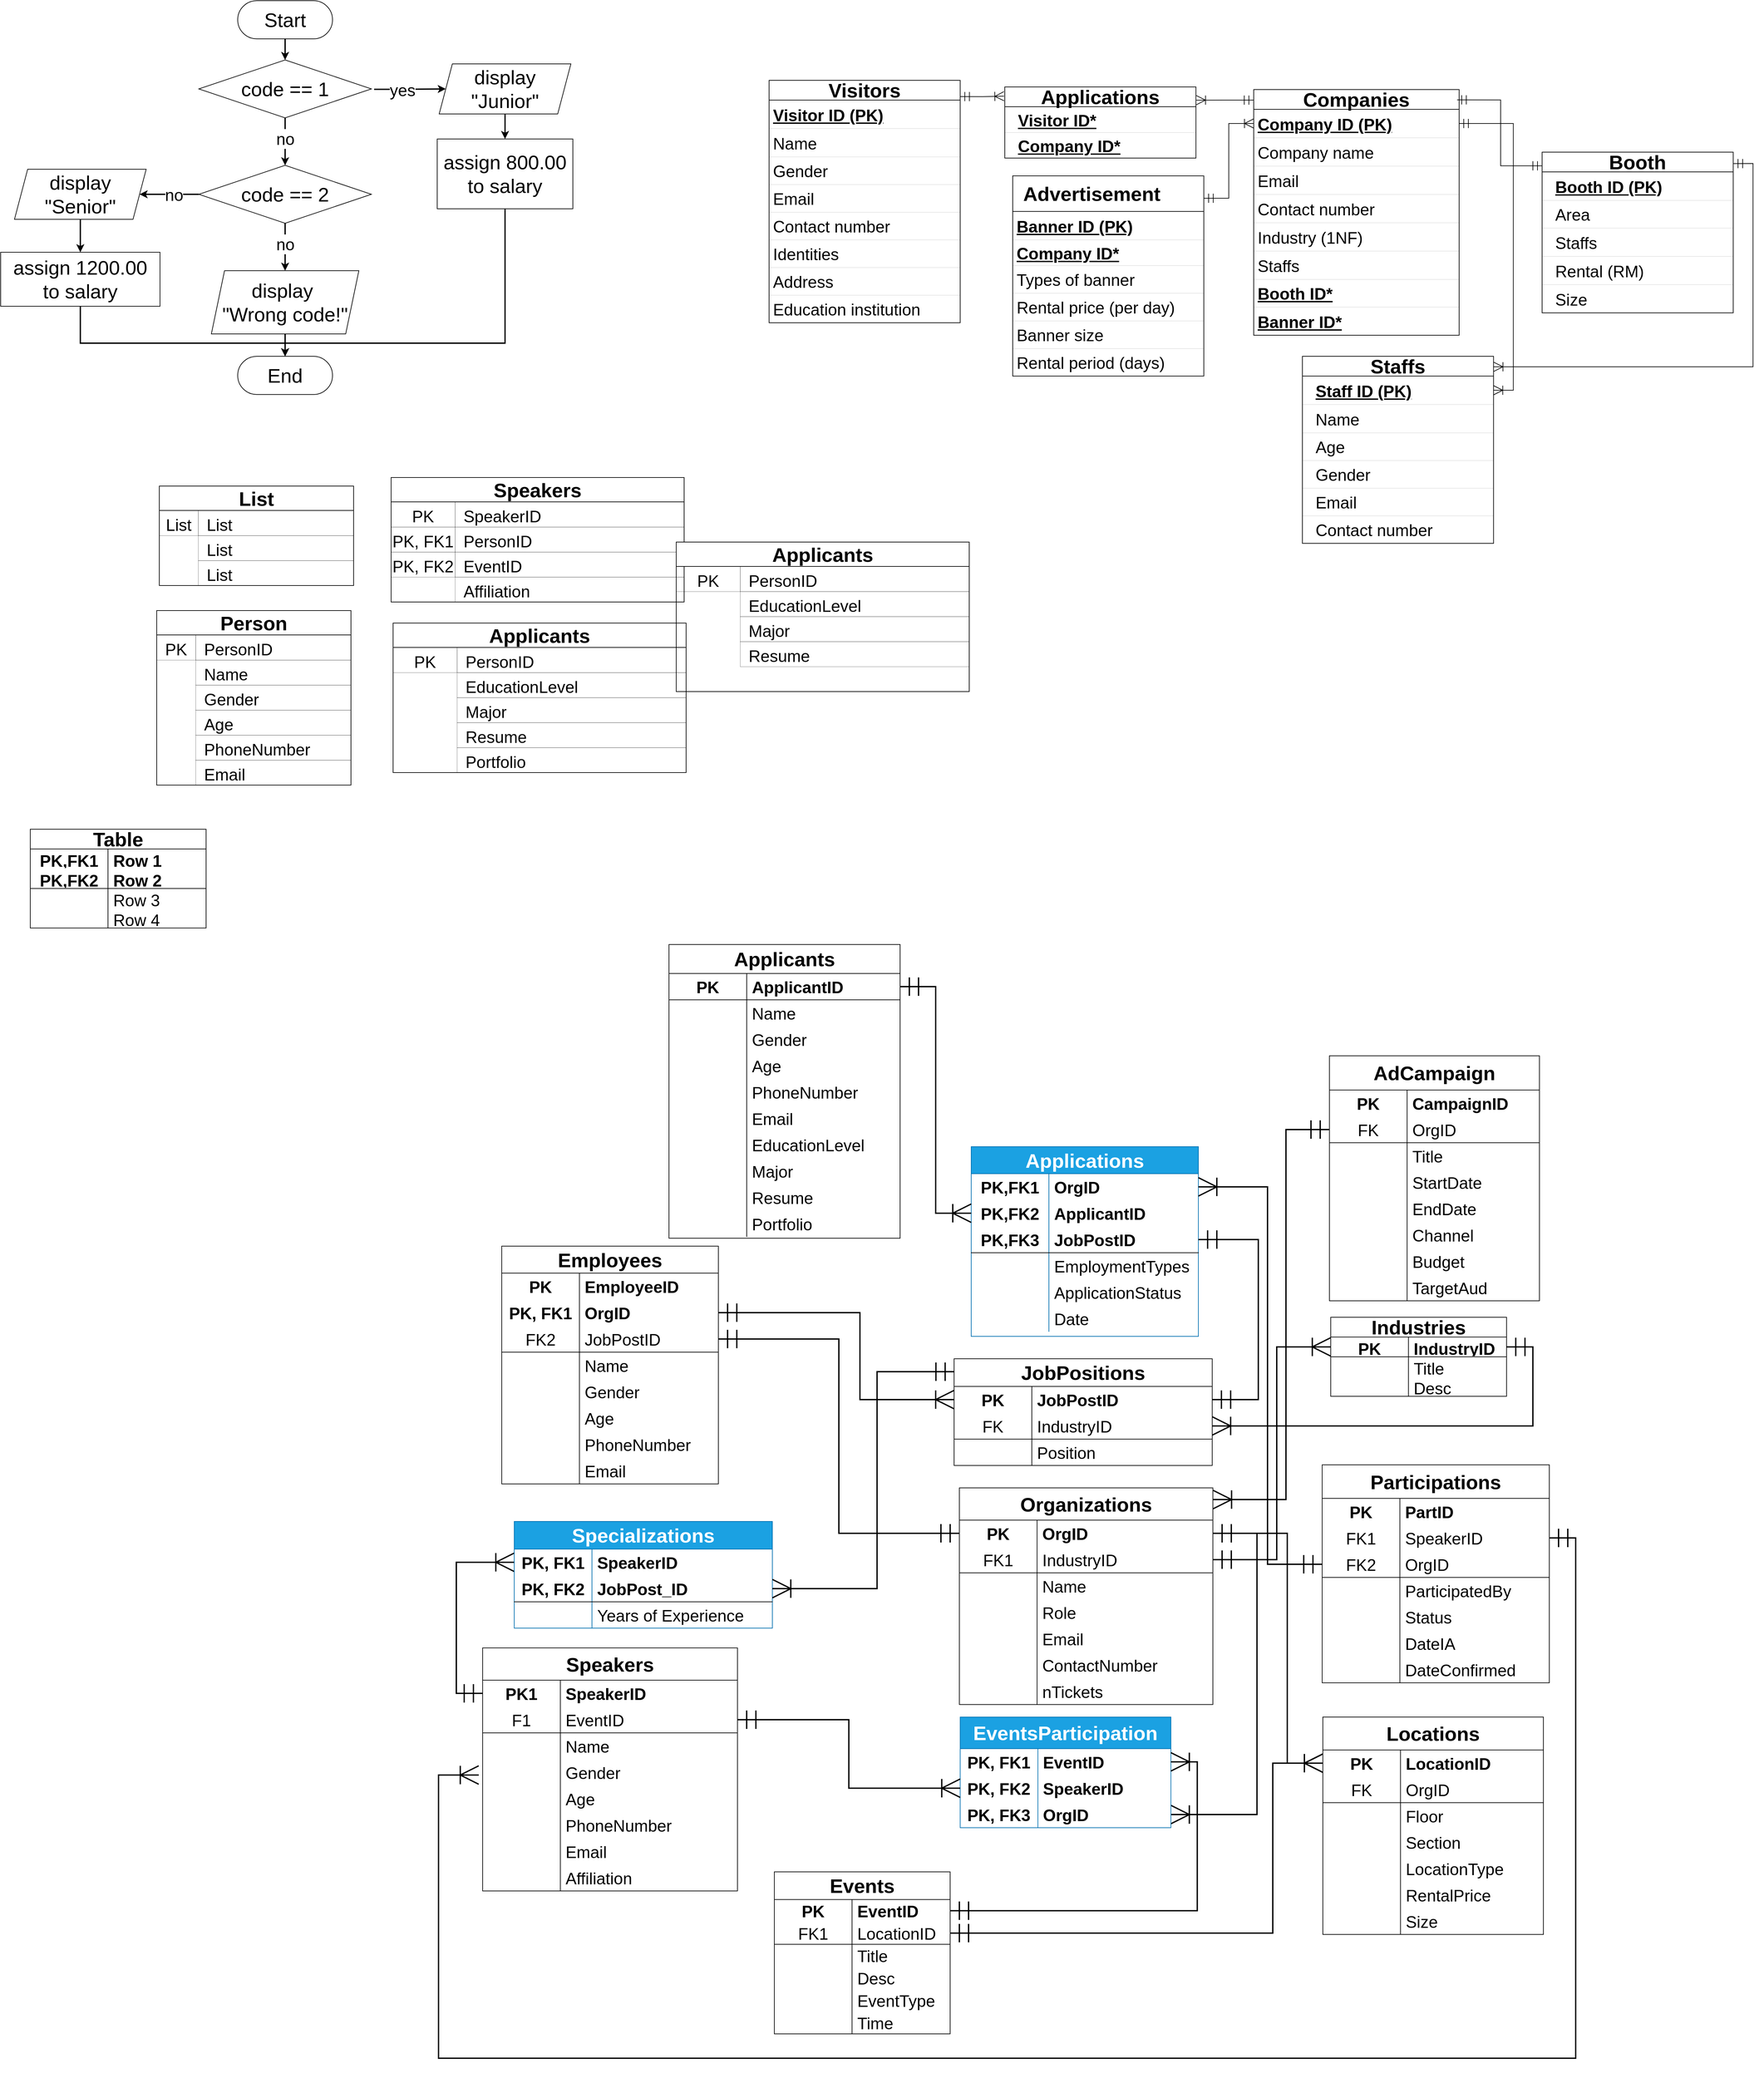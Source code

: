 <mxfile version="28.1.2">
  <diagram name="Page-1" id="jTFZHMdVAsBmmox6OsFt">
    <mxGraphModel dx="663" dy="672" grid="1" gridSize="1" guides="1" tooltips="1" connect="1" arrows="1" fold="1" page="1" pageScale="1" pageWidth="4000" pageHeight="5000" math="0" shadow="0">
      <root>
        <mxCell id="0" />
        <mxCell id="1" parent="0" />
        <mxCell id="mRb1OIuVPLRvODav_sjw-1" style="edgeStyle=orthogonalEdgeStyle;rounded=0;orthogonalLoop=1;jettySize=auto;html=1;entryX=0.5;entryY=0;entryDx=0;entryDy=0;strokeWidth=2;" parent="1" source="mRb1OIuVPLRvODav_sjw-2" target="mRb1OIuVPLRvODav_sjw-5" edge="1">
          <mxGeometry relative="1" as="geometry" />
        </mxCell>
        <mxCell id="mRb1OIuVPLRvODav_sjw-2" value="&lt;font style=&quot;font-size: 30px;&quot;&gt;Start&lt;/font&gt;" style="rounded=1;whiteSpace=wrap;html=1;arcSize=50;" parent="1" vertex="1">
          <mxGeometry x="420" y="60" width="144" height="58" as="geometry" />
        </mxCell>
        <mxCell id="mRb1OIuVPLRvODav_sjw-3" value="yes" style="edgeStyle=orthogonalEdgeStyle;rounded=0;orthogonalLoop=1;jettySize=auto;html=1;exitX=1.016;exitY=0.507;exitDx=0;exitDy=0;fontSize=25;strokeWidth=2;exitPerimeter=0;" parent="1" source="mRb1OIuVPLRvODav_sjw-5" target="mRb1OIuVPLRvODav_sjw-7" edge="1">
          <mxGeometry x="-0.22" relative="1" as="geometry">
            <mxPoint as="offset" />
          </mxGeometry>
        </mxCell>
        <mxCell id="mRb1OIuVPLRvODav_sjw-4" value="no" style="edgeStyle=orthogonalEdgeStyle;rounded=0;orthogonalLoop=1;jettySize=auto;html=1;entryX=0.5;entryY=0;entryDx=0;entryDy=0;strokeWidth=2;fontSize=25;" parent="1" source="mRb1OIuVPLRvODav_sjw-5" target="mRb1OIuVPLRvODav_sjw-12" edge="1">
          <mxGeometry x="-0.154" relative="1" as="geometry">
            <mxPoint as="offset" />
          </mxGeometry>
        </mxCell>
        <mxCell id="mRb1OIuVPLRvODav_sjw-5" value="&lt;font style=&quot;font-size: 30px;&quot;&gt;code == 1&lt;/font&gt;" style="rhombus;whiteSpace=wrap;html=1;" parent="1" vertex="1">
          <mxGeometry x="361" y="150" width="262" height="88" as="geometry" />
        </mxCell>
        <mxCell id="mRb1OIuVPLRvODav_sjw-6" value="" style="edgeStyle=orthogonalEdgeStyle;rounded=0;orthogonalLoop=1;jettySize=auto;html=1;strokeWidth=2;" parent="1" source="mRb1OIuVPLRvODav_sjw-7" target="mRb1OIuVPLRvODav_sjw-9" edge="1">
          <mxGeometry relative="1" as="geometry" />
        </mxCell>
        <mxCell id="mRb1OIuVPLRvODav_sjw-7" value="display &quot;Junior&quot;" style="shape=parallelogram;perimeter=parallelogramPerimeter;whiteSpace=wrap;html=1;fixedSize=1;fontSize=30;" parent="1" vertex="1">
          <mxGeometry x="726" y="156" width="200" height="76" as="geometry" />
        </mxCell>
        <mxCell id="mRb1OIuVPLRvODav_sjw-8" style="edgeStyle=orthogonalEdgeStyle;rounded=0;orthogonalLoop=1;jettySize=auto;html=1;entryX=0.5;entryY=0;entryDx=0;entryDy=0;strokeWidth=2;" parent="1" source="mRb1OIuVPLRvODav_sjw-9" target="mRb1OIuVPLRvODav_sjw-19" edge="1">
          <mxGeometry relative="1" as="geometry">
            <Array as="points">
              <mxPoint x="826" y="580" />
              <mxPoint x="492" y="580" />
            </Array>
          </mxGeometry>
        </mxCell>
        <mxCell id="mRb1OIuVPLRvODav_sjw-9" value="&lt;font style=&quot;font-size: 30px;&quot;&gt;assign 800.00&lt;/font&gt;&lt;div&gt;&lt;div&gt;&lt;font style=&quot;font-size: 30px;&quot;&gt;to salary&lt;/font&gt;&lt;/div&gt;&lt;/div&gt;" style="rounded=0;whiteSpace=wrap;html=1;" parent="1" vertex="1">
          <mxGeometry x="723" y="270" width="206" height="106" as="geometry" />
        </mxCell>
        <mxCell id="mRb1OIuVPLRvODav_sjw-10" value="" style="edgeStyle=orthogonalEdgeStyle;rounded=0;orthogonalLoop=1;jettySize=auto;html=1;strokeWidth=2;" parent="1" source="mRb1OIuVPLRvODav_sjw-11" target="mRb1OIuVPLRvODav_sjw-14" edge="1">
          <mxGeometry relative="1" as="geometry" />
        </mxCell>
        <mxCell id="mRb1OIuVPLRvODav_sjw-11" value="display &quot;Senior&quot;" style="shape=parallelogram;perimeter=parallelogramPerimeter;whiteSpace=wrap;html=1;fixedSize=1;fontSize=30;" parent="1" vertex="1">
          <mxGeometry x="81" y="316" width="200" height="76" as="geometry" />
        </mxCell>
        <mxCell id="mRb1OIuVPLRvODav_sjw-12" value="&lt;font style=&quot;font-size: 30px;&quot;&gt;code == 2&lt;/font&gt;" style="rhombus;whiteSpace=wrap;html=1;" parent="1" vertex="1">
          <mxGeometry x="361" y="310" width="262" height="88" as="geometry" />
        </mxCell>
        <mxCell id="mRb1OIuVPLRvODav_sjw-13" style="edgeStyle=orthogonalEdgeStyle;rounded=0;orthogonalLoop=1;jettySize=auto;html=1;entryX=0.5;entryY=0;entryDx=0;entryDy=0;strokeWidth=2;" parent="1" source="mRb1OIuVPLRvODav_sjw-14" target="mRb1OIuVPLRvODav_sjw-19" edge="1">
          <mxGeometry relative="1" as="geometry">
            <Array as="points">
              <mxPoint x="181" y="580" />
              <mxPoint x="492" y="580" />
            </Array>
          </mxGeometry>
        </mxCell>
        <mxCell id="mRb1OIuVPLRvODav_sjw-14" value="&lt;font style=&quot;font-size: 30px;&quot;&gt;assign&amp;nbsp;&lt;/font&gt;&lt;font style=&quot;background-color: transparent; color: light-dark(rgb(0, 0, 0), rgb(255, 255, 255)); font-size: 30px;&quot;&gt;12&lt;/font&gt;&lt;span style=&quot;background-color: transparent; color: light-dark(rgb(0, 0, 0), rgb(255, 255, 255)); font-size: 30px;&quot;&gt;00.00&lt;/span&gt;&lt;div&gt;&lt;div&gt;&lt;div&gt;&lt;div&gt;&lt;div&gt;&lt;font style=&quot;font-size: 30px;&quot;&gt;to salary&lt;/font&gt;&lt;/div&gt;&lt;/div&gt;&lt;/div&gt;&lt;/div&gt;&lt;/div&gt;" style="rounded=0;whiteSpace=wrap;html=1;" parent="1" vertex="1">
          <mxGeometry x="60" y="442" width="242" height="82" as="geometry" />
        </mxCell>
        <mxCell id="mRb1OIuVPLRvODav_sjw-15" value="" style="edgeStyle=orthogonalEdgeStyle;rounded=0;orthogonalLoop=1;jettySize=auto;html=1;strokeWidth=2;" parent="1" source="mRb1OIuVPLRvODav_sjw-16" target="mRb1OIuVPLRvODav_sjw-19" edge="1">
          <mxGeometry relative="1" as="geometry" />
        </mxCell>
        <mxCell id="mRb1OIuVPLRvODav_sjw-16" value="display&amp;nbsp;&lt;div&gt;&quot;Wrong code!&quot;&lt;/div&gt;" style="shape=parallelogram;perimeter=parallelogramPerimeter;whiteSpace=wrap;html=1;fixedSize=1;fontSize=30;" parent="1" vertex="1">
          <mxGeometry x="380" y="470" width="224" height="96" as="geometry" />
        </mxCell>
        <mxCell id="mRb1OIuVPLRvODav_sjw-17" value="no" style="edgeStyle=orthogonalEdgeStyle;rounded=0;orthogonalLoop=1;jettySize=auto;html=1;strokeWidth=2;fontSize=25;exitX=0.5;exitY=1;exitDx=0;exitDy=0;" parent="1" source="mRb1OIuVPLRvODav_sjw-12" edge="1">
          <mxGeometry x="-0.154" relative="1" as="geometry">
            <mxPoint x="491.71" y="410" as="sourcePoint" />
            <mxPoint x="492" y="470" as="targetPoint" />
            <mxPoint as="offset" />
          </mxGeometry>
        </mxCell>
        <mxCell id="mRb1OIuVPLRvODav_sjw-18" value="no" style="edgeStyle=orthogonalEdgeStyle;rounded=0;orthogonalLoop=1;jettySize=auto;html=1;entryX=1;entryY=0.5;entryDx=0;entryDy=0;strokeWidth=2;fontSize=25;exitX=0;exitY=0.5;exitDx=0;exitDy=0;" parent="1" source="mRb1OIuVPLRvODav_sjw-12" target="mRb1OIuVPLRvODav_sjw-11" edge="1">
          <mxGeometry x="-0.154" relative="1" as="geometry">
            <mxPoint x="361" y="277" as="sourcePoint" />
            <mxPoint x="361" y="349" as="targetPoint" />
            <mxPoint as="offset" />
          </mxGeometry>
        </mxCell>
        <mxCell id="mRb1OIuVPLRvODav_sjw-19" value="&lt;font style=&quot;font-size: 30px;&quot;&gt;End&lt;/font&gt;" style="rounded=1;whiteSpace=wrap;html=1;arcSize=50;" parent="1" vertex="1">
          <mxGeometry x="420" y="600" width="144" height="58" as="geometry" />
        </mxCell>
        <mxCell id="mRb1OIuVPLRvODav_sjw-22" value="Companies" style="swimlane;fontStyle=1;childLayout=stackLayout;horizontal=1;startSize=30;horizontalStack=0;resizeParent=1;resizeParentMax=0;resizeLast=0;collapsible=1;marginBottom=0;whiteSpace=wrap;html=1;fontSize=30;" parent="1" vertex="1">
          <mxGeometry x="1963" y="195" width="312" height="373" as="geometry">
            <mxRectangle x="2037" y="1091" width="188" height="49" as="alternateBounds" />
          </mxGeometry>
        </mxCell>
        <mxCell id="mRb1OIuVPLRvODav_sjw-52" value="Company ID (PK)" style="text;strokeColor=default;fillColor=none;align=left;verticalAlign=middle;spacingLeft=4;spacingRight=4;overflow=hidden;points=[[0,0.5],[1,0.5]];portConstraint=eastwest;rotatable=0;whiteSpace=wrap;html=1;fontSize=25;strokeWidth=0;fontStyle=5" parent="mRb1OIuVPLRvODav_sjw-22" vertex="1">
          <mxGeometry y="30" width="312" height="43" as="geometry" />
        </mxCell>
        <mxCell id="mRb1OIuVPLRvODav_sjw-68" value="Company name" style="text;strokeColor=default;fillColor=none;align=left;verticalAlign=middle;spacingLeft=4;spacingRight=4;overflow=hidden;points=[[0,0.5],[1,0.5]];portConstraint=eastwest;rotatable=0;whiteSpace=wrap;html=1;fontSize=25;strokeWidth=0;" parent="mRb1OIuVPLRvODav_sjw-22" vertex="1">
          <mxGeometry y="73" width="312" height="43" as="geometry" />
        </mxCell>
        <mxCell id="mRb1OIuVPLRvODav_sjw-56" value="Email" style="text;strokeColor=default;fillColor=none;align=left;verticalAlign=middle;spacingLeft=4;spacingRight=4;overflow=hidden;points=[[0,0.5],[1,0.5]];portConstraint=eastwest;rotatable=0;whiteSpace=wrap;html=1;fontSize=25;strokeWidth=0;" parent="mRb1OIuVPLRvODav_sjw-22" vertex="1">
          <mxGeometry y="116" width="312" height="43" as="geometry" />
        </mxCell>
        <mxCell id="mRb1OIuVPLRvODav_sjw-57" value="Contact number" style="text;strokeColor=default;fillColor=none;align=left;verticalAlign=middle;spacingLeft=4;spacingRight=4;overflow=hidden;points=[[0,0.5],[1,0.5]];portConstraint=eastwest;rotatable=0;whiteSpace=wrap;html=1;fontSize=25;strokeWidth=0;" parent="mRb1OIuVPLRvODav_sjw-22" vertex="1">
          <mxGeometry y="159" width="312" height="43" as="geometry" />
        </mxCell>
        <mxCell id="mRb1OIuVPLRvODav_sjw-53" value="Industry (1NF)" style="text;strokeColor=default;fillColor=none;align=left;verticalAlign=middle;spacingLeft=4;spacingRight=4;overflow=hidden;points=[[0,0.5],[1,0.5]];portConstraint=eastwest;rotatable=0;whiteSpace=wrap;html=1;fontSize=25;strokeWidth=0;" parent="mRb1OIuVPLRvODav_sjw-22" vertex="1">
          <mxGeometry y="202" width="312" height="43" as="geometry" />
        </mxCell>
        <mxCell id="qb0SVvBSAJTuVtsjU_qV-39" value="Staffs" style="text;strokeColor=default;fillColor=none;align=left;verticalAlign=middle;spacingLeft=4;spacingRight=4;overflow=hidden;points=[[0,0.5],[1,0.5]];portConstraint=eastwest;rotatable=0;whiteSpace=wrap;html=1;fontSize=25;strokeWidth=0;" parent="mRb1OIuVPLRvODav_sjw-22" vertex="1">
          <mxGeometry y="245" width="312" height="43" as="geometry" />
        </mxCell>
        <mxCell id="mRb1OIuVPLRvODav_sjw-54" value="&lt;u&gt;Booth ID*&lt;/u&gt;" style="text;strokeColor=default;fillColor=none;align=left;verticalAlign=middle;spacingLeft=4;spacingRight=4;overflow=hidden;points=[[0,0.5],[1,0.5]];portConstraint=eastwest;rotatable=0;whiteSpace=wrap;html=1;fontSize=25;strokeWidth=0;fontStyle=1" parent="mRb1OIuVPLRvODav_sjw-22" vertex="1">
          <mxGeometry y="288" width="312" height="42" as="geometry" />
        </mxCell>
        <mxCell id="qb0SVvBSAJTuVtsjU_qV-31" value="Banner ID*" style="text;strokeColor=default;fillColor=none;align=left;verticalAlign=middle;spacingLeft=4;spacingRight=4;overflow=hidden;points=[[0,0.5],[1,0.5]];portConstraint=eastwest;rotatable=0;whiteSpace=wrap;html=1;fontSize=25;strokeWidth=0;fontStyle=5" parent="mRb1OIuVPLRvODav_sjw-22" vertex="1">
          <mxGeometry y="330" width="312" height="43" as="geometry" />
        </mxCell>
        <mxCell id="mRb1OIuVPLRvODav_sjw-26" value="Applications" style="swimlane;fontStyle=1;childLayout=stackLayout;horizontal=1;startSize=30;horizontalStack=0;resizeParent=1;resizeParentMax=0;resizeLast=0;collapsible=1;marginBottom=0;whiteSpace=wrap;html=1;fontSize=30;" parent="1" vertex="1">
          <mxGeometry x="1585" y="191" width="290.25" height="108" as="geometry" />
        </mxCell>
        <mxCell id="qb0SVvBSAJTuVtsjU_qV-22" value="Visitor ID*" style="text;strokeColor=default;fillColor=none;align=left;verticalAlign=middle;spacingLeft=18;spacingRight=4;overflow=hidden;points=[[0,0.5],[1,0.5]];portConstraint=eastwest;rotatable=0;whiteSpace=wrap;html=1;fontSize=25;strokeWidth=0;fontStyle=5" parent="mRb1OIuVPLRvODav_sjw-26" vertex="1">
          <mxGeometry y="30" width="290.25" height="39" as="geometry" />
        </mxCell>
        <mxCell id="4VbqNcXYIaer9V67sAC--2" value="Company ID*" style="text;strokeColor=default;fillColor=none;align=left;verticalAlign=middle;spacingLeft=18;spacingRight=4;overflow=hidden;points=[[0,0.5],[1,0.5]];portConstraint=eastwest;rotatable=0;whiteSpace=wrap;html=1;fontSize=25;strokeWidth=0;fontStyle=5" parent="mRb1OIuVPLRvODav_sjw-26" vertex="1">
          <mxGeometry y="69" width="290.25" height="39" as="geometry" />
        </mxCell>
        <mxCell id="mRb1OIuVPLRvODav_sjw-30" value="Visitors" style="swimlane;fontStyle=1;childLayout=stackLayout;horizontal=1;startSize=30;horizontalStack=0;resizeParent=1;resizeParentMax=0;resizeLast=0;collapsible=1;marginBottom=0;whiteSpace=wrap;html=1;fontSize=30;" parent="1" vertex="1">
          <mxGeometry x="1227" y="181" width="290.25" height="368" as="geometry">
            <mxRectangle x="1301" y="1077" width="134" height="49" as="alternateBounds" />
          </mxGeometry>
        </mxCell>
        <mxCell id="mRb1OIuVPLRvODav_sjw-31" value="&lt;u&gt;Visitor ID (PK)&lt;/u&gt;" style="text;strokeColor=default;fillColor=none;align=left;verticalAlign=middle;spacingLeft=4;spacingRight=4;overflow=hidden;points=[[0,0.5],[1,0.5]];portConstraint=eastwest;rotatable=0;whiteSpace=wrap;html=1;fontSize=25;strokeWidth=0;fontStyle=1" parent="mRb1OIuVPLRvODav_sjw-30" vertex="1">
          <mxGeometry y="30" width="290.25" height="43" as="geometry" />
        </mxCell>
        <mxCell id="mRb1OIuVPLRvODav_sjw-32" value="Name" style="text;strokeColor=default;fillColor=none;align=left;verticalAlign=middle;spacingLeft=4;spacingRight=4;overflow=hidden;points=[[0,0.5],[1,0.5]];portConstraint=eastwest;rotatable=0;whiteSpace=wrap;html=1;fontSize=25;strokeWidth=0;" parent="mRb1OIuVPLRvODav_sjw-30" vertex="1">
          <mxGeometry y="73" width="290.25" height="43" as="geometry" />
        </mxCell>
        <mxCell id="mRb1OIuVPLRvODav_sjw-33" value="Gender" style="text;strokeColor=default;fillColor=none;align=left;verticalAlign=middle;spacingLeft=4;spacingRight=4;overflow=hidden;points=[[0,0.5],[1,0.5]];portConstraint=eastwest;rotatable=0;whiteSpace=wrap;html=1;fontSize=25;strokeWidth=0;" parent="mRb1OIuVPLRvODav_sjw-30" vertex="1">
          <mxGeometry y="116" width="290.25" height="42" as="geometry" />
        </mxCell>
        <mxCell id="mRb1OIuVPLRvODav_sjw-58" value="Email" style="text;strokeColor=default;fillColor=none;align=left;verticalAlign=middle;spacingLeft=4;spacingRight=4;overflow=hidden;points=[[0,0.5],[1,0.5]];portConstraint=eastwest;rotatable=0;whiteSpace=wrap;html=1;fontSize=25;strokeWidth=0;" parent="mRb1OIuVPLRvODav_sjw-30" vertex="1">
          <mxGeometry y="158" width="290.25" height="42" as="geometry" />
        </mxCell>
        <mxCell id="mRb1OIuVPLRvODav_sjw-59" value="Contact number" style="text;strokeColor=default;fillColor=none;align=left;verticalAlign=middle;spacingLeft=4;spacingRight=4;overflow=hidden;points=[[0,0.5],[1,0.5]];portConstraint=eastwest;rotatable=0;whiteSpace=wrap;html=1;fontSize=25;strokeWidth=0;" parent="mRb1OIuVPLRvODav_sjw-30" vertex="1">
          <mxGeometry y="200" width="290.25" height="42" as="geometry" />
        </mxCell>
        <mxCell id="mRb1OIuVPLRvODav_sjw-60" value="Identities" style="text;strokeColor=default;fillColor=none;align=left;verticalAlign=middle;spacingLeft=4;spacingRight=4;overflow=hidden;points=[[0,0.5],[1,0.5]];portConstraint=eastwest;rotatable=0;whiteSpace=wrap;html=1;fontSize=25;strokeWidth=0;" parent="mRb1OIuVPLRvODav_sjw-30" vertex="1">
          <mxGeometry y="242" width="290.25" height="42" as="geometry" />
        </mxCell>
        <mxCell id="4VbqNcXYIaer9V67sAC--3" value="Address" style="text;strokeColor=default;fillColor=none;align=left;verticalAlign=middle;spacingLeft=4;spacingRight=4;overflow=hidden;points=[[0,0.5],[1,0.5]];portConstraint=eastwest;rotatable=0;whiteSpace=wrap;html=1;fontSize=25;strokeWidth=0;" parent="mRb1OIuVPLRvODav_sjw-30" vertex="1">
          <mxGeometry y="284" width="290.25" height="42" as="geometry" />
        </mxCell>
        <mxCell id="_l7OdToy9iZkOATO9F6o-1" value="Education institution" style="text;strokeColor=default;fillColor=none;align=left;verticalAlign=middle;spacingLeft=4;spacingRight=4;overflow=hidden;points=[[0,0.5],[1,0.5]];portConstraint=eastwest;rotatable=0;whiteSpace=wrap;html=1;fontSize=25;strokeWidth=0;" parent="mRb1OIuVPLRvODav_sjw-30" vertex="1">
          <mxGeometry y="326" width="290.25" height="42" as="geometry" />
        </mxCell>
        <mxCell id="mRb1OIuVPLRvODav_sjw-34" value="Booth" style="swimlane;fontStyle=1;childLayout=stackLayout;horizontal=1;startSize=30;horizontalStack=0;resizeParent=1;resizeParentMax=0;resizeLast=0;collapsible=1;marginBottom=0;whiteSpace=wrap;html=1;fontSize=30;" parent="1" vertex="1">
          <mxGeometry x="2401" y="290" width="290.25" height="244" as="geometry" />
        </mxCell>
        <mxCell id="mRb1OIuVPLRvODav_sjw-35" value="Booth ID (PK)" style="text;strokeColor=default;fillColor=none;align=left;verticalAlign=middle;spacingLeft=18;spacingRight=4;overflow=hidden;points=[[0,0.5],[1,0.5]];portConstraint=eastwest;rotatable=0;whiteSpace=wrap;html=1;fontSize=25;strokeWidth=0;fontStyle=5" parent="mRb1OIuVPLRvODav_sjw-34" vertex="1">
          <mxGeometry y="30" width="290.25" height="43" as="geometry" />
        </mxCell>
        <mxCell id="mRb1OIuVPLRvODav_sjw-37" value="Area" style="text;strokeColor=default;fillColor=none;align=left;verticalAlign=middle;spacingLeft=18;spacingRight=4;overflow=hidden;points=[[0,0.5],[1,0.5]];portConstraint=eastwest;rotatable=0;whiteSpace=wrap;html=1;fontSize=25;strokeWidth=0;" parent="mRb1OIuVPLRvODav_sjw-34" vertex="1">
          <mxGeometry y="73" width="290.25" height="42" as="geometry" />
        </mxCell>
        <mxCell id="mRb1OIuVPLRvODav_sjw-36" value="Staffs" style="text;strokeColor=default;fillColor=none;align=left;verticalAlign=middle;spacingLeft=18;spacingRight=4;overflow=hidden;points=[[0,0.5],[1,0.5]];portConstraint=eastwest;rotatable=0;whiteSpace=wrap;html=1;fontSize=25;strokeWidth=0;" parent="mRb1OIuVPLRvODav_sjw-34" vertex="1">
          <mxGeometry y="115" width="290.25" height="43" as="geometry" />
        </mxCell>
        <mxCell id="qb0SVvBSAJTuVtsjU_qV-1" value="Rental (RM)" style="text;strokeColor=default;fillColor=none;align=left;verticalAlign=middle;spacingLeft=18;spacingRight=4;overflow=hidden;points=[[0,0.5],[1,0.5]];portConstraint=eastwest;rotatable=0;whiteSpace=wrap;html=1;fontSize=25;strokeWidth=0;" parent="mRb1OIuVPLRvODav_sjw-34" vertex="1">
          <mxGeometry y="158" width="290.25" height="43" as="geometry" />
        </mxCell>
        <mxCell id="qb0SVvBSAJTuVtsjU_qV-2" value="Size" style="text;strokeColor=default;fillColor=none;align=left;verticalAlign=middle;spacingLeft=18;spacingRight=4;overflow=hidden;points=[[0,0.5],[1,0.5]];portConstraint=eastwest;rotatable=0;whiteSpace=wrap;html=1;fontSize=25;strokeWidth=0;" parent="mRb1OIuVPLRvODav_sjw-34" vertex="1">
          <mxGeometry y="201" width="290.25" height="43" as="geometry" />
        </mxCell>
        <mxCell id="mRb1OIuVPLRvODav_sjw-38" value="Staffs" style="swimlane;fontStyle=1;childLayout=stackLayout;horizontal=1;startSize=30;horizontalStack=0;resizeParent=1;resizeParentMax=0;resizeLast=0;collapsible=1;marginBottom=0;whiteSpace=wrap;html=1;fontSize=30;" parent="1" vertex="1">
          <mxGeometry x="2037" y="600" width="290.25" height="284" as="geometry" />
        </mxCell>
        <mxCell id="mRb1OIuVPLRvODav_sjw-39" value="Staff ID (PK)" style="text;strokeColor=default;fillColor=none;align=left;verticalAlign=middle;spacingLeft=18;spacingRight=4;overflow=hidden;points=[[0,0.5],[1,0.5]];portConstraint=eastwest;rotatable=0;whiteSpace=wrap;html=1;fontSize=25;strokeWidth=0;fontStyle=5" parent="mRb1OIuVPLRvODav_sjw-38" vertex="1">
          <mxGeometry y="30" width="290.25" height="43" as="geometry" />
        </mxCell>
        <mxCell id="mRb1OIuVPLRvODav_sjw-40" value="Name" style="text;strokeColor=default;fillColor=none;align=left;verticalAlign=middle;spacingLeft=18;spacingRight=4;overflow=hidden;points=[[0,0.5],[1,0.5]];portConstraint=eastwest;rotatable=0;whiteSpace=wrap;html=1;fontSize=25;strokeWidth=0;" parent="mRb1OIuVPLRvODav_sjw-38" vertex="1">
          <mxGeometry y="73" width="290.25" height="43" as="geometry" />
        </mxCell>
        <mxCell id="mRb1OIuVPLRvODav_sjw-41" value="Age" style="text;strokeColor=default;fillColor=none;align=left;verticalAlign=middle;spacingLeft=18;spacingRight=4;overflow=hidden;points=[[0,0.5],[1,0.5]];portConstraint=eastwest;rotatable=0;whiteSpace=wrap;html=1;fontSize=25;strokeWidth=0;" parent="mRb1OIuVPLRvODav_sjw-38" vertex="1">
          <mxGeometry y="116" width="290.25" height="42" as="geometry" />
        </mxCell>
        <mxCell id="qb0SVvBSAJTuVtsjU_qV-3" value="Gender" style="text;strokeColor=default;fillColor=none;align=left;verticalAlign=middle;spacingLeft=18;spacingRight=4;overflow=hidden;points=[[0,0.5],[1,0.5]];portConstraint=eastwest;rotatable=0;whiteSpace=wrap;html=1;fontSize=25;strokeWidth=0;" parent="mRb1OIuVPLRvODav_sjw-38" vertex="1">
          <mxGeometry y="158" width="290.25" height="42" as="geometry" />
        </mxCell>
        <mxCell id="qb0SVvBSAJTuVtsjU_qV-4" value="Email" style="text;strokeColor=default;fillColor=none;align=left;verticalAlign=middle;spacingLeft=18;spacingRight=4;overflow=hidden;points=[[0,0.5],[1,0.5]];portConstraint=eastwest;rotatable=0;whiteSpace=wrap;html=1;fontSize=25;strokeWidth=0;" parent="mRb1OIuVPLRvODav_sjw-38" vertex="1">
          <mxGeometry y="200" width="290.25" height="42" as="geometry" />
        </mxCell>
        <mxCell id="qb0SVvBSAJTuVtsjU_qV-5" value="Contact number" style="text;strokeColor=default;fillColor=none;align=left;verticalAlign=middle;spacingLeft=18;spacingRight=4;overflow=hidden;points=[[0,0.5],[1,0.5]];portConstraint=eastwest;rotatable=0;whiteSpace=wrap;html=1;fontSize=25;strokeWidth=0;" parent="mRb1OIuVPLRvODav_sjw-38" vertex="1">
          <mxGeometry y="242" width="290.25" height="42" as="geometry" />
        </mxCell>
        <mxCell id="mRb1OIuVPLRvODav_sjw-42" value="Advertisement" style="swimlane;fontStyle=1;childLayout=stackLayout;horizontal=1;startSize=54;horizontalStack=0;resizeParent=1;resizeParentMax=0;resizeLast=0;collapsible=1;marginBottom=0;whiteSpace=wrap;html=1;fontSize=30;align=left;spacing=16;spacingBottom=1;" parent="1" vertex="1">
          <mxGeometry x="1597" y="326" width="290.25" height="304" as="geometry" />
        </mxCell>
        <mxCell id="mRb1OIuVPLRvODav_sjw-43" value="Banner ID (PK)" style="text;strokeColor=default;fillColor=none;align=left;verticalAlign=middle;spacingLeft=4;spacingRight=4;overflow=hidden;points=[[0,0.5],[1,0.5]];portConstraint=eastwest;rotatable=0;whiteSpace=wrap;html=1;fontSize=25;strokeWidth=0;fontStyle=5" parent="mRb1OIuVPLRvODav_sjw-42" vertex="1">
          <mxGeometry y="54" width="290.25" height="43" as="geometry" />
        </mxCell>
        <mxCell id="mRb1OIuVPLRvODav_sjw-44" value="Company ID*" style="text;strokeColor=default;fillColor=none;align=left;verticalAlign=middle;spacingLeft=4;spacingRight=4;overflow=hidden;points=[[0,0.5],[1,0.5]];portConstraint=eastwest;rotatable=0;whiteSpace=wrap;html=1;fontSize=25;strokeWidth=0;fontStyle=5" parent="mRb1OIuVPLRvODav_sjw-42" vertex="1">
          <mxGeometry y="97" width="290.25" height="39" as="geometry" />
        </mxCell>
        <mxCell id="mRb1OIuVPLRvODav_sjw-45" value="Types of banner" style="text;strokeColor=default;fillColor=none;align=left;verticalAlign=middle;spacingLeft=4;spacingRight=4;overflow=hidden;points=[[0,0.5],[1,0.5]];portConstraint=eastwest;rotatable=0;whiteSpace=wrap;html=1;fontSize=25;strokeWidth=0;" parent="mRb1OIuVPLRvODav_sjw-42" vertex="1">
          <mxGeometry y="136" width="290.25" height="42" as="geometry" />
        </mxCell>
        <mxCell id="qb0SVvBSAJTuVtsjU_qV-8" value="Rental price (per day)" style="text;strokeColor=default;fillColor=none;align=left;verticalAlign=middle;spacingLeft=4;spacingRight=4;overflow=hidden;points=[[0,0.5],[1,0.5]];portConstraint=eastwest;rotatable=0;whiteSpace=wrap;html=1;fontSize=25;strokeWidth=0;" parent="mRb1OIuVPLRvODav_sjw-42" vertex="1">
          <mxGeometry y="178" width="290.25" height="42" as="geometry" />
        </mxCell>
        <mxCell id="qb0SVvBSAJTuVtsjU_qV-9" value="Banner size" style="text;strokeColor=default;fillColor=none;align=left;verticalAlign=middle;spacingLeft=4;spacingRight=4;overflow=hidden;points=[[0,0.5],[1,0.5]];portConstraint=eastwest;rotatable=0;whiteSpace=wrap;html=1;fontSize=25;strokeWidth=0;" parent="mRb1OIuVPLRvODav_sjw-42" vertex="1">
          <mxGeometry y="220" width="290.25" height="42" as="geometry" />
        </mxCell>
        <mxCell id="qb0SVvBSAJTuVtsjU_qV-32" value="Rental period (days)" style="text;strokeColor=default;fillColor=none;align=left;verticalAlign=middle;spacingLeft=4;spacingRight=4;overflow=hidden;points=[[0,0.5],[1,0.5]];portConstraint=eastwest;rotatable=0;whiteSpace=wrap;html=1;fontSize=25;strokeWidth=0;" parent="mRb1OIuVPLRvODav_sjw-42" vertex="1">
          <mxGeometry y="262" width="290.25" height="42" as="geometry" />
        </mxCell>
        <mxCell id="mRb1OIuVPLRvODav_sjw-65" style="edgeStyle=orthogonalEdgeStyle;rounded=0;orthogonalLoop=1;jettySize=auto;html=1;endArrow=ERmandOne;endFill=0;startArrow=ERmandOne;startFill=0;exitX=0.99;exitY=0.042;exitDx=0;exitDy=0;entryX=0;entryY=0.085;entryDx=0;entryDy=0;strokeWidth=1;startSize=12;endSize=12;entryPerimeter=0;exitPerimeter=0;" parent="1" source="mRb1OIuVPLRvODav_sjw-22" target="mRb1OIuVPLRvODav_sjw-34" edge="1">
          <mxGeometry relative="1" as="geometry">
            <mxPoint x="1943" y="823.556" as="sourcePoint" />
            <mxPoint x="2230.75" y="603" as="targetPoint" />
          </mxGeometry>
        </mxCell>
        <mxCell id="qb0SVvBSAJTuVtsjU_qV-11" style="edgeStyle=orthogonalEdgeStyle;rounded=0;orthogonalLoop=1;jettySize=auto;html=1;endArrow=ERoneToMany;endFill=0;startArrow=ERmandOne;startFill=0;exitX=1.001;exitY=0.071;exitDx=0;exitDy=0;strokeWidth=1;startSize=12;endSize=12;entryX=1.001;entryY=0.056;entryDx=0;entryDy=0;exitPerimeter=0;entryPerimeter=0;" parent="1" source="mRb1OIuVPLRvODav_sjw-34" target="mRb1OIuVPLRvODav_sjw-38" edge="1">
          <mxGeometry relative="1" as="geometry">
            <mxPoint x="2235" y="831" as="sourcePoint" />
            <mxPoint x="2295" y="897" as="targetPoint" />
          </mxGeometry>
        </mxCell>
        <mxCell id="qb0SVvBSAJTuVtsjU_qV-12" style="edgeStyle=orthogonalEdgeStyle;rounded=0;orthogonalLoop=1;jettySize=auto;html=1;endArrow=ERoneToMany;endFill=0;startArrow=ERmandOne;startFill=0;entryX=1.002;entryY=0.186;entryDx=0;entryDy=0;strokeWidth=1;startSize=12;endSize=12;exitX=-0.001;exitY=0.043;exitDx=0;exitDy=0;exitPerimeter=0;entryPerimeter=0;" parent="1" source="mRb1OIuVPLRvODav_sjw-22" target="mRb1OIuVPLRvODav_sjw-26" edge="1">
          <mxGeometry relative="1" as="geometry">
            <mxPoint x="1987" y="642" as="sourcePoint" />
            <mxPoint x="2047" y="708" as="targetPoint" />
          </mxGeometry>
        </mxCell>
        <mxCell id="qb0SVvBSAJTuVtsjU_qV-24" style="edgeStyle=orthogonalEdgeStyle;rounded=0;orthogonalLoop=1;jettySize=auto;html=1;endArrow=ERoneToMany;endFill=0;startArrow=ERmandOne;startFill=0;strokeWidth=1;startSize=12;endSize=12;exitX=1;exitY=0.067;exitDx=0;exitDy=0;exitPerimeter=0;entryX=-0.004;entryY=0.13;entryDx=0;entryDy=0;entryPerimeter=0;" parent="1" source="mRb1OIuVPLRvODav_sjw-30" target="mRb1OIuVPLRvODav_sjw-26" edge="1">
          <mxGeometry relative="1" as="geometry">
            <mxPoint x="1913" y="384" as="sourcePoint" />
            <mxPoint x="1793" y="304" as="targetPoint" />
          </mxGeometry>
        </mxCell>
        <mxCell id="qb0SVvBSAJTuVtsjU_qV-25" style="edgeStyle=orthogonalEdgeStyle;rounded=0;orthogonalLoop=1;jettySize=auto;html=1;endArrow=ERoneToMany;endFill=0;startArrow=ERmandOne;startFill=0;entryX=1;entryY=0.5;entryDx=0;entryDy=0;strokeWidth=1;startSize=12;endSize=12;" parent="1" source="mRb1OIuVPLRvODav_sjw-52" target="mRb1OIuVPLRvODav_sjw-39" edge="1">
          <mxGeometry relative="1" as="geometry">
            <mxPoint x="1913" y="862" as="sourcePoint" />
            <mxPoint x="1979" y="803" as="targetPoint" />
          </mxGeometry>
        </mxCell>
        <mxCell id="qb0SVvBSAJTuVtsjU_qV-33" style="edgeStyle=orthogonalEdgeStyle;rounded=0;orthogonalLoop=1;jettySize=auto;html=1;endArrow=ERoneToMany;endFill=0;startArrow=ERmandOne;startFill=0;exitX=1.001;exitY=0.112;exitDx=0;exitDy=0;strokeWidth=1;startSize=12;endSize=12;exitPerimeter=0;" parent="1" source="mRb1OIuVPLRvODav_sjw-42" target="mRb1OIuVPLRvODav_sjw-52" edge="1">
          <mxGeometry relative="1" as="geometry">
            <mxPoint x="1349" y="1190" as="sourcePoint" />
            <mxPoint x="1638" y="1150" as="targetPoint" />
          </mxGeometry>
        </mxCell>
        <mxCell id="bLDJNGgqcDWYQL39y-sF-35" value="" style="group" parent="1" connectable="0" vertex="1">
          <mxGeometry x="301" y="797" width="295" height="151" as="geometry" />
        </mxCell>
        <mxCell id="bLDJNGgqcDWYQL39y-sF-36" value="" style="rounded=0;whiteSpace=wrap;html=1;fillColor=none;" parent="bLDJNGgqcDWYQL39y-sF-35" vertex="1">
          <mxGeometry width="295" height="151" as="geometry" />
        </mxCell>
        <mxCell id="bLDJNGgqcDWYQL39y-sF-37" value="&lt;font style=&quot;font-size: 30px;&quot;&gt;&lt;b&gt;List&lt;/b&gt;&lt;/font&gt;" style="rounded=0;whiteSpace=wrap;html=1;" parent="bLDJNGgqcDWYQL39y-sF-35" vertex="1">
          <mxGeometry width="295" height="37" as="geometry" />
        </mxCell>
        <mxCell id="bLDJNGgqcDWYQL39y-sF-38" value="&lt;font style=&quot;font-size: 25px;&quot;&gt;List&lt;/font&gt;" style="rounded=0;whiteSpace=wrap;html=1;fillColor=none;verticalAlign=top;strokeWidth=0.25;" parent="bLDJNGgqcDWYQL39y-sF-35" vertex="1">
          <mxGeometry y="37" width="59" height="38" as="geometry" />
        </mxCell>
        <mxCell id="bLDJNGgqcDWYQL39y-sF-121" value="" style="group" parent="bLDJNGgqcDWYQL39y-sF-35" connectable="0" vertex="1">
          <mxGeometry x="59" y="37" width="236" height="114" as="geometry" />
        </mxCell>
        <mxCell id="bLDJNGgqcDWYQL39y-sF-39" value="&lt;font style=&quot;font-size: 25px;&quot;&gt;List&lt;/font&gt;" style="rounded=0;whiteSpace=wrap;html=1;fillColor=none;verticalAlign=top;align=left;spacingLeft=11;strokeWidth=0.25;" parent="bLDJNGgqcDWYQL39y-sF-121" vertex="1">
          <mxGeometry width="236" height="38" as="geometry" />
        </mxCell>
        <mxCell id="bLDJNGgqcDWYQL39y-sF-68" value="&lt;font style=&quot;font-size: 25px;&quot;&gt;List&lt;/font&gt;" style="rounded=0;whiteSpace=wrap;html=1;fillColor=none;verticalAlign=top;align=left;spacingLeft=11;strokeWidth=0.25;" parent="bLDJNGgqcDWYQL39y-sF-121" vertex="1">
          <mxGeometry y="38" width="236" height="38" as="geometry" />
        </mxCell>
        <mxCell id="bLDJNGgqcDWYQL39y-sF-69" value="&lt;font style=&quot;font-size: 25px;&quot;&gt;List&lt;/font&gt;" style="rounded=0;whiteSpace=wrap;html=1;fillColor=none;verticalAlign=top;align=left;spacingLeft=11;strokeWidth=0.25;" parent="bLDJNGgqcDWYQL39y-sF-121" vertex="1">
          <mxGeometry y="76" width="236" height="38" as="geometry" />
        </mxCell>
        <mxCell id="bLDJNGgqcDWYQL39y-sF-74" value="" style="group" parent="1" connectable="0" vertex="1">
          <mxGeometry x="297" y="986" width="295" height="265" as="geometry" />
        </mxCell>
        <mxCell id="bLDJNGgqcDWYQL39y-sF-75" value="" style="rounded=0;whiteSpace=wrap;html=1;fillColor=none;" parent="bLDJNGgqcDWYQL39y-sF-74" vertex="1">
          <mxGeometry width="295" height="265" as="geometry" />
        </mxCell>
        <mxCell id="bLDJNGgqcDWYQL39y-sF-76" value="&lt;font style=&quot;font-size: 30px;&quot;&gt;&lt;b&gt;Person&lt;/b&gt;&lt;/font&gt;" style="rounded=0;whiteSpace=wrap;html=1;" parent="bLDJNGgqcDWYQL39y-sF-74" vertex="1">
          <mxGeometry width="295" height="37" as="geometry" />
        </mxCell>
        <mxCell id="bLDJNGgqcDWYQL39y-sF-77" value="&lt;font style=&quot;font-size: 25px;&quot;&gt;PK&lt;/font&gt;" style="rounded=0;whiteSpace=wrap;html=1;fillColor=none;verticalAlign=top;strokeWidth=0.25;" parent="bLDJNGgqcDWYQL39y-sF-74" vertex="1">
          <mxGeometry y="37" width="59" height="38" as="geometry" />
        </mxCell>
        <mxCell id="bLDJNGgqcDWYQL39y-sF-78" value="&lt;font style=&quot;font-size: 25px;&quot;&gt;PersonID&lt;/font&gt;" style="rounded=0;whiteSpace=wrap;html=1;fillColor=none;verticalAlign=top;align=left;spacingLeft=11;strokeWidth=0.25;" parent="bLDJNGgqcDWYQL39y-sF-74" vertex="1">
          <mxGeometry x="59" y="37" width="236" height="38" as="geometry" />
        </mxCell>
        <mxCell id="bLDJNGgqcDWYQL39y-sF-79" value="&lt;font style=&quot;font-size: 25px;&quot;&gt;Name&lt;/font&gt;" style="rounded=0;whiteSpace=wrap;html=1;fillColor=none;verticalAlign=top;align=left;spacingLeft=11;strokeWidth=0.25;" parent="bLDJNGgqcDWYQL39y-sF-74" vertex="1">
          <mxGeometry x="59" y="75" width="236" height="38" as="geometry" />
        </mxCell>
        <mxCell id="bLDJNGgqcDWYQL39y-sF-80" value="&lt;font style=&quot;font-size: 25px;&quot;&gt;Gender&lt;/font&gt;" style="rounded=0;whiteSpace=wrap;html=1;fillColor=none;verticalAlign=top;align=left;spacingLeft=11;strokeWidth=0.25;" parent="bLDJNGgqcDWYQL39y-sF-74" vertex="1">
          <mxGeometry x="59" y="113" width="236" height="38" as="geometry" />
        </mxCell>
        <mxCell id="bLDJNGgqcDWYQL39y-sF-83" value="&lt;span style=&quot;font-size: 25px;&quot;&gt;Email&lt;/span&gt;" style="rounded=0;whiteSpace=wrap;html=1;fillColor=none;verticalAlign=top;align=left;spacingLeft=11;strokeWidth=0.25;" parent="1" vertex="1">
          <mxGeometry x="356" y="1213" width="236" height="38" as="geometry" />
        </mxCell>
        <mxCell id="bLDJNGgqcDWYQL39y-sF-82" value="&lt;span style=&quot;font-size: 25px;&quot;&gt;PhoneNumber&lt;/span&gt;" style="rounded=0;whiteSpace=wrap;html=1;fillColor=none;verticalAlign=top;align=left;spacingLeft=11;strokeWidth=0.25;" parent="1" vertex="1">
          <mxGeometry x="356" y="1175" width="236" height="38" as="geometry" />
        </mxCell>
        <mxCell id="bLDJNGgqcDWYQL39y-sF-81" value="&lt;font style=&quot;font-size: 25px;&quot;&gt;Age&lt;/font&gt;" style="rounded=0;whiteSpace=wrap;html=1;fillColor=none;verticalAlign=top;align=left;spacingLeft=11;strokeWidth=0.25;" parent="1" vertex="1">
          <mxGeometry x="356" y="1137" width="236" height="38" as="geometry" />
        </mxCell>
        <mxCell id="bLDJNGgqcDWYQL39y-sF-120" value="" style="group" parent="1" connectable="0" vertex="1">
          <mxGeometry x="653" y="784" width="445" height="189" as="geometry" />
        </mxCell>
        <mxCell id="bLDJNGgqcDWYQL39y-sF-85" value="" style="rounded=0;whiteSpace=wrap;html=1;fillColor=none;" parent="bLDJNGgqcDWYQL39y-sF-120" vertex="1">
          <mxGeometry width="445" height="189" as="geometry" />
        </mxCell>
        <mxCell id="bLDJNGgqcDWYQL39y-sF-86" value="&lt;span style=&quot;font-size: 30px;&quot;&gt;Speakers&lt;/span&gt;" style="rounded=0;whiteSpace=wrap;html=1;fontStyle=1" parent="bLDJNGgqcDWYQL39y-sF-120" vertex="1">
          <mxGeometry width="445" height="37" as="geometry" />
        </mxCell>
        <mxCell id="bLDJNGgqcDWYQL39y-sF-87" value="&lt;font style=&quot;font-size: 25px;&quot;&gt;PK&lt;/font&gt;" style="rounded=0;whiteSpace=wrap;html=1;fillColor=none;verticalAlign=top;strokeWidth=0.25;" parent="bLDJNGgqcDWYQL39y-sF-120" vertex="1">
          <mxGeometry y="37" width="97" height="38" as="geometry" />
        </mxCell>
        <mxCell id="bLDJNGgqcDWYQL39y-sF-91" value="&lt;font style=&quot;font-size: 25px;&quot;&gt;PK, FK1&lt;/font&gt;" style="rounded=0;whiteSpace=wrap;html=1;fillColor=none;verticalAlign=top;strokeWidth=0.25;" parent="bLDJNGgqcDWYQL39y-sF-120" vertex="1">
          <mxGeometry y="75" width="97" height="38" as="geometry" />
        </mxCell>
        <mxCell id="bLDJNGgqcDWYQL39y-sF-104" value="&lt;font style=&quot;font-size: 25px;&quot;&gt;PK, FK2&lt;/font&gt;" style="rounded=0;whiteSpace=wrap;html=1;fillColor=none;verticalAlign=top;strokeWidth=0.25;" parent="bLDJNGgqcDWYQL39y-sF-120" vertex="1">
          <mxGeometry y="113" width="97" height="38" as="geometry" />
        </mxCell>
        <mxCell id="bLDJNGgqcDWYQL39y-sF-107" value="" style="group" parent="bLDJNGgqcDWYQL39y-sF-120" connectable="0" vertex="1">
          <mxGeometry x="97" y="37" width="348" height="152" as="geometry" />
        </mxCell>
        <mxCell id="bLDJNGgqcDWYQL39y-sF-106" value="&lt;font style=&quot;font-size: 25px;&quot;&gt;Affiliation&lt;/font&gt;" style="rounded=0;whiteSpace=wrap;html=1;fillColor=none;verticalAlign=top;align=left;spacingLeft=11;strokeWidth=0.25;" parent="bLDJNGgqcDWYQL39y-sF-107" vertex="1">
          <mxGeometry y="114" width="348" height="38" as="geometry" />
        </mxCell>
        <mxCell id="bLDJNGgqcDWYQL39y-sF-88" value="&lt;font style=&quot;font-size: 25px;&quot;&gt;SpeakerID&lt;/font&gt;" style="rounded=0;whiteSpace=wrap;html=1;fillColor=none;verticalAlign=top;align=left;spacingLeft=11;strokeWidth=0.25;" parent="bLDJNGgqcDWYQL39y-sF-107" vertex="1">
          <mxGeometry width="348" height="38" as="geometry" />
        </mxCell>
        <mxCell id="bLDJNGgqcDWYQL39y-sF-89" value="&lt;span style=&quot;font-size: 25px;&quot;&gt;PersonID&lt;/span&gt;" style="rounded=0;whiteSpace=wrap;html=1;fillColor=none;verticalAlign=top;align=left;spacingLeft=11;strokeWidth=0.25;" parent="bLDJNGgqcDWYQL39y-sF-107" vertex="1">
          <mxGeometry y="38" width="348" height="38" as="geometry" />
        </mxCell>
        <mxCell id="bLDJNGgqcDWYQL39y-sF-90" value="&lt;font style=&quot;font-size: 25px;&quot;&gt;EventID&lt;/font&gt;" style="rounded=0;whiteSpace=wrap;html=1;fillColor=none;verticalAlign=top;align=left;spacingLeft=11;strokeWidth=0.25;" parent="bLDJNGgqcDWYQL39y-sF-107" vertex="1">
          <mxGeometry y="76" width="348" height="38" as="geometry" />
        </mxCell>
        <mxCell id="bLDJNGgqcDWYQL39y-sF-122" value="" style="group" parent="1" connectable="0" vertex="1">
          <mxGeometry x="656" y="1005" width="445" height="227" as="geometry" />
        </mxCell>
        <mxCell id="bLDJNGgqcDWYQL39y-sF-123" value="" style="rounded=0;whiteSpace=wrap;html=1;fillColor=none;" parent="bLDJNGgqcDWYQL39y-sF-122" vertex="1">
          <mxGeometry width="445" height="227" as="geometry" />
        </mxCell>
        <mxCell id="bLDJNGgqcDWYQL39y-sF-124" value="&lt;span style=&quot;font-size: 30px;&quot;&gt;Applicants&lt;/span&gt;" style="rounded=0;whiteSpace=wrap;html=1;fontStyle=1" parent="bLDJNGgqcDWYQL39y-sF-122" vertex="1">
          <mxGeometry width="445" height="37" as="geometry" />
        </mxCell>
        <mxCell id="bLDJNGgqcDWYQL39y-sF-125" value="&lt;font style=&quot;font-size: 25px;&quot;&gt;PK&lt;/font&gt;" style="rounded=0;whiteSpace=wrap;html=1;fillColor=none;verticalAlign=top;strokeWidth=0.25;" parent="bLDJNGgqcDWYQL39y-sF-122" vertex="1">
          <mxGeometry y="37" width="97" height="38" as="geometry" />
        </mxCell>
        <mxCell id="bLDJNGgqcDWYQL39y-sF-133" value="&lt;font style=&quot;font-size: 25px;&quot;&gt;Resume&lt;/font&gt;" style="rounded=0;whiteSpace=wrap;html=1;fillColor=none;verticalAlign=top;align=left;spacingLeft=11;strokeWidth=0.25;" parent="bLDJNGgqcDWYQL39y-sF-122" vertex="1">
          <mxGeometry x="97" y="151" width="348" height="38" as="geometry" />
        </mxCell>
        <mxCell id="bLDJNGgqcDWYQL39y-sF-130" value="&lt;span style=&quot;font-size: 25px;&quot;&gt;PersonID&lt;/span&gt;" style="rounded=0;whiteSpace=wrap;html=1;fillColor=none;verticalAlign=top;align=left;spacingLeft=11;strokeWidth=0.25;" parent="bLDJNGgqcDWYQL39y-sF-122" vertex="1">
          <mxGeometry x="97" y="37" width="348" height="38" as="geometry" />
        </mxCell>
        <mxCell id="bLDJNGgqcDWYQL39y-sF-131" value="&lt;span style=&quot;font-size: 25px;&quot;&gt;EducationLevel&lt;/span&gt;" style="rounded=0;whiteSpace=wrap;html=1;fillColor=none;verticalAlign=top;align=left;spacingLeft=11;strokeWidth=0.25;" parent="bLDJNGgqcDWYQL39y-sF-122" vertex="1">
          <mxGeometry x="97" y="75" width="348" height="38" as="geometry" />
        </mxCell>
        <mxCell id="bLDJNGgqcDWYQL39y-sF-132" value="&lt;font style=&quot;font-size: 25px;&quot;&gt;Major&lt;/font&gt;" style="rounded=0;whiteSpace=wrap;html=1;fillColor=none;verticalAlign=top;align=left;spacingLeft=11;strokeWidth=0.25;" parent="bLDJNGgqcDWYQL39y-sF-122" vertex="1">
          <mxGeometry x="97" y="113" width="348" height="38" as="geometry" />
        </mxCell>
        <mxCell id="bLDJNGgqcDWYQL39y-sF-134" value="&lt;span style=&quot;font-size: 25px;&quot;&gt;Portfolio&lt;/span&gt;" style="rounded=0;whiteSpace=wrap;html=1;fillColor=none;verticalAlign=top;align=left;spacingLeft=11;strokeWidth=0.25;container=0;" parent="1" vertex="1">
          <mxGeometry x="753" y="1194" width="348" height="38" as="geometry" />
        </mxCell>
        <mxCell id="bLDJNGgqcDWYQL39y-sF-140" value="" style="group" parent="1" connectable="0" vertex="1">
          <mxGeometry x="1086" y="882" width="445" height="227" as="geometry" />
        </mxCell>
        <mxCell id="bLDJNGgqcDWYQL39y-sF-141" value="" style="rounded=0;whiteSpace=wrap;html=1;fillColor=none;" parent="bLDJNGgqcDWYQL39y-sF-140" vertex="1">
          <mxGeometry width="445" height="227" as="geometry" />
        </mxCell>
        <mxCell id="bLDJNGgqcDWYQL39y-sF-142" value="&lt;span style=&quot;font-size: 30px;&quot;&gt;Applicants&lt;/span&gt;" style="rounded=0;whiteSpace=wrap;html=1;fontStyle=1" parent="bLDJNGgqcDWYQL39y-sF-140" vertex="1">
          <mxGeometry width="445" height="37" as="geometry" />
        </mxCell>
        <mxCell id="bLDJNGgqcDWYQL39y-sF-143" value="&lt;font style=&quot;font-size: 25px;&quot;&gt;PK&lt;/font&gt;" style="rounded=0;whiteSpace=wrap;html=1;fillColor=none;verticalAlign=top;strokeWidth=0.25;" parent="bLDJNGgqcDWYQL39y-sF-140" vertex="1">
          <mxGeometry y="37" width="97" height="38" as="geometry" />
        </mxCell>
        <mxCell id="bLDJNGgqcDWYQL39y-sF-144" value="&lt;font style=&quot;font-size: 25px;&quot;&gt;Resume&lt;/font&gt;" style="rounded=0;whiteSpace=wrap;html=1;fillColor=none;verticalAlign=top;align=left;spacingLeft=11;strokeWidth=0.25;" parent="bLDJNGgqcDWYQL39y-sF-140" vertex="1">
          <mxGeometry x="97" y="151" width="348" height="38" as="geometry" />
        </mxCell>
        <mxCell id="bLDJNGgqcDWYQL39y-sF-145" value="&lt;span style=&quot;font-size: 25px;&quot;&gt;PersonID&lt;/span&gt;" style="rounded=0;whiteSpace=wrap;html=1;fillColor=none;verticalAlign=top;align=left;spacingLeft=11;strokeWidth=0.25;" parent="bLDJNGgqcDWYQL39y-sF-140" vertex="1">
          <mxGeometry x="97" y="37" width="348" height="38" as="geometry" />
        </mxCell>
        <mxCell id="bLDJNGgqcDWYQL39y-sF-146" value="&lt;span style=&quot;font-size: 25px;&quot;&gt;EducationLevel&lt;/span&gt;" style="rounded=0;whiteSpace=wrap;html=1;fillColor=none;verticalAlign=top;align=left;spacingLeft=11;strokeWidth=0.25;" parent="bLDJNGgqcDWYQL39y-sF-140" vertex="1">
          <mxGeometry x="97" y="75" width="348" height="38" as="geometry" />
        </mxCell>
        <mxCell id="bLDJNGgqcDWYQL39y-sF-147" value="&lt;font style=&quot;font-size: 25px;&quot;&gt;Major&lt;/font&gt;" style="rounded=0;whiteSpace=wrap;html=1;fillColor=none;verticalAlign=top;align=left;spacingLeft=11;strokeWidth=0.25;" parent="bLDJNGgqcDWYQL39y-sF-140" vertex="1">
          <mxGeometry x="97" y="113" width="348" height="38" as="geometry" />
        </mxCell>
        <mxCell id="bLDJNGgqcDWYQL39y-sF-237" value="Speakers" style="shape=table;startSize=49;container=1;collapsible=1;childLayout=tableLayout;fixedRows=1;rowLines=0;fontStyle=1;align=center;resizeLast=1;html=1;whiteSpace=wrap;fontSize=30;" parent="1" vertex="1">
          <mxGeometry x="792" y="2561" width="387" height="369" as="geometry" />
        </mxCell>
        <mxCell id="bLDJNGgqcDWYQL39y-sF-263" value="" style="shape=tableRow;horizontal=0;startSize=0;swimlaneHead=0;swimlaneBody=0;fillColor=none;collapsible=0;dropTarget=0;points=[[0,0.5],[1,0.5]];portConstraint=eastwest;top=0;left=0;right=0;bottom=0;html=1;fontSize=30;" parent="bLDJNGgqcDWYQL39y-sF-237" vertex="1">
          <mxGeometry y="49" width="387" height="40" as="geometry" />
        </mxCell>
        <mxCell id="bLDJNGgqcDWYQL39y-sF-264" value="PK1" style="shape=partialRectangle;connectable=0;fillColor=none;top=0;left=0;bottom=0;right=0;fontStyle=1;overflow=hidden;html=1;whiteSpace=wrap;fontSize=25;" parent="bLDJNGgqcDWYQL39y-sF-263" vertex="1">
          <mxGeometry width="118.0" height="40" as="geometry">
            <mxRectangle width="118.0" height="40" as="alternateBounds" />
          </mxGeometry>
        </mxCell>
        <mxCell id="bLDJNGgqcDWYQL39y-sF-265" value="SpeakerID" style="shape=partialRectangle;connectable=0;fillColor=none;top=0;left=0;bottom=0;right=0;align=left;spacingLeft=6;fontStyle=1;overflow=hidden;html=1;whiteSpace=wrap;fontSize=25;" parent="bLDJNGgqcDWYQL39y-sF-263" vertex="1">
          <mxGeometry x="118.0" width="269.0" height="40" as="geometry">
            <mxRectangle width="269.0" height="40" as="alternateBounds" />
          </mxGeometry>
        </mxCell>
        <mxCell id="bLDJNGgqcDWYQL39y-sF-241" value="" style="shape=tableRow;horizontal=0;startSize=0;swimlaneHead=0;swimlaneBody=0;fillColor=none;collapsible=0;dropTarget=0;points=[[0,0.5],[1,0.5]];portConstraint=eastwest;top=0;left=0;right=0;bottom=1;html=1;fontSize=30;" parent="bLDJNGgqcDWYQL39y-sF-237" vertex="1">
          <mxGeometry y="89" width="387" height="40" as="geometry" />
        </mxCell>
        <mxCell id="bLDJNGgqcDWYQL39y-sF-242" value="F1" style="shape=partialRectangle;connectable=0;fillColor=none;top=0;left=0;bottom=0;right=0;fontStyle=0;overflow=hidden;html=1;whiteSpace=wrap;fontSize=25;" parent="bLDJNGgqcDWYQL39y-sF-241" vertex="1">
          <mxGeometry width="118.0" height="40" as="geometry">
            <mxRectangle width="118.0" height="40" as="alternateBounds" />
          </mxGeometry>
        </mxCell>
        <mxCell id="bLDJNGgqcDWYQL39y-sF-243" value="EventID" style="shape=partialRectangle;connectable=0;fillColor=none;top=0;left=0;bottom=0;right=0;align=left;spacingLeft=6;fontStyle=0;overflow=hidden;html=1;whiteSpace=wrap;fontSize=25;" parent="bLDJNGgqcDWYQL39y-sF-241" vertex="1">
          <mxGeometry x="118.0" width="269.0" height="40" as="geometry">
            <mxRectangle width="269.0" height="40" as="alternateBounds" />
          </mxGeometry>
        </mxCell>
        <mxCell id="zMVUV6hLSOokIp0R_ec7-64" value="" style="shape=tableRow;horizontal=0;startSize=0;swimlaneHead=0;swimlaneBody=0;fillColor=none;collapsible=0;dropTarget=0;points=[[0,0.5],[1,0.5]];portConstraint=eastwest;top=0;left=0;right=0;bottom=0;html=1;fontSize=30;" parent="bLDJNGgqcDWYQL39y-sF-237" vertex="1">
          <mxGeometry y="129" width="387" height="40" as="geometry" />
        </mxCell>
        <mxCell id="zMVUV6hLSOokIp0R_ec7-65" value="" style="shape=partialRectangle;connectable=0;fillColor=none;top=0;left=0;bottom=0;right=0;editable=1;overflow=hidden;html=1;whiteSpace=wrap;fontSize=25;" parent="zMVUV6hLSOokIp0R_ec7-64" vertex="1">
          <mxGeometry width="118.0" height="40" as="geometry">
            <mxRectangle width="118.0" height="40" as="alternateBounds" />
          </mxGeometry>
        </mxCell>
        <mxCell id="zMVUV6hLSOokIp0R_ec7-66" value="Name" style="shape=partialRectangle;connectable=0;fillColor=none;top=0;left=0;bottom=0;right=0;align=left;spacingLeft=6;overflow=hidden;html=1;whiteSpace=wrap;fontSize=25;" parent="zMVUV6hLSOokIp0R_ec7-64" vertex="1">
          <mxGeometry x="118.0" width="269.0" height="40" as="geometry">
            <mxRectangle width="269.0" height="40" as="alternateBounds" />
          </mxGeometry>
        </mxCell>
        <mxCell id="zMVUV6hLSOokIp0R_ec7-67" value="" style="shape=tableRow;horizontal=0;startSize=0;swimlaneHead=0;swimlaneBody=0;fillColor=none;collapsible=0;dropTarget=0;points=[[0,0.5],[1,0.5]];portConstraint=eastwest;top=0;left=0;right=0;bottom=0;html=1;fontSize=30;" parent="bLDJNGgqcDWYQL39y-sF-237" vertex="1">
          <mxGeometry y="169" width="387" height="40" as="geometry" />
        </mxCell>
        <mxCell id="zMVUV6hLSOokIp0R_ec7-68" value="" style="shape=partialRectangle;connectable=0;fillColor=none;top=0;left=0;bottom=0;right=0;editable=1;overflow=hidden;html=1;whiteSpace=wrap;fontSize=25;" parent="zMVUV6hLSOokIp0R_ec7-67" vertex="1">
          <mxGeometry width="118.0" height="40" as="geometry">
            <mxRectangle width="118.0" height="40" as="alternateBounds" />
          </mxGeometry>
        </mxCell>
        <mxCell id="zMVUV6hLSOokIp0R_ec7-69" value="Gender" style="shape=partialRectangle;connectable=0;fillColor=none;top=0;left=0;bottom=0;right=0;align=left;spacingLeft=6;overflow=hidden;html=1;whiteSpace=wrap;fontSize=25;" parent="zMVUV6hLSOokIp0R_ec7-67" vertex="1">
          <mxGeometry x="118.0" width="269.0" height="40" as="geometry">
            <mxRectangle width="269.0" height="40" as="alternateBounds" />
          </mxGeometry>
        </mxCell>
        <mxCell id="zMVUV6hLSOokIp0R_ec7-70" value="" style="shape=tableRow;horizontal=0;startSize=0;swimlaneHead=0;swimlaneBody=0;fillColor=none;collapsible=0;dropTarget=0;points=[[0,0.5],[1,0.5]];portConstraint=eastwest;top=0;left=0;right=0;bottom=0;html=1;fontSize=30;" parent="bLDJNGgqcDWYQL39y-sF-237" vertex="1">
          <mxGeometry y="209" width="387" height="40" as="geometry" />
        </mxCell>
        <mxCell id="zMVUV6hLSOokIp0R_ec7-71" value="&lt;div&gt;&lt;br&gt;&lt;/div&gt;" style="shape=partialRectangle;connectable=0;fillColor=none;top=0;left=0;bottom=0;right=0;editable=1;overflow=hidden;html=1;whiteSpace=wrap;fontSize=25;" parent="zMVUV6hLSOokIp0R_ec7-70" vertex="1">
          <mxGeometry width="118.0" height="40" as="geometry">
            <mxRectangle width="118.0" height="40" as="alternateBounds" />
          </mxGeometry>
        </mxCell>
        <mxCell id="zMVUV6hLSOokIp0R_ec7-72" value="Age" style="shape=partialRectangle;connectable=0;fillColor=none;top=0;left=0;bottom=0;right=0;align=left;spacingLeft=6;overflow=hidden;html=1;whiteSpace=wrap;fontSize=25;" parent="zMVUV6hLSOokIp0R_ec7-70" vertex="1">
          <mxGeometry x="118.0" width="269.0" height="40" as="geometry">
            <mxRectangle width="269.0" height="40" as="alternateBounds" />
          </mxGeometry>
        </mxCell>
        <mxCell id="zMVUV6hLSOokIp0R_ec7-73" value="" style="shape=tableRow;horizontal=0;startSize=0;swimlaneHead=0;swimlaneBody=0;fillColor=none;collapsible=0;dropTarget=0;points=[[0,0.5],[1,0.5]];portConstraint=eastwest;top=0;left=0;right=0;bottom=0;html=1;fontSize=30;" parent="bLDJNGgqcDWYQL39y-sF-237" vertex="1">
          <mxGeometry y="249" width="387" height="40" as="geometry" />
        </mxCell>
        <mxCell id="zMVUV6hLSOokIp0R_ec7-74" value="&lt;div&gt;&lt;br&gt;&lt;/div&gt;" style="shape=partialRectangle;connectable=0;fillColor=none;top=0;left=0;bottom=0;right=0;editable=1;overflow=hidden;html=1;whiteSpace=wrap;fontSize=25;" parent="zMVUV6hLSOokIp0R_ec7-73" vertex="1">
          <mxGeometry width="118.0" height="40" as="geometry">
            <mxRectangle width="118.0" height="40" as="alternateBounds" />
          </mxGeometry>
        </mxCell>
        <mxCell id="zMVUV6hLSOokIp0R_ec7-75" value="PhoneNumber" style="shape=partialRectangle;connectable=0;fillColor=none;top=0;left=0;bottom=0;right=0;align=left;spacingLeft=6;overflow=hidden;html=1;whiteSpace=wrap;fontSize=25;" parent="zMVUV6hLSOokIp0R_ec7-73" vertex="1">
          <mxGeometry x="118.0" width="269.0" height="40" as="geometry">
            <mxRectangle width="269.0" height="40" as="alternateBounds" />
          </mxGeometry>
        </mxCell>
        <mxCell id="zMVUV6hLSOokIp0R_ec7-76" value="" style="shape=tableRow;horizontal=0;startSize=0;swimlaneHead=0;swimlaneBody=0;fillColor=none;collapsible=0;dropTarget=0;points=[[0,0.5],[1,0.5]];portConstraint=eastwest;top=0;left=0;right=0;bottom=0;html=1;fontSize=30;" parent="bLDJNGgqcDWYQL39y-sF-237" vertex="1">
          <mxGeometry y="289" width="387" height="40" as="geometry" />
        </mxCell>
        <mxCell id="zMVUV6hLSOokIp0R_ec7-77" value="&lt;div&gt;&lt;br&gt;&lt;/div&gt;" style="shape=partialRectangle;connectable=0;fillColor=none;top=0;left=0;bottom=0;right=0;editable=1;overflow=hidden;html=1;whiteSpace=wrap;fontSize=25;" parent="zMVUV6hLSOokIp0R_ec7-76" vertex="1">
          <mxGeometry width="118.0" height="40" as="geometry">
            <mxRectangle width="118.0" height="40" as="alternateBounds" />
          </mxGeometry>
        </mxCell>
        <mxCell id="zMVUV6hLSOokIp0R_ec7-78" value="Email" style="shape=partialRectangle;connectable=0;fillColor=none;top=0;left=0;bottom=0;right=0;align=left;spacingLeft=6;overflow=hidden;html=1;whiteSpace=wrap;fontSize=25;" parent="zMVUV6hLSOokIp0R_ec7-76" vertex="1">
          <mxGeometry x="118.0" width="269.0" height="40" as="geometry">
            <mxRectangle width="269.0" height="40" as="alternateBounds" />
          </mxGeometry>
        </mxCell>
        <mxCell id="zMVUV6hLSOokIp0R_ec7-57" value="" style="shape=tableRow;horizontal=0;startSize=0;swimlaneHead=0;swimlaneBody=0;fillColor=none;collapsible=0;dropTarget=0;points=[[0,0.5],[1,0.5]];portConstraint=eastwest;top=0;left=0;right=0;bottom=0;html=1;fontSize=30;" parent="bLDJNGgqcDWYQL39y-sF-237" vertex="1">
          <mxGeometry y="329" width="387" height="40" as="geometry" />
        </mxCell>
        <mxCell id="zMVUV6hLSOokIp0R_ec7-58" value="" style="shape=partialRectangle;connectable=0;fillColor=none;top=0;left=0;bottom=0;right=0;editable=1;overflow=hidden;html=1;whiteSpace=wrap;fontSize=25;" parent="zMVUV6hLSOokIp0R_ec7-57" vertex="1">
          <mxGeometry width="118.0" height="40" as="geometry">
            <mxRectangle width="118.0" height="40" as="alternateBounds" />
          </mxGeometry>
        </mxCell>
        <mxCell id="zMVUV6hLSOokIp0R_ec7-59" value="Affiliation" style="shape=partialRectangle;connectable=0;fillColor=none;top=0;left=0;bottom=0;right=0;align=left;spacingLeft=6;overflow=hidden;html=1;whiteSpace=wrap;fontSize=25;" parent="zMVUV6hLSOokIp0R_ec7-57" vertex="1">
          <mxGeometry x="118.0" width="269.0" height="40" as="geometry">
            <mxRectangle width="269.0" height="40" as="alternateBounds" />
          </mxGeometry>
        </mxCell>
        <mxCell id="bLDJNGgqcDWYQL39y-sF-250" value="Table" style="shape=table;startSize=30;container=1;collapsible=1;childLayout=tableLayout;fixedRows=1;rowLines=0;fontStyle=1;align=center;resizeLast=1;html=1;whiteSpace=wrap;fontSize=30;" parent="1" vertex="1">
          <mxGeometry x="105" y="1318" width="267" height="150" as="geometry" />
        </mxCell>
        <mxCell id="bLDJNGgqcDWYQL39y-sF-251" value="" style="shape=tableRow;horizontal=0;startSize=0;swimlaneHead=0;swimlaneBody=0;fillColor=none;collapsible=0;dropTarget=0;points=[[0,0.5],[1,0.5]];portConstraint=eastwest;top=0;left=0;right=0;bottom=0;html=1;fontSize=30;" parent="bLDJNGgqcDWYQL39y-sF-250" vertex="1">
          <mxGeometry y="30" width="267" height="30" as="geometry" />
        </mxCell>
        <mxCell id="bLDJNGgqcDWYQL39y-sF-252" value="PK,FK1" style="shape=partialRectangle;connectable=0;fillColor=none;top=0;left=0;bottom=0;right=0;fontStyle=1;overflow=hidden;html=1;whiteSpace=wrap;fontSize=25;" parent="bLDJNGgqcDWYQL39y-sF-251" vertex="1">
          <mxGeometry width="118.0" height="30" as="geometry">
            <mxRectangle width="118.0" height="30" as="alternateBounds" />
          </mxGeometry>
        </mxCell>
        <mxCell id="bLDJNGgqcDWYQL39y-sF-253" value="Row 1" style="shape=partialRectangle;connectable=0;fillColor=none;top=0;left=0;bottom=0;right=0;align=left;spacingLeft=6;fontStyle=5;overflow=hidden;html=1;whiteSpace=wrap;fontSize=25;" parent="bLDJNGgqcDWYQL39y-sF-251" vertex="1">
          <mxGeometry x="118.0" width="149.0" height="30" as="geometry">
            <mxRectangle width="149.0" height="30" as="alternateBounds" />
          </mxGeometry>
        </mxCell>
        <mxCell id="bLDJNGgqcDWYQL39y-sF-254" value="" style="shape=tableRow;horizontal=0;startSize=0;swimlaneHead=0;swimlaneBody=0;fillColor=none;collapsible=0;dropTarget=0;points=[[0,0.5],[1,0.5]];portConstraint=eastwest;top=0;left=0;right=0;bottom=1;html=1;fontSize=30;" parent="bLDJNGgqcDWYQL39y-sF-250" vertex="1">
          <mxGeometry y="60" width="267" height="30" as="geometry" />
        </mxCell>
        <mxCell id="bLDJNGgqcDWYQL39y-sF-255" value="PK,FK2" style="shape=partialRectangle;connectable=0;fillColor=none;top=0;left=0;bottom=0;right=0;fontStyle=1;overflow=hidden;html=1;whiteSpace=wrap;fontSize=25;" parent="bLDJNGgqcDWYQL39y-sF-254" vertex="1">
          <mxGeometry width="118.0" height="30" as="geometry">
            <mxRectangle width="118.0" height="30" as="alternateBounds" />
          </mxGeometry>
        </mxCell>
        <mxCell id="bLDJNGgqcDWYQL39y-sF-256" value="Row 2" style="shape=partialRectangle;connectable=0;fillColor=none;top=0;left=0;bottom=0;right=0;align=left;spacingLeft=6;fontStyle=5;overflow=hidden;html=1;whiteSpace=wrap;fontSize=25;" parent="bLDJNGgqcDWYQL39y-sF-254" vertex="1">
          <mxGeometry x="118.0" width="149.0" height="30" as="geometry">
            <mxRectangle width="149.0" height="30" as="alternateBounds" />
          </mxGeometry>
        </mxCell>
        <mxCell id="bLDJNGgqcDWYQL39y-sF-257" value="" style="shape=tableRow;horizontal=0;startSize=0;swimlaneHead=0;swimlaneBody=0;fillColor=none;collapsible=0;dropTarget=0;points=[[0,0.5],[1,0.5]];portConstraint=eastwest;top=0;left=0;right=0;bottom=0;html=1;fontSize=30;" parent="bLDJNGgqcDWYQL39y-sF-250" vertex="1">
          <mxGeometry y="90" width="267" height="30" as="geometry" />
        </mxCell>
        <mxCell id="bLDJNGgqcDWYQL39y-sF-258" value="" style="shape=partialRectangle;connectable=0;fillColor=none;top=0;left=0;bottom=0;right=0;editable=1;overflow=hidden;html=1;whiteSpace=wrap;fontSize=25;" parent="bLDJNGgqcDWYQL39y-sF-257" vertex="1">
          <mxGeometry width="118.0" height="30" as="geometry">
            <mxRectangle width="118.0" height="30" as="alternateBounds" />
          </mxGeometry>
        </mxCell>
        <mxCell id="bLDJNGgqcDWYQL39y-sF-259" value="Row 3" style="shape=partialRectangle;connectable=0;fillColor=none;top=0;left=0;bottom=0;right=0;align=left;spacingLeft=6;overflow=hidden;html=1;whiteSpace=wrap;fontSize=25;" parent="bLDJNGgqcDWYQL39y-sF-257" vertex="1">
          <mxGeometry x="118.0" width="149.0" height="30" as="geometry">
            <mxRectangle width="149.0" height="30" as="alternateBounds" />
          </mxGeometry>
        </mxCell>
        <mxCell id="bLDJNGgqcDWYQL39y-sF-260" value="" style="shape=tableRow;horizontal=0;startSize=0;swimlaneHead=0;swimlaneBody=0;fillColor=none;collapsible=0;dropTarget=0;points=[[0,0.5],[1,0.5]];portConstraint=eastwest;top=0;left=0;right=0;bottom=0;html=1;fontSize=30;" parent="bLDJNGgqcDWYQL39y-sF-250" vertex="1">
          <mxGeometry y="120" width="267" height="30" as="geometry" />
        </mxCell>
        <mxCell id="bLDJNGgqcDWYQL39y-sF-261" value="" style="shape=partialRectangle;connectable=0;fillColor=none;top=0;left=0;bottom=0;right=0;editable=1;overflow=hidden;html=1;whiteSpace=wrap;fontSize=25;" parent="bLDJNGgqcDWYQL39y-sF-260" vertex="1">
          <mxGeometry width="118.0" height="30" as="geometry">
            <mxRectangle width="118.0" height="30" as="alternateBounds" />
          </mxGeometry>
        </mxCell>
        <mxCell id="bLDJNGgqcDWYQL39y-sF-262" value="Row 4" style="shape=partialRectangle;connectable=0;fillColor=none;top=0;left=0;bottom=0;right=0;align=left;spacingLeft=6;overflow=hidden;html=1;whiteSpace=wrap;fontSize=25;" parent="bLDJNGgqcDWYQL39y-sF-260" vertex="1">
          <mxGeometry x="118.0" width="149.0" height="30" as="geometry">
            <mxRectangle width="149.0" height="30" as="alternateBounds" />
          </mxGeometry>
        </mxCell>
        <mxCell id="bLDJNGgqcDWYQL39y-sF-269" value="Applicants" style="shape=table;startSize=44;container=1;collapsible=1;childLayout=tableLayout;fixedRows=1;rowLines=0;fontStyle=1;align=center;resizeLast=1;html=1;whiteSpace=wrap;fontSize=30;" parent="1" vertex="1">
          <mxGeometry x="1075" y="1493" width="351" height="446" as="geometry" />
        </mxCell>
        <mxCell id="Tg3Lx0oodnG4xRhlfY1d-23" value="" style="shape=tableRow;horizontal=0;startSize=0;swimlaneHead=0;swimlaneBody=0;fillColor=none;collapsible=0;dropTarget=0;points=[[0,0.5],[1,0.5]];portConstraint=eastwest;top=0;left=0;right=0;bottom=1;html=1;fontSize=30;fontStyle=0" parent="bLDJNGgqcDWYQL39y-sF-269" vertex="1">
          <mxGeometry y="44" width="351" height="40" as="geometry" />
        </mxCell>
        <mxCell id="Tg3Lx0oodnG4xRhlfY1d-24" value="&lt;span style=&quot;font-weight: 700;&quot;&gt;PK&lt;/span&gt;" style="shape=partialRectangle;connectable=0;fillColor=none;top=0;left=0;bottom=0;right=0;editable=1;overflow=hidden;html=1;whiteSpace=wrap;fontSize=25;" parent="Tg3Lx0oodnG4xRhlfY1d-23" vertex="1">
          <mxGeometry width="118.0" height="40" as="geometry">
            <mxRectangle width="118.0" height="40" as="alternateBounds" />
          </mxGeometry>
        </mxCell>
        <mxCell id="Tg3Lx0oodnG4xRhlfY1d-25" value="&lt;span style=&quot;font-weight: 700;&quot;&gt;ApplicantID&lt;/span&gt;" style="shape=partialRectangle;connectable=0;fillColor=none;top=0;left=0;bottom=0;right=0;align=left;spacingLeft=6;overflow=hidden;html=1;whiteSpace=wrap;fontSize=25;" parent="Tg3Lx0oodnG4xRhlfY1d-23" vertex="1">
          <mxGeometry x="118.0" width="233.0" height="40" as="geometry">
            <mxRectangle width="233.0" height="40" as="alternateBounds" />
          </mxGeometry>
        </mxCell>
        <mxCell id="zMVUV6hLSOokIp0R_ec7-5" value="" style="shape=tableRow;horizontal=0;startSize=0;swimlaneHead=0;swimlaneBody=0;fillColor=none;collapsible=0;dropTarget=0;points=[[0,0.5],[1,0.5]];portConstraint=eastwest;top=0;left=0;right=0;bottom=0;html=1;fontSize=30;" parent="bLDJNGgqcDWYQL39y-sF-269" vertex="1">
          <mxGeometry y="84" width="351" height="40" as="geometry" />
        </mxCell>
        <mxCell id="zMVUV6hLSOokIp0R_ec7-6" value="" style="shape=partialRectangle;connectable=0;fillColor=none;top=0;left=0;bottom=0;right=0;editable=1;overflow=hidden;html=1;whiteSpace=wrap;fontSize=25;" parent="zMVUV6hLSOokIp0R_ec7-5" vertex="1">
          <mxGeometry width="118.0" height="40" as="geometry">
            <mxRectangle width="118.0" height="40" as="alternateBounds" />
          </mxGeometry>
        </mxCell>
        <mxCell id="zMVUV6hLSOokIp0R_ec7-7" value="Name" style="shape=partialRectangle;connectable=0;fillColor=none;top=0;left=0;bottom=0;right=0;align=left;spacingLeft=6;overflow=hidden;html=1;whiteSpace=wrap;fontSize=25;" parent="zMVUV6hLSOokIp0R_ec7-5" vertex="1">
          <mxGeometry x="118.0" width="233.0" height="40" as="geometry">
            <mxRectangle width="233.0" height="40" as="alternateBounds" />
          </mxGeometry>
        </mxCell>
        <mxCell id="zMVUV6hLSOokIp0R_ec7-8" value="" style="shape=tableRow;horizontal=0;startSize=0;swimlaneHead=0;swimlaneBody=0;fillColor=none;collapsible=0;dropTarget=0;points=[[0,0.5],[1,0.5]];portConstraint=eastwest;top=0;left=0;right=0;bottom=0;html=1;fontSize=30;" parent="bLDJNGgqcDWYQL39y-sF-269" vertex="1">
          <mxGeometry y="124" width="351" height="40" as="geometry" />
        </mxCell>
        <mxCell id="zMVUV6hLSOokIp0R_ec7-9" value="" style="shape=partialRectangle;connectable=0;fillColor=none;top=0;left=0;bottom=0;right=0;editable=1;overflow=hidden;html=1;whiteSpace=wrap;fontSize=25;" parent="zMVUV6hLSOokIp0R_ec7-8" vertex="1">
          <mxGeometry width="118.0" height="40" as="geometry">
            <mxRectangle width="118.0" height="40" as="alternateBounds" />
          </mxGeometry>
        </mxCell>
        <mxCell id="zMVUV6hLSOokIp0R_ec7-10" value="Gender" style="shape=partialRectangle;connectable=0;fillColor=none;top=0;left=0;bottom=0;right=0;align=left;spacingLeft=6;overflow=hidden;html=1;whiteSpace=wrap;fontSize=25;" parent="zMVUV6hLSOokIp0R_ec7-8" vertex="1">
          <mxGeometry x="118.0" width="233.0" height="40" as="geometry">
            <mxRectangle width="233.0" height="40" as="alternateBounds" />
          </mxGeometry>
        </mxCell>
        <mxCell id="zMVUV6hLSOokIp0R_ec7-11" value="" style="shape=tableRow;horizontal=0;startSize=0;swimlaneHead=0;swimlaneBody=0;fillColor=none;collapsible=0;dropTarget=0;points=[[0,0.5],[1,0.5]];portConstraint=eastwest;top=0;left=0;right=0;bottom=0;html=1;fontSize=30;" parent="bLDJNGgqcDWYQL39y-sF-269" vertex="1">
          <mxGeometry y="164" width="351" height="40" as="geometry" />
        </mxCell>
        <mxCell id="zMVUV6hLSOokIp0R_ec7-12" value="&lt;div&gt;&lt;br&gt;&lt;/div&gt;" style="shape=partialRectangle;connectable=0;fillColor=none;top=0;left=0;bottom=0;right=0;editable=1;overflow=hidden;html=1;whiteSpace=wrap;fontSize=25;" parent="zMVUV6hLSOokIp0R_ec7-11" vertex="1">
          <mxGeometry width="118.0" height="40" as="geometry">
            <mxRectangle width="118.0" height="40" as="alternateBounds" />
          </mxGeometry>
        </mxCell>
        <mxCell id="zMVUV6hLSOokIp0R_ec7-13" value="Age" style="shape=partialRectangle;connectable=0;fillColor=none;top=0;left=0;bottom=0;right=0;align=left;spacingLeft=6;overflow=hidden;html=1;whiteSpace=wrap;fontSize=25;" parent="zMVUV6hLSOokIp0R_ec7-11" vertex="1">
          <mxGeometry x="118.0" width="233.0" height="40" as="geometry">
            <mxRectangle width="233.0" height="40" as="alternateBounds" />
          </mxGeometry>
        </mxCell>
        <mxCell id="zMVUV6hLSOokIp0R_ec7-14" value="" style="shape=tableRow;horizontal=0;startSize=0;swimlaneHead=0;swimlaneBody=0;fillColor=none;collapsible=0;dropTarget=0;points=[[0,0.5],[1,0.5]];portConstraint=eastwest;top=0;left=0;right=0;bottom=0;html=1;fontSize=30;" parent="bLDJNGgqcDWYQL39y-sF-269" vertex="1">
          <mxGeometry y="204" width="351" height="40" as="geometry" />
        </mxCell>
        <mxCell id="zMVUV6hLSOokIp0R_ec7-15" value="&lt;div&gt;&lt;br&gt;&lt;/div&gt;" style="shape=partialRectangle;connectable=0;fillColor=none;top=0;left=0;bottom=0;right=0;editable=1;overflow=hidden;html=1;whiteSpace=wrap;fontSize=25;" parent="zMVUV6hLSOokIp0R_ec7-14" vertex="1">
          <mxGeometry width="118.0" height="40" as="geometry">
            <mxRectangle width="118.0" height="40" as="alternateBounds" />
          </mxGeometry>
        </mxCell>
        <mxCell id="zMVUV6hLSOokIp0R_ec7-16" value="PhoneNumber" style="shape=partialRectangle;connectable=0;fillColor=none;top=0;left=0;bottom=0;right=0;align=left;spacingLeft=6;overflow=hidden;html=1;whiteSpace=wrap;fontSize=25;" parent="zMVUV6hLSOokIp0R_ec7-14" vertex="1">
          <mxGeometry x="118.0" width="233.0" height="40" as="geometry">
            <mxRectangle width="233.0" height="40" as="alternateBounds" />
          </mxGeometry>
        </mxCell>
        <mxCell id="zMVUV6hLSOokIp0R_ec7-17" value="" style="shape=tableRow;horizontal=0;startSize=0;swimlaneHead=0;swimlaneBody=0;fillColor=none;collapsible=0;dropTarget=0;points=[[0,0.5],[1,0.5]];portConstraint=eastwest;top=0;left=0;right=0;bottom=0;html=1;fontSize=30;" parent="bLDJNGgqcDWYQL39y-sF-269" vertex="1">
          <mxGeometry y="244" width="351" height="40" as="geometry" />
        </mxCell>
        <mxCell id="zMVUV6hLSOokIp0R_ec7-18" value="&lt;div&gt;&lt;br&gt;&lt;/div&gt;" style="shape=partialRectangle;connectable=0;fillColor=none;top=0;left=0;bottom=0;right=0;editable=1;overflow=hidden;html=1;whiteSpace=wrap;fontSize=25;" parent="zMVUV6hLSOokIp0R_ec7-17" vertex="1">
          <mxGeometry width="118.0" height="40" as="geometry">
            <mxRectangle width="118.0" height="40" as="alternateBounds" />
          </mxGeometry>
        </mxCell>
        <mxCell id="zMVUV6hLSOokIp0R_ec7-19" value="Email" style="shape=partialRectangle;connectable=0;fillColor=none;top=0;left=0;bottom=0;right=0;align=left;spacingLeft=6;overflow=hidden;html=1;whiteSpace=wrap;fontSize=25;" parent="zMVUV6hLSOokIp0R_ec7-17" vertex="1">
          <mxGeometry x="118.0" width="233.0" height="40" as="geometry">
            <mxRectangle width="233.0" height="40" as="alternateBounds" />
          </mxGeometry>
        </mxCell>
        <mxCell id="bLDJNGgqcDWYQL39y-sF-276" value="" style="shape=tableRow;horizontal=0;startSize=0;swimlaneHead=0;swimlaneBody=0;fillColor=none;collapsible=0;dropTarget=0;points=[[0,0.5],[1,0.5]];portConstraint=eastwest;top=0;left=0;right=0;bottom=0;html=1;fontSize=30;" parent="bLDJNGgqcDWYQL39y-sF-269" vertex="1">
          <mxGeometry y="284" width="351" height="40" as="geometry" />
        </mxCell>
        <mxCell id="bLDJNGgqcDWYQL39y-sF-277" value="" style="shape=partialRectangle;connectable=0;fillColor=none;top=0;left=0;bottom=0;right=0;editable=1;overflow=hidden;html=1;whiteSpace=wrap;fontSize=25;" parent="bLDJNGgqcDWYQL39y-sF-276" vertex="1">
          <mxGeometry width="118.0" height="40" as="geometry">
            <mxRectangle width="118.0" height="40" as="alternateBounds" />
          </mxGeometry>
        </mxCell>
        <mxCell id="bLDJNGgqcDWYQL39y-sF-278" value="EducationLevel" style="shape=partialRectangle;connectable=0;fillColor=none;top=0;left=0;bottom=0;right=0;align=left;spacingLeft=6;overflow=hidden;html=1;whiteSpace=wrap;fontSize=25;" parent="bLDJNGgqcDWYQL39y-sF-276" vertex="1">
          <mxGeometry x="118.0" width="233.0" height="40" as="geometry">
            <mxRectangle width="233.0" height="40" as="alternateBounds" />
          </mxGeometry>
        </mxCell>
        <mxCell id="bLDJNGgqcDWYQL39y-sF-279" value="" style="shape=tableRow;horizontal=0;startSize=0;swimlaneHead=0;swimlaneBody=0;fillColor=none;collapsible=0;dropTarget=0;points=[[0,0.5],[1,0.5]];portConstraint=eastwest;top=0;left=0;right=0;bottom=0;html=1;fontSize=30;" parent="bLDJNGgqcDWYQL39y-sF-269" vertex="1">
          <mxGeometry y="324" width="351" height="40" as="geometry" />
        </mxCell>
        <mxCell id="bLDJNGgqcDWYQL39y-sF-280" value="" style="shape=partialRectangle;connectable=0;fillColor=none;top=0;left=0;bottom=0;right=0;editable=1;overflow=hidden;html=1;whiteSpace=wrap;fontSize=25;" parent="bLDJNGgqcDWYQL39y-sF-279" vertex="1">
          <mxGeometry width="118.0" height="40" as="geometry">
            <mxRectangle width="118.0" height="40" as="alternateBounds" />
          </mxGeometry>
        </mxCell>
        <mxCell id="bLDJNGgqcDWYQL39y-sF-281" value="Major" style="shape=partialRectangle;connectable=0;fillColor=none;top=0;left=0;bottom=0;right=0;align=left;spacingLeft=6;overflow=hidden;html=1;whiteSpace=wrap;fontSize=25;" parent="bLDJNGgqcDWYQL39y-sF-279" vertex="1">
          <mxGeometry x="118.0" width="233.0" height="40" as="geometry">
            <mxRectangle width="233.0" height="40" as="alternateBounds" />
          </mxGeometry>
        </mxCell>
        <mxCell id="bLDJNGgqcDWYQL39y-sF-282" value="" style="shape=tableRow;horizontal=0;startSize=0;swimlaneHead=0;swimlaneBody=0;fillColor=none;collapsible=0;dropTarget=0;points=[[0,0.5],[1,0.5]];portConstraint=eastwest;top=0;left=0;right=0;bottom=0;html=1;fontSize=30;" parent="bLDJNGgqcDWYQL39y-sF-269" vertex="1">
          <mxGeometry y="364" width="351" height="40" as="geometry" />
        </mxCell>
        <mxCell id="bLDJNGgqcDWYQL39y-sF-283" value="" style="shape=partialRectangle;connectable=0;fillColor=none;top=0;left=0;bottom=0;right=0;editable=1;overflow=hidden;html=1;whiteSpace=wrap;fontSize=25;" parent="bLDJNGgqcDWYQL39y-sF-282" vertex="1">
          <mxGeometry width="118.0" height="40" as="geometry">
            <mxRectangle width="118.0" height="40" as="alternateBounds" />
          </mxGeometry>
        </mxCell>
        <mxCell id="bLDJNGgqcDWYQL39y-sF-284" value="Resume" style="shape=partialRectangle;connectable=0;fillColor=none;top=0;left=0;bottom=0;right=0;align=left;spacingLeft=6;overflow=hidden;html=1;whiteSpace=wrap;fontSize=25;" parent="bLDJNGgqcDWYQL39y-sF-282" vertex="1">
          <mxGeometry x="118.0" width="233.0" height="40" as="geometry">
            <mxRectangle width="233.0" height="40" as="alternateBounds" />
          </mxGeometry>
        </mxCell>
        <mxCell id="bLDJNGgqcDWYQL39y-sF-285" value="" style="shape=tableRow;horizontal=0;startSize=0;swimlaneHead=0;swimlaneBody=0;fillColor=none;collapsible=0;dropTarget=0;points=[[0,0.5],[1,0.5]];portConstraint=eastwest;top=0;left=0;right=0;bottom=0;html=1;fontSize=30;" parent="bLDJNGgqcDWYQL39y-sF-269" vertex="1">
          <mxGeometry y="404" width="351" height="40" as="geometry" />
        </mxCell>
        <mxCell id="bLDJNGgqcDWYQL39y-sF-286" value="" style="shape=partialRectangle;connectable=0;fillColor=none;top=0;left=0;bottom=0;right=0;editable=1;overflow=hidden;html=1;whiteSpace=wrap;fontSize=25;" parent="bLDJNGgqcDWYQL39y-sF-285" vertex="1">
          <mxGeometry width="118.0" height="40" as="geometry">
            <mxRectangle width="118.0" height="40" as="alternateBounds" />
          </mxGeometry>
        </mxCell>
        <mxCell id="bLDJNGgqcDWYQL39y-sF-287" value="Portfolio" style="shape=partialRectangle;connectable=0;fillColor=none;top=0;left=0;bottom=0;right=0;align=left;spacingLeft=6;overflow=hidden;html=1;whiteSpace=wrap;fontSize=25;" parent="bLDJNGgqcDWYQL39y-sF-285" vertex="1">
          <mxGeometry x="118.0" width="233.0" height="40" as="geometry">
            <mxRectangle width="233.0" height="40" as="alternateBounds" />
          </mxGeometry>
        </mxCell>
        <mxCell id="bLDJNGgqcDWYQL39y-sF-288" value="Employees" style="shape=table;startSize=41;container=1;collapsible=1;childLayout=tableLayout;fixedRows=1;rowLines=0;fontStyle=1;align=center;resizeLast=1;html=1;whiteSpace=wrap;fontSize=30;" parent="1" vertex="1">
          <mxGeometry x="821" y="1951" width="329" height="361" as="geometry" />
        </mxCell>
        <mxCell id="bLDJNGgqcDWYQL39y-sF-289" value="" style="shape=tableRow;horizontal=0;startSize=0;swimlaneHead=0;swimlaneBody=0;fillColor=none;collapsible=0;dropTarget=0;points=[[0,0.5],[1,0.5]];portConstraint=eastwest;top=0;left=0;right=0;bottom=0;html=1;fontSize=30;" parent="bLDJNGgqcDWYQL39y-sF-288" vertex="1">
          <mxGeometry y="41" width="329" height="40" as="geometry" />
        </mxCell>
        <mxCell id="bLDJNGgqcDWYQL39y-sF-290" value="PK" style="shape=partialRectangle;connectable=0;fillColor=none;top=0;left=0;bottom=0;right=0;fontStyle=1;overflow=hidden;html=1;whiteSpace=wrap;fontSize=25;" parent="bLDJNGgqcDWYQL39y-sF-289" vertex="1">
          <mxGeometry width="118.0" height="40" as="geometry">
            <mxRectangle width="118.0" height="40" as="alternateBounds" />
          </mxGeometry>
        </mxCell>
        <mxCell id="bLDJNGgqcDWYQL39y-sF-291" value="EmployeeID" style="shape=partialRectangle;connectable=0;fillColor=none;top=0;left=0;bottom=0;right=0;align=left;spacingLeft=6;fontStyle=1;overflow=hidden;html=1;whiteSpace=wrap;fontSize=25;" parent="bLDJNGgqcDWYQL39y-sF-289" vertex="1">
          <mxGeometry x="118.0" width="211.0" height="40" as="geometry">
            <mxRectangle width="211.0" height="40" as="alternateBounds" />
          </mxGeometry>
        </mxCell>
        <mxCell id="bLDJNGgqcDWYQL39y-sF-526" value="" style="shape=tableRow;horizontal=0;startSize=0;swimlaneHead=0;swimlaneBody=0;fillColor=none;collapsible=0;dropTarget=0;points=[[0,0.5],[1,0.5]];portConstraint=eastwest;top=0;left=0;right=0;bottom=0;html=1;fontSize=30;fontStyle=0" parent="bLDJNGgqcDWYQL39y-sF-288" vertex="1">
          <mxGeometry y="81" width="329" height="40" as="geometry" />
        </mxCell>
        <mxCell id="bLDJNGgqcDWYQL39y-sF-527" value="PK, FK1" style="shape=partialRectangle;connectable=0;fillColor=none;top=0;left=0;bottom=0;right=0;fontStyle=1;overflow=hidden;html=1;whiteSpace=wrap;fontSize=25;" parent="bLDJNGgqcDWYQL39y-sF-526" vertex="1">
          <mxGeometry width="118.0" height="40" as="geometry">
            <mxRectangle width="118.0" height="40" as="alternateBounds" />
          </mxGeometry>
        </mxCell>
        <mxCell id="bLDJNGgqcDWYQL39y-sF-528" value="OrgID" style="shape=partialRectangle;connectable=0;fillColor=none;top=0;left=0;bottom=0;right=0;align=left;spacingLeft=6;fontStyle=1;overflow=hidden;html=1;whiteSpace=wrap;fontSize=25;" parent="bLDJNGgqcDWYQL39y-sF-526" vertex="1">
          <mxGeometry x="118.0" width="211.0" height="40" as="geometry">
            <mxRectangle width="211.0" height="40" as="alternateBounds" />
          </mxGeometry>
        </mxCell>
        <mxCell id="bLDJNGgqcDWYQL39y-sF-292" value="" style="shape=tableRow;horizontal=0;startSize=0;swimlaneHead=0;swimlaneBody=0;fillColor=none;collapsible=0;dropTarget=0;points=[[0,0.5],[1,0.5]];portConstraint=eastwest;top=0;left=0;right=0;bottom=1;html=1;fontSize=30;" parent="bLDJNGgqcDWYQL39y-sF-288" vertex="1">
          <mxGeometry y="121" width="329" height="40" as="geometry" />
        </mxCell>
        <mxCell id="bLDJNGgqcDWYQL39y-sF-293" value="FK2" style="shape=partialRectangle;connectable=0;fillColor=none;top=0;left=0;bottom=0;right=0;fontStyle=0;overflow=hidden;html=1;whiteSpace=wrap;fontSize=25;" parent="bLDJNGgqcDWYQL39y-sF-292" vertex="1">
          <mxGeometry width="118.0" height="40" as="geometry">
            <mxRectangle width="118.0" height="40" as="alternateBounds" />
          </mxGeometry>
        </mxCell>
        <mxCell id="bLDJNGgqcDWYQL39y-sF-294" value="JobPostID" style="shape=partialRectangle;connectable=0;fillColor=none;top=0;left=0;bottom=0;right=0;align=left;spacingLeft=6;fontStyle=0;overflow=hidden;html=1;whiteSpace=wrap;fontSize=25;" parent="bLDJNGgqcDWYQL39y-sF-292" vertex="1">
          <mxGeometry x="118.0" width="211.0" height="40" as="geometry">
            <mxRectangle width="211.0" height="40" as="alternateBounds" />
          </mxGeometry>
        </mxCell>
        <mxCell id="zMVUV6hLSOokIp0R_ec7-24" value="" style="shape=tableRow;horizontal=0;startSize=0;swimlaneHead=0;swimlaneBody=0;fillColor=none;collapsible=0;dropTarget=0;points=[[0,0.5],[1,0.5]];portConstraint=eastwest;top=0;left=0;right=0;bottom=0;html=1;fontSize=30;" parent="bLDJNGgqcDWYQL39y-sF-288" vertex="1">
          <mxGeometry y="161" width="329" height="40" as="geometry" />
        </mxCell>
        <mxCell id="zMVUV6hLSOokIp0R_ec7-25" value="" style="shape=partialRectangle;connectable=0;fillColor=none;top=0;left=0;bottom=0;right=0;editable=1;overflow=hidden;html=1;whiteSpace=wrap;fontSize=25;" parent="zMVUV6hLSOokIp0R_ec7-24" vertex="1">
          <mxGeometry width="118.0" height="40" as="geometry">
            <mxRectangle width="118.0" height="40" as="alternateBounds" />
          </mxGeometry>
        </mxCell>
        <mxCell id="zMVUV6hLSOokIp0R_ec7-26" value="Name" style="shape=partialRectangle;connectable=0;fillColor=none;top=0;left=0;bottom=0;right=0;align=left;spacingLeft=6;overflow=hidden;html=1;whiteSpace=wrap;fontSize=25;" parent="zMVUV6hLSOokIp0R_ec7-24" vertex="1">
          <mxGeometry x="118.0" width="211.0" height="40" as="geometry">
            <mxRectangle width="211.0" height="40" as="alternateBounds" />
          </mxGeometry>
        </mxCell>
        <mxCell id="zMVUV6hLSOokIp0R_ec7-27" value="" style="shape=tableRow;horizontal=0;startSize=0;swimlaneHead=0;swimlaneBody=0;fillColor=none;collapsible=0;dropTarget=0;points=[[0,0.5],[1,0.5]];portConstraint=eastwest;top=0;left=0;right=0;bottom=0;html=1;fontSize=30;" parent="bLDJNGgqcDWYQL39y-sF-288" vertex="1">
          <mxGeometry y="201" width="329" height="40" as="geometry" />
        </mxCell>
        <mxCell id="zMVUV6hLSOokIp0R_ec7-28" value="" style="shape=partialRectangle;connectable=0;fillColor=none;top=0;left=0;bottom=0;right=0;editable=1;overflow=hidden;html=1;whiteSpace=wrap;fontSize=25;" parent="zMVUV6hLSOokIp0R_ec7-27" vertex="1">
          <mxGeometry width="118.0" height="40" as="geometry">
            <mxRectangle width="118.0" height="40" as="alternateBounds" />
          </mxGeometry>
        </mxCell>
        <mxCell id="zMVUV6hLSOokIp0R_ec7-29" value="Gender" style="shape=partialRectangle;connectable=0;fillColor=none;top=0;left=0;bottom=0;right=0;align=left;spacingLeft=6;overflow=hidden;html=1;whiteSpace=wrap;fontSize=25;" parent="zMVUV6hLSOokIp0R_ec7-27" vertex="1">
          <mxGeometry x="118.0" width="211.0" height="40" as="geometry">
            <mxRectangle width="211.0" height="40" as="alternateBounds" />
          </mxGeometry>
        </mxCell>
        <mxCell id="zMVUV6hLSOokIp0R_ec7-30" value="" style="shape=tableRow;horizontal=0;startSize=0;swimlaneHead=0;swimlaneBody=0;fillColor=none;collapsible=0;dropTarget=0;points=[[0,0.5],[1,0.5]];portConstraint=eastwest;top=0;left=0;right=0;bottom=0;html=1;fontSize=30;" parent="bLDJNGgqcDWYQL39y-sF-288" vertex="1">
          <mxGeometry y="241" width="329" height="40" as="geometry" />
        </mxCell>
        <mxCell id="zMVUV6hLSOokIp0R_ec7-31" value="&lt;div&gt;&lt;br&gt;&lt;/div&gt;" style="shape=partialRectangle;connectable=0;fillColor=none;top=0;left=0;bottom=0;right=0;editable=1;overflow=hidden;html=1;whiteSpace=wrap;fontSize=25;" parent="zMVUV6hLSOokIp0R_ec7-30" vertex="1">
          <mxGeometry width="118.0" height="40" as="geometry">
            <mxRectangle width="118.0" height="40" as="alternateBounds" />
          </mxGeometry>
        </mxCell>
        <mxCell id="zMVUV6hLSOokIp0R_ec7-32" value="Age" style="shape=partialRectangle;connectable=0;fillColor=none;top=0;left=0;bottom=0;right=0;align=left;spacingLeft=6;overflow=hidden;html=1;whiteSpace=wrap;fontSize=25;" parent="zMVUV6hLSOokIp0R_ec7-30" vertex="1">
          <mxGeometry x="118.0" width="211.0" height="40" as="geometry">
            <mxRectangle width="211.0" height="40" as="alternateBounds" />
          </mxGeometry>
        </mxCell>
        <mxCell id="zMVUV6hLSOokIp0R_ec7-33" value="" style="shape=tableRow;horizontal=0;startSize=0;swimlaneHead=0;swimlaneBody=0;fillColor=none;collapsible=0;dropTarget=0;points=[[0,0.5],[1,0.5]];portConstraint=eastwest;top=0;left=0;right=0;bottom=0;html=1;fontSize=30;" parent="bLDJNGgqcDWYQL39y-sF-288" vertex="1">
          <mxGeometry y="281" width="329" height="40" as="geometry" />
        </mxCell>
        <mxCell id="zMVUV6hLSOokIp0R_ec7-34" value="&lt;div&gt;&lt;br&gt;&lt;/div&gt;" style="shape=partialRectangle;connectable=0;fillColor=none;top=0;left=0;bottom=0;right=0;editable=1;overflow=hidden;html=1;whiteSpace=wrap;fontSize=25;" parent="zMVUV6hLSOokIp0R_ec7-33" vertex="1">
          <mxGeometry width="118.0" height="40" as="geometry">
            <mxRectangle width="118.0" height="40" as="alternateBounds" />
          </mxGeometry>
        </mxCell>
        <mxCell id="zMVUV6hLSOokIp0R_ec7-35" value="PhoneNumber" style="shape=partialRectangle;connectable=0;fillColor=none;top=0;left=0;bottom=0;right=0;align=left;spacingLeft=6;overflow=hidden;html=1;whiteSpace=wrap;fontSize=25;" parent="zMVUV6hLSOokIp0R_ec7-33" vertex="1">
          <mxGeometry x="118.0" width="211.0" height="40" as="geometry">
            <mxRectangle width="211.0" height="40" as="alternateBounds" />
          </mxGeometry>
        </mxCell>
        <mxCell id="zMVUV6hLSOokIp0R_ec7-36" value="" style="shape=tableRow;horizontal=0;startSize=0;swimlaneHead=0;swimlaneBody=0;fillColor=none;collapsible=0;dropTarget=0;points=[[0,0.5],[1,0.5]];portConstraint=eastwest;top=0;left=0;right=0;bottom=0;html=1;fontSize=30;" parent="bLDJNGgqcDWYQL39y-sF-288" vertex="1">
          <mxGeometry y="321" width="329" height="40" as="geometry" />
        </mxCell>
        <mxCell id="zMVUV6hLSOokIp0R_ec7-37" value="&lt;div&gt;&lt;br&gt;&lt;/div&gt;" style="shape=partialRectangle;connectable=0;fillColor=none;top=0;left=0;bottom=0;right=0;editable=1;overflow=hidden;html=1;whiteSpace=wrap;fontSize=25;" parent="zMVUV6hLSOokIp0R_ec7-36" vertex="1">
          <mxGeometry width="118.0" height="40" as="geometry">
            <mxRectangle width="118.0" height="40" as="alternateBounds" />
          </mxGeometry>
        </mxCell>
        <mxCell id="zMVUV6hLSOokIp0R_ec7-38" value="Email" style="shape=partialRectangle;connectable=0;fillColor=none;top=0;left=0;bottom=0;right=0;align=left;spacingLeft=6;overflow=hidden;html=1;whiteSpace=wrap;fontSize=25;" parent="zMVUV6hLSOokIp0R_ec7-36" vertex="1">
          <mxGeometry x="118.0" width="211.0" height="40" as="geometry">
            <mxRectangle width="211.0" height="40" as="alternateBounds" />
          </mxGeometry>
        </mxCell>
        <mxCell id="bLDJNGgqcDWYQL39y-sF-340" value="Industries" style="shape=table;startSize=30;container=1;collapsible=1;childLayout=tableLayout;fixedRows=1;rowLines=0;fontStyle=1;align=center;resizeLast=1;html=1;whiteSpace=wrap;fontSize=30;" parent="1" vertex="1">
          <mxGeometry x="2080" y="2059" width="267" height="120" as="geometry" />
        </mxCell>
        <mxCell id="bLDJNGgqcDWYQL39y-sF-344" value="" style="shape=tableRow;horizontal=0;startSize=0;swimlaneHead=0;swimlaneBody=0;fillColor=none;collapsible=0;dropTarget=0;points=[[0,0.5],[1,0.5]];portConstraint=eastwest;top=0;left=0;right=0;bottom=1;html=1;fontSize=30;" parent="bLDJNGgqcDWYQL39y-sF-340" vertex="1">
          <mxGeometry y="30" width="267" height="30" as="geometry" />
        </mxCell>
        <mxCell id="bLDJNGgqcDWYQL39y-sF-345" value="PK" style="shape=partialRectangle;connectable=0;fillColor=none;top=0;left=0;bottom=0;right=0;fontStyle=1;overflow=hidden;html=1;whiteSpace=wrap;fontSize=25;" parent="bLDJNGgqcDWYQL39y-sF-344" vertex="1">
          <mxGeometry width="118.0" height="30" as="geometry">
            <mxRectangle width="118.0" height="30" as="alternateBounds" />
          </mxGeometry>
        </mxCell>
        <mxCell id="bLDJNGgqcDWYQL39y-sF-346" value="IndustryID" style="shape=partialRectangle;connectable=0;fillColor=none;top=0;left=0;bottom=0;right=0;align=left;spacingLeft=6;fontStyle=1;overflow=hidden;html=1;whiteSpace=wrap;fontSize=25;" parent="bLDJNGgqcDWYQL39y-sF-344" vertex="1">
          <mxGeometry x="118.0" width="149.0" height="30" as="geometry">
            <mxRectangle width="149.0" height="30" as="alternateBounds" />
          </mxGeometry>
        </mxCell>
        <mxCell id="bLDJNGgqcDWYQL39y-sF-347" value="" style="shape=tableRow;horizontal=0;startSize=0;swimlaneHead=0;swimlaneBody=0;fillColor=none;collapsible=0;dropTarget=0;points=[[0,0.5],[1,0.5]];portConstraint=eastwest;top=0;left=0;right=0;bottom=0;html=1;fontSize=30;" parent="bLDJNGgqcDWYQL39y-sF-340" vertex="1">
          <mxGeometry y="60" width="267" height="30" as="geometry" />
        </mxCell>
        <mxCell id="bLDJNGgqcDWYQL39y-sF-348" value="" style="shape=partialRectangle;connectable=0;fillColor=none;top=0;left=0;bottom=0;right=0;editable=1;overflow=hidden;html=1;whiteSpace=wrap;fontSize=25;" parent="bLDJNGgqcDWYQL39y-sF-347" vertex="1">
          <mxGeometry width="118.0" height="30" as="geometry">
            <mxRectangle width="118.0" height="30" as="alternateBounds" />
          </mxGeometry>
        </mxCell>
        <mxCell id="bLDJNGgqcDWYQL39y-sF-349" value="Title" style="shape=partialRectangle;connectable=0;fillColor=none;top=0;left=0;bottom=0;right=0;align=left;spacingLeft=6;overflow=hidden;html=1;whiteSpace=wrap;fontSize=25;" parent="bLDJNGgqcDWYQL39y-sF-347" vertex="1">
          <mxGeometry x="118.0" width="149.0" height="30" as="geometry">
            <mxRectangle width="149.0" height="30" as="alternateBounds" />
          </mxGeometry>
        </mxCell>
        <mxCell id="bLDJNGgqcDWYQL39y-sF-350" value="" style="shape=tableRow;horizontal=0;startSize=0;swimlaneHead=0;swimlaneBody=0;fillColor=none;collapsible=0;dropTarget=0;points=[[0,0.5],[1,0.5]];portConstraint=eastwest;top=0;left=0;right=0;bottom=0;html=1;fontSize=30;" parent="bLDJNGgqcDWYQL39y-sF-340" vertex="1">
          <mxGeometry y="90" width="267" height="30" as="geometry" />
        </mxCell>
        <mxCell id="bLDJNGgqcDWYQL39y-sF-351" value="" style="shape=partialRectangle;connectable=0;fillColor=none;top=0;left=0;bottom=0;right=0;editable=1;overflow=hidden;html=1;whiteSpace=wrap;fontSize=25;" parent="bLDJNGgqcDWYQL39y-sF-350" vertex="1">
          <mxGeometry width="118.0" height="30" as="geometry">
            <mxRectangle width="118.0" height="30" as="alternateBounds" />
          </mxGeometry>
        </mxCell>
        <mxCell id="bLDJNGgqcDWYQL39y-sF-352" value="Desc" style="shape=partialRectangle;connectable=0;fillColor=none;top=0;left=0;bottom=0;right=0;align=left;spacingLeft=6;overflow=hidden;html=1;whiteSpace=wrap;fontSize=25;" parent="bLDJNGgqcDWYQL39y-sF-350" vertex="1">
          <mxGeometry x="118.0" width="149.0" height="30" as="geometry">
            <mxRectangle width="149.0" height="30" as="alternateBounds" />
          </mxGeometry>
        </mxCell>
        <mxCell id="bLDJNGgqcDWYQL39y-sF-366" value="Applications" style="shape=table;startSize=41;container=1;collapsible=1;childLayout=tableLayout;fixedRows=1;rowLines=0;fontStyle=1;align=center;resizeLast=1;html=1;whiteSpace=wrap;fontSize=30;fillColor=#1ba1e2;fontColor=#ffffff;strokeColor=#006EAF;" parent="1" vertex="1">
          <mxGeometry x="1534" y="1800" width="345" height="288" as="geometry" />
        </mxCell>
        <mxCell id="bLDJNGgqcDWYQL39y-sF-367" value="" style="shape=tableRow;horizontal=0;startSize=0;swimlaneHead=0;swimlaneBody=0;fillColor=none;collapsible=0;dropTarget=0;points=[[0,0.5],[1,0.5]];portConstraint=eastwest;top=0;left=0;right=0;bottom=0;html=1;fontSize=30;fontStyle=0" parent="bLDJNGgqcDWYQL39y-sF-366" vertex="1">
          <mxGeometry y="41" width="345" height="40" as="geometry" />
        </mxCell>
        <mxCell id="bLDJNGgqcDWYQL39y-sF-368" value="PK,FK1" style="shape=partialRectangle;connectable=0;fillColor=none;top=0;left=0;bottom=0;right=0;fontStyle=1;overflow=hidden;html=1;whiteSpace=wrap;fontSize=25;" parent="bLDJNGgqcDWYQL39y-sF-367" vertex="1">
          <mxGeometry width="118.0" height="40" as="geometry">
            <mxRectangle width="118.0" height="40" as="alternateBounds" />
          </mxGeometry>
        </mxCell>
        <mxCell id="bLDJNGgqcDWYQL39y-sF-369" value="OrgID" style="shape=partialRectangle;connectable=0;fillColor=none;top=0;left=0;bottom=0;right=0;align=left;spacingLeft=6;fontStyle=1;overflow=hidden;html=1;whiteSpace=wrap;fontSize=25;" parent="bLDJNGgqcDWYQL39y-sF-367" vertex="1">
          <mxGeometry x="118.0" width="227.0" height="40" as="geometry">
            <mxRectangle width="227.0" height="40" as="alternateBounds" />
          </mxGeometry>
        </mxCell>
        <mxCell id="bLDJNGgqcDWYQL39y-sF-470" value="" style="shape=tableRow;horizontal=0;startSize=0;swimlaneHead=0;swimlaneBody=0;fillColor=none;collapsible=0;dropTarget=0;points=[[0,0.5],[1,0.5]];portConstraint=eastwest;top=0;left=0;right=0;bottom=0;html=1;fontSize=30;fontStyle=0" parent="bLDJNGgqcDWYQL39y-sF-366" vertex="1">
          <mxGeometry y="81" width="345" height="40" as="geometry" />
        </mxCell>
        <mxCell id="bLDJNGgqcDWYQL39y-sF-471" value="PK,FK2" style="shape=partialRectangle;connectable=0;fillColor=none;top=0;left=0;bottom=0;right=0;fontStyle=1;overflow=hidden;html=1;whiteSpace=wrap;fontSize=25;" parent="bLDJNGgqcDWYQL39y-sF-470" vertex="1">
          <mxGeometry width="118.0" height="40" as="geometry">
            <mxRectangle width="118.0" height="40" as="alternateBounds" />
          </mxGeometry>
        </mxCell>
        <mxCell id="bLDJNGgqcDWYQL39y-sF-472" value="&lt;span style=&quot;&quot;&gt;ApplicantID&lt;/span&gt;" style="shape=partialRectangle;connectable=0;fillColor=none;top=0;left=0;bottom=0;right=0;align=left;spacingLeft=6;fontStyle=1;overflow=hidden;html=1;whiteSpace=wrap;fontSize=25;" parent="bLDJNGgqcDWYQL39y-sF-470" vertex="1">
          <mxGeometry x="118.0" width="227.0" height="40" as="geometry">
            <mxRectangle width="227.0" height="40" as="alternateBounds" />
          </mxGeometry>
        </mxCell>
        <mxCell id="bLDJNGgqcDWYQL39y-sF-370" value="" style="shape=tableRow;horizontal=0;startSize=0;swimlaneHead=0;swimlaneBody=0;fillColor=none;collapsible=0;dropTarget=0;points=[[0,0.5],[1,0.5]];portConstraint=eastwest;top=0;left=0;right=0;bottom=1;html=1;fontSize=30;fontStyle=0" parent="bLDJNGgqcDWYQL39y-sF-366" vertex="1">
          <mxGeometry y="121" width="345" height="40" as="geometry" />
        </mxCell>
        <mxCell id="bLDJNGgqcDWYQL39y-sF-371" value="PK,FK3" style="shape=partialRectangle;connectable=0;fillColor=none;top=0;left=0;bottom=0;right=0;fontStyle=1;overflow=hidden;html=1;whiteSpace=wrap;fontSize=25;" parent="bLDJNGgqcDWYQL39y-sF-370" vertex="1">
          <mxGeometry width="118.0" height="40" as="geometry">
            <mxRectangle width="118.0" height="40" as="alternateBounds" />
          </mxGeometry>
        </mxCell>
        <mxCell id="bLDJNGgqcDWYQL39y-sF-372" value="JobPostID" style="shape=partialRectangle;connectable=0;fillColor=none;top=0;left=0;bottom=0;right=0;align=left;spacingLeft=6;fontStyle=1;overflow=hidden;html=1;whiteSpace=wrap;fontSize=25;" parent="bLDJNGgqcDWYQL39y-sF-370" vertex="1">
          <mxGeometry x="118.0" width="227.0" height="40" as="geometry">
            <mxRectangle width="227.0" height="40" as="alternateBounds" />
          </mxGeometry>
        </mxCell>
        <mxCell id="bLDJNGgqcDWYQL39y-sF-373" value="" style="shape=tableRow;horizontal=0;startSize=0;swimlaneHead=0;swimlaneBody=0;fillColor=none;collapsible=0;dropTarget=0;points=[[0,0.5],[1,0.5]];portConstraint=eastwest;top=0;left=0;right=0;bottom=0;html=1;fontSize=30;fontStyle=0" parent="bLDJNGgqcDWYQL39y-sF-366" vertex="1">
          <mxGeometry y="161" width="345" height="40" as="geometry" />
        </mxCell>
        <mxCell id="bLDJNGgqcDWYQL39y-sF-374" value="" style="shape=partialRectangle;connectable=0;fillColor=none;top=0;left=0;bottom=0;right=0;editable=1;overflow=hidden;html=1;whiteSpace=wrap;fontSize=25;fontStyle=0" parent="bLDJNGgqcDWYQL39y-sF-373" vertex="1">
          <mxGeometry width="118.0" height="40" as="geometry">
            <mxRectangle width="118.0" height="40" as="alternateBounds" />
          </mxGeometry>
        </mxCell>
        <mxCell id="bLDJNGgqcDWYQL39y-sF-375" value="EmploymentTypes" style="shape=partialRectangle;connectable=0;fillColor=none;top=0;left=0;bottom=0;right=0;align=left;spacingLeft=6;overflow=hidden;html=1;whiteSpace=wrap;fontSize=25;fontStyle=0" parent="bLDJNGgqcDWYQL39y-sF-373" vertex="1">
          <mxGeometry x="118.0" width="227.0" height="40" as="geometry">
            <mxRectangle width="227.0" height="40" as="alternateBounds" />
          </mxGeometry>
        </mxCell>
        <mxCell id="bLDJNGgqcDWYQL39y-sF-376" value="" style="shape=tableRow;horizontal=0;startSize=0;swimlaneHead=0;swimlaneBody=0;fillColor=none;collapsible=0;dropTarget=0;points=[[0,0.5],[1,0.5]];portConstraint=eastwest;top=0;left=0;right=0;bottom=0;html=1;fontSize=30;fontStyle=0" parent="bLDJNGgqcDWYQL39y-sF-366" vertex="1">
          <mxGeometry y="201" width="345" height="40" as="geometry" />
        </mxCell>
        <mxCell id="bLDJNGgqcDWYQL39y-sF-377" value="" style="shape=partialRectangle;connectable=0;fillColor=none;top=0;left=0;bottom=0;right=0;editable=1;overflow=hidden;html=1;whiteSpace=wrap;fontSize=25;fontStyle=0" parent="bLDJNGgqcDWYQL39y-sF-376" vertex="1">
          <mxGeometry width="118.0" height="40" as="geometry">
            <mxRectangle width="118.0" height="40" as="alternateBounds" />
          </mxGeometry>
        </mxCell>
        <mxCell id="bLDJNGgqcDWYQL39y-sF-378" value="ApplicationStatus" style="shape=partialRectangle;connectable=0;fillColor=none;top=0;left=0;bottom=0;right=0;align=left;spacingLeft=6;overflow=hidden;html=1;whiteSpace=wrap;fontSize=25;fontStyle=0" parent="bLDJNGgqcDWYQL39y-sF-376" vertex="1">
          <mxGeometry x="118.0" width="227.0" height="40" as="geometry">
            <mxRectangle width="227.0" height="40" as="alternateBounds" />
          </mxGeometry>
        </mxCell>
        <mxCell id="Tg3Lx0oodnG4xRhlfY1d-75" value="" style="shape=tableRow;horizontal=0;startSize=0;swimlaneHead=0;swimlaneBody=0;fillColor=none;collapsible=0;dropTarget=0;points=[[0,0.5],[1,0.5]];portConstraint=eastwest;top=0;left=0;right=0;bottom=0;html=1;fontSize=30;fontStyle=0" parent="bLDJNGgqcDWYQL39y-sF-366" vertex="1">
          <mxGeometry y="241" width="345" height="40" as="geometry" />
        </mxCell>
        <mxCell id="Tg3Lx0oodnG4xRhlfY1d-76" value="" style="shape=partialRectangle;connectable=0;fillColor=none;top=0;left=0;bottom=0;right=0;editable=1;overflow=hidden;html=1;whiteSpace=wrap;fontSize=25;fontStyle=0" parent="Tg3Lx0oodnG4xRhlfY1d-75" vertex="1">
          <mxGeometry width="118.0" height="40" as="geometry">
            <mxRectangle width="118.0" height="40" as="alternateBounds" />
          </mxGeometry>
        </mxCell>
        <mxCell id="Tg3Lx0oodnG4xRhlfY1d-77" value="Date" style="shape=partialRectangle;connectable=0;fillColor=none;top=0;left=0;bottom=0;right=0;align=left;spacingLeft=6;overflow=hidden;html=1;whiteSpace=wrap;fontSize=25;fontStyle=0" parent="Tg3Lx0oodnG4xRhlfY1d-75" vertex="1">
          <mxGeometry x="118.0" width="227.0" height="40" as="geometry">
            <mxRectangle width="227.0" height="40" as="alternateBounds" />
          </mxGeometry>
        </mxCell>
        <mxCell id="bLDJNGgqcDWYQL39y-sF-379" value="Participations" style="shape=table;startSize=51;container=1;collapsible=1;childLayout=tableLayout;fixedRows=1;rowLines=0;fontStyle=1;align=center;resizeLast=1;html=1;whiteSpace=wrap;fontSize=30;" parent="1" vertex="1">
          <mxGeometry x="2067" y="2283" width="345" height="331" as="geometry" />
        </mxCell>
        <mxCell id="Tg3Lx0oodnG4xRhlfY1d-71" value="" style="shape=tableRow;horizontal=0;startSize=0;swimlaneHead=0;swimlaneBody=0;fillColor=none;collapsible=0;dropTarget=0;points=[[0,0.5],[1,0.5]];portConstraint=eastwest;top=0;left=0;right=0;bottom=0;html=1;fontSize=30;fontStyle=0" parent="bLDJNGgqcDWYQL39y-sF-379" vertex="1">
          <mxGeometry y="51" width="345" height="40" as="geometry" />
        </mxCell>
        <mxCell id="Tg3Lx0oodnG4xRhlfY1d-72" value="PK" style="shape=partialRectangle;connectable=0;fillColor=none;top=0;left=0;bottom=0;right=0;fontStyle=1;overflow=hidden;html=1;whiteSpace=wrap;fontSize=25;" parent="Tg3Lx0oodnG4xRhlfY1d-71" vertex="1">
          <mxGeometry width="118.0" height="40" as="geometry">
            <mxRectangle width="118.0" height="40" as="alternateBounds" />
          </mxGeometry>
        </mxCell>
        <mxCell id="Tg3Lx0oodnG4xRhlfY1d-73" value="PartID" style="shape=partialRectangle;connectable=0;fillColor=none;top=0;left=0;bottom=0;right=0;align=left;spacingLeft=6;fontStyle=1;overflow=hidden;html=1;whiteSpace=wrap;fontSize=25;" parent="Tg3Lx0oodnG4xRhlfY1d-71" vertex="1">
          <mxGeometry x="118.0" width="227.0" height="40" as="geometry">
            <mxRectangle width="227.0" height="40" as="alternateBounds" />
          </mxGeometry>
        </mxCell>
        <mxCell id="bLDJNGgqcDWYQL39y-sF-380" value="" style="shape=tableRow;horizontal=0;startSize=0;swimlaneHead=0;swimlaneBody=0;fillColor=none;collapsible=0;dropTarget=0;points=[[0,0.5],[1,0.5]];portConstraint=eastwest;top=0;left=0;right=0;bottom=0;html=1;fontSize=30;fontStyle=0" parent="bLDJNGgqcDWYQL39y-sF-379" vertex="1">
          <mxGeometry y="91" width="345" height="40" as="geometry" />
        </mxCell>
        <mxCell id="bLDJNGgqcDWYQL39y-sF-381" value="FK1" style="shape=partialRectangle;connectable=0;fillColor=none;top=0;left=0;bottom=0;right=0;fontStyle=0;overflow=hidden;html=1;whiteSpace=wrap;fontSize=25;" parent="bLDJNGgqcDWYQL39y-sF-380" vertex="1">
          <mxGeometry width="118.0" height="40" as="geometry">
            <mxRectangle width="118.0" height="40" as="alternateBounds" />
          </mxGeometry>
        </mxCell>
        <mxCell id="bLDJNGgqcDWYQL39y-sF-382" value="SpeakerID" style="shape=partialRectangle;connectable=0;fillColor=none;top=0;left=0;bottom=0;right=0;align=left;spacingLeft=6;fontStyle=0;overflow=hidden;html=1;whiteSpace=wrap;fontSize=25;" parent="bLDJNGgqcDWYQL39y-sF-380" vertex="1">
          <mxGeometry x="118.0" width="227.0" height="40" as="geometry">
            <mxRectangle width="227.0" height="40" as="alternateBounds" />
          </mxGeometry>
        </mxCell>
        <mxCell id="bLDJNGgqcDWYQL39y-sF-383" value="" style="shape=tableRow;horizontal=0;startSize=0;swimlaneHead=0;swimlaneBody=0;fillColor=none;collapsible=0;dropTarget=0;points=[[0,0.5],[1,0.5]];portConstraint=eastwest;top=0;left=0;right=0;bottom=1;html=1;fontSize=30;fontStyle=1" parent="bLDJNGgqcDWYQL39y-sF-379" vertex="1">
          <mxGeometry y="131" width="345" height="40" as="geometry" />
        </mxCell>
        <mxCell id="bLDJNGgqcDWYQL39y-sF-384" value="FK2" style="shape=partialRectangle;connectable=0;fillColor=none;top=0;left=0;bottom=0;right=0;fontStyle=0;overflow=hidden;html=1;whiteSpace=wrap;fontSize=25;" parent="bLDJNGgqcDWYQL39y-sF-383" vertex="1">
          <mxGeometry width="118.0" height="40" as="geometry">
            <mxRectangle width="118.0" height="40" as="alternateBounds" />
          </mxGeometry>
        </mxCell>
        <mxCell id="bLDJNGgqcDWYQL39y-sF-385" value="OrgID" style="shape=partialRectangle;connectable=0;fillColor=none;top=0;left=0;bottom=0;right=0;align=left;spacingLeft=6;fontStyle=0;overflow=hidden;html=1;whiteSpace=wrap;fontSize=25;" parent="bLDJNGgqcDWYQL39y-sF-383" vertex="1">
          <mxGeometry x="118.0" width="227.0" height="40" as="geometry">
            <mxRectangle width="227.0" height="40" as="alternateBounds" />
          </mxGeometry>
        </mxCell>
        <mxCell id="bLDJNGgqcDWYQL39y-sF-386" value="" style="shape=tableRow;horizontal=0;startSize=0;swimlaneHead=0;swimlaneBody=0;fillColor=none;collapsible=0;dropTarget=0;points=[[0,0.5],[1,0.5]];portConstraint=eastwest;top=0;left=0;right=0;bottom=0;html=1;fontSize=30;fontStyle=0" parent="bLDJNGgqcDWYQL39y-sF-379" vertex="1">
          <mxGeometry y="171" width="345" height="40" as="geometry" />
        </mxCell>
        <mxCell id="bLDJNGgqcDWYQL39y-sF-387" value="" style="shape=partialRectangle;connectable=0;fillColor=none;top=0;left=0;bottom=0;right=0;editable=1;overflow=hidden;html=1;whiteSpace=wrap;fontSize=25;fontStyle=0" parent="bLDJNGgqcDWYQL39y-sF-386" vertex="1">
          <mxGeometry width="118.0" height="40" as="geometry">
            <mxRectangle width="118.0" height="40" as="alternateBounds" />
          </mxGeometry>
        </mxCell>
        <mxCell id="bLDJNGgqcDWYQL39y-sF-388" value="ParticipatedBy" style="shape=partialRectangle;connectable=0;fillColor=none;top=0;left=0;bottom=0;right=0;align=left;spacingLeft=6;overflow=hidden;html=1;whiteSpace=wrap;fontSize=25;fontStyle=0" parent="bLDJNGgqcDWYQL39y-sF-386" vertex="1">
          <mxGeometry x="118.0" width="227.0" height="40" as="geometry">
            <mxRectangle width="227.0" height="40" as="alternateBounds" />
          </mxGeometry>
        </mxCell>
        <mxCell id="bLDJNGgqcDWYQL39y-sF-476" value="" style="shape=tableRow;horizontal=0;startSize=0;swimlaneHead=0;swimlaneBody=0;fillColor=none;collapsible=0;dropTarget=0;points=[[0,0.5],[1,0.5]];portConstraint=eastwest;top=0;left=0;right=0;bottom=0;html=1;fontSize=30;fontStyle=0" parent="bLDJNGgqcDWYQL39y-sF-379" vertex="1">
          <mxGeometry y="211" width="345" height="40" as="geometry" />
        </mxCell>
        <mxCell id="bLDJNGgqcDWYQL39y-sF-477" value="" style="shape=partialRectangle;connectable=0;fillColor=none;top=0;left=0;bottom=0;right=0;editable=1;overflow=hidden;html=1;whiteSpace=wrap;fontSize=25;fontStyle=0" parent="bLDJNGgqcDWYQL39y-sF-476" vertex="1">
          <mxGeometry width="118.0" height="40" as="geometry">
            <mxRectangle width="118.0" height="40" as="alternateBounds" />
          </mxGeometry>
        </mxCell>
        <mxCell id="bLDJNGgqcDWYQL39y-sF-478" value="Status" style="shape=partialRectangle;connectable=0;fillColor=none;top=0;left=0;bottom=0;right=0;align=left;spacingLeft=6;overflow=hidden;html=1;whiteSpace=wrap;fontSize=25;fontStyle=0" parent="bLDJNGgqcDWYQL39y-sF-476" vertex="1">
          <mxGeometry x="118.0" width="227.0" height="40" as="geometry">
            <mxRectangle width="227.0" height="40" as="alternateBounds" />
          </mxGeometry>
        </mxCell>
        <mxCell id="bLDJNGgqcDWYQL39y-sF-389" value="" style="shape=tableRow;horizontal=0;startSize=0;swimlaneHead=0;swimlaneBody=0;fillColor=none;collapsible=0;dropTarget=0;points=[[0,0.5],[1,0.5]];portConstraint=eastwest;top=0;left=0;right=0;bottom=0;html=1;fontSize=30;fontStyle=0" parent="bLDJNGgqcDWYQL39y-sF-379" vertex="1">
          <mxGeometry y="251" width="345" height="40" as="geometry" />
        </mxCell>
        <mxCell id="bLDJNGgqcDWYQL39y-sF-390" value="" style="shape=partialRectangle;connectable=0;fillColor=none;top=0;left=0;bottom=0;right=0;editable=1;overflow=hidden;html=1;whiteSpace=wrap;fontSize=25;fontStyle=0" parent="bLDJNGgqcDWYQL39y-sF-389" vertex="1">
          <mxGeometry width="118.0" height="40" as="geometry">
            <mxRectangle width="118.0" height="40" as="alternateBounds" />
          </mxGeometry>
        </mxCell>
        <mxCell id="bLDJNGgqcDWYQL39y-sF-391" value="DateIA" style="shape=partialRectangle;connectable=0;fillColor=none;top=0;left=0;bottom=0;right=0;align=left;spacingLeft=6;overflow=hidden;html=1;whiteSpace=wrap;fontSize=25;fontStyle=0" parent="bLDJNGgqcDWYQL39y-sF-389" vertex="1">
          <mxGeometry x="118.0" width="227.0" height="40" as="geometry">
            <mxRectangle width="227.0" height="40" as="alternateBounds" />
          </mxGeometry>
        </mxCell>
        <mxCell id="bLDJNGgqcDWYQL39y-sF-473" value="" style="shape=tableRow;horizontal=0;startSize=0;swimlaneHead=0;swimlaneBody=0;fillColor=none;collapsible=0;dropTarget=0;points=[[0,0.5],[1,0.5]];portConstraint=eastwest;top=0;left=0;right=0;bottom=0;html=1;fontSize=30;fontStyle=0" parent="bLDJNGgqcDWYQL39y-sF-379" vertex="1">
          <mxGeometry y="291" width="345" height="40" as="geometry" />
        </mxCell>
        <mxCell id="bLDJNGgqcDWYQL39y-sF-474" value="" style="shape=partialRectangle;connectable=0;fillColor=none;top=0;left=0;bottom=0;right=0;editable=1;overflow=hidden;html=1;whiteSpace=wrap;fontSize=25;fontStyle=0" parent="bLDJNGgqcDWYQL39y-sF-473" vertex="1">
          <mxGeometry width="118.0" height="40" as="geometry">
            <mxRectangle width="118.0" height="40" as="alternateBounds" />
          </mxGeometry>
        </mxCell>
        <mxCell id="bLDJNGgqcDWYQL39y-sF-475" value="DateConfirmed" style="shape=partialRectangle;connectable=0;fillColor=none;top=0;left=0;bottom=0;right=0;align=left;spacingLeft=6;overflow=hidden;html=1;whiteSpace=wrap;fontSize=25;fontStyle=0" parent="bLDJNGgqcDWYQL39y-sF-473" vertex="1">
          <mxGeometry x="118.0" width="227.0" height="40" as="geometry">
            <mxRectangle width="227.0" height="40" as="alternateBounds" />
          </mxGeometry>
        </mxCell>
        <mxCell id="bLDJNGgqcDWYQL39y-sF-444" value="Events" style="shape=table;startSize=42;container=1;collapsible=1;childLayout=tableLayout;fixedRows=1;rowLines=0;fontStyle=1;align=center;resizeLast=1;html=1;whiteSpace=wrap;fontSize=30;" parent="1" vertex="1">
          <mxGeometry x="1235" y="2901" width="267" height="246" as="geometry" />
        </mxCell>
        <mxCell id="bLDJNGgqcDWYQL39y-sF-445" value="" style="shape=tableRow;horizontal=0;startSize=0;swimlaneHead=0;swimlaneBody=0;fillColor=none;collapsible=0;dropTarget=0;points=[[0,0.5],[1,0.5]];portConstraint=eastwest;top=0;left=0;right=0;bottom=0;html=1;fontSize=30;" parent="bLDJNGgqcDWYQL39y-sF-444" vertex="1">
          <mxGeometry y="42" width="267" height="34" as="geometry" />
        </mxCell>
        <mxCell id="bLDJNGgqcDWYQL39y-sF-446" value="PK" style="shape=partialRectangle;connectable=0;fillColor=none;top=0;left=0;bottom=0;right=0;fontStyle=1;overflow=hidden;html=1;whiteSpace=wrap;fontSize=25;" parent="bLDJNGgqcDWYQL39y-sF-445" vertex="1">
          <mxGeometry width="118.0" height="34" as="geometry">
            <mxRectangle width="118.0" height="34" as="alternateBounds" />
          </mxGeometry>
        </mxCell>
        <mxCell id="bLDJNGgqcDWYQL39y-sF-447" value="EventID" style="shape=partialRectangle;connectable=0;fillColor=none;top=0;left=0;bottom=0;right=0;align=left;spacingLeft=6;fontStyle=1;overflow=hidden;html=1;whiteSpace=wrap;fontSize=25;" parent="bLDJNGgqcDWYQL39y-sF-445" vertex="1">
          <mxGeometry x="118.0" width="149.0" height="34" as="geometry">
            <mxRectangle width="149.0" height="34" as="alternateBounds" />
          </mxGeometry>
        </mxCell>
        <mxCell id="bLDJNGgqcDWYQL39y-sF-448" value="" style="shape=tableRow;horizontal=0;startSize=0;swimlaneHead=0;swimlaneBody=0;fillColor=none;collapsible=0;dropTarget=0;points=[[0,0.5],[1,0.5]];portConstraint=eastwest;top=0;left=0;right=0;bottom=1;html=1;fontSize=30;" parent="bLDJNGgqcDWYQL39y-sF-444" vertex="1">
          <mxGeometry y="76" width="267" height="34" as="geometry" />
        </mxCell>
        <mxCell id="bLDJNGgqcDWYQL39y-sF-449" value="FK1" style="shape=partialRectangle;connectable=0;fillColor=none;top=0;left=0;bottom=0;right=0;fontStyle=0;overflow=hidden;html=1;whiteSpace=wrap;fontSize=25;" parent="bLDJNGgqcDWYQL39y-sF-448" vertex="1">
          <mxGeometry width="118.0" height="34" as="geometry">
            <mxRectangle width="118.0" height="34" as="alternateBounds" />
          </mxGeometry>
        </mxCell>
        <mxCell id="bLDJNGgqcDWYQL39y-sF-450" value="LocationID" style="shape=partialRectangle;connectable=0;fillColor=none;top=0;left=0;bottom=0;right=0;align=left;spacingLeft=6;fontStyle=0;overflow=hidden;html=1;whiteSpace=wrap;fontSize=25;" parent="bLDJNGgqcDWYQL39y-sF-448" vertex="1">
          <mxGeometry x="118.0" width="149.0" height="34" as="geometry">
            <mxRectangle width="149.0" height="34" as="alternateBounds" />
          </mxGeometry>
        </mxCell>
        <mxCell id="bLDJNGgqcDWYQL39y-sF-451" value="" style="shape=tableRow;horizontal=0;startSize=0;swimlaneHead=0;swimlaneBody=0;fillColor=none;collapsible=0;dropTarget=0;points=[[0,0.5],[1,0.5]];portConstraint=eastwest;top=0;left=0;right=0;bottom=0;html=1;fontSize=30;" parent="bLDJNGgqcDWYQL39y-sF-444" vertex="1">
          <mxGeometry y="110" width="267" height="34" as="geometry" />
        </mxCell>
        <mxCell id="bLDJNGgqcDWYQL39y-sF-452" value="" style="shape=partialRectangle;connectable=0;fillColor=none;top=0;left=0;bottom=0;right=0;editable=1;overflow=hidden;html=1;whiteSpace=wrap;fontSize=25;" parent="bLDJNGgqcDWYQL39y-sF-451" vertex="1">
          <mxGeometry width="118.0" height="34" as="geometry">
            <mxRectangle width="118.0" height="34" as="alternateBounds" />
          </mxGeometry>
        </mxCell>
        <mxCell id="bLDJNGgqcDWYQL39y-sF-453" value="Title" style="shape=partialRectangle;connectable=0;fillColor=none;top=0;left=0;bottom=0;right=0;align=left;spacingLeft=6;overflow=hidden;html=1;whiteSpace=wrap;fontSize=25;" parent="bLDJNGgqcDWYQL39y-sF-451" vertex="1">
          <mxGeometry x="118.0" width="149.0" height="34" as="geometry">
            <mxRectangle width="149.0" height="34" as="alternateBounds" />
          </mxGeometry>
        </mxCell>
        <mxCell id="bLDJNGgqcDWYQL39y-sF-454" value="" style="shape=tableRow;horizontal=0;startSize=0;swimlaneHead=0;swimlaneBody=0;fillColor=none;collapsible=0;dropTarget=0;points=[[0,0.5],[1,0.5]];portConstraint=eastwest;top=0;left=0;right=0;bottom=0;html=1;fontSize=30;" parent="bLDJNGgqcDWYQL39y-sF-444" vertex="1">
          <mxGeometry y="144" width="267" height="34" as="geometry" />
        </mxCell>
        <mxCell id="bLDJNGgqcDWYQL39y-sF-455" value="" style="shape=partialRectangle;connectable=0;fillColor=none;top=0;left=0;bottom=0;right=0;editable=1;overflow=hidden;html=1;whiteSpace=wrap;fontSize=25;" parent="bLDJNGgqcDWYQL39y-sF-454" vertex="1">
          <mxGeometry width="118.0" height="34" as="geometry">
            <mxRectangle width="118.0" height="34" as="alternateBounds" />
          </mxGeometry>
        </mxCell>
        <mxCell id="bLDJNGgqcDWYQL39y-sF-456" value="Desc" style="shape=partialRectangle;connectable=0;fillColor=none;top=0;left=0;bottom=0;right=0;align=left;spacingLeft=6;overflow=hidden;html=1;whiteSpace=wrap;fontSize=25;" parent="bLDJNGgqcDWYQL39y-sF-454" vertex="1">
          <mxGeometry x="118.0" width="149.0" height="34" as="geometry">
            <mxRectangle width="149.0" height="34" as="alternateBounds" />
          </mxGeometry>
        </mxCell>
        <mxCell id="bLDJNGgqcDWYQL39y-sF-497" value="" style="shape=tableRow;horizontal=0;startSize=0;swimlaneHead=0;swimlaneBody=0;fillColor=none;collapsible=0;dropTarget=0;points=[[0,0.5],[1,0.5]];portConstraint=eastwest;top=0;left=0;right=0;bottom=0;html=1;fontSize=30;" parent="bLDJNGgqcDWYQL39y-sF-444" vertex="1">
          <mxGeometry y="178" width="267" height="34" as="geometry" />
        </mxCell>
        <mxCell id="bLDJNGgqcDWYQL39y-sF-498" value="" style="shape=partialRectangle;connectable=0;fillColor=none;top=0;left=0;bottom=0;right=0;editable=1;overflow=hidden;html=1;whiteSpace=wrap;fontSize=25;" parent="bLDJNGgqcDWYQL39y-sF-497" vertex="1">
          <mxGeometry width="118.0" height="34" as="geometry">
            <mxRectangle width="118.0" height="34" as="alternateBounds" />
          </mxGeometry>
        </mxCell>
        <mxCell id="bLDJNGgqcDWYQL39y-sF-499" value="EventType" style="shape=partialRectangle;connectable=0;fillColor=none;top=0;left=0;bottom=0;right=0;align=left;spacingLeft=6;overflow=hidden;html=1;whiteSpace=wrap;fontSize=25;" parent="bLDJNGgqcDWYQL39y-sF-497" vertex="1">
          <mxGeometry x="118.0" width="149.0" height="34" as="geometry">
            <mxRectangle width="149.0" height="34" as="alternateBounds" />
          </mxGeometry>
        </mxCell>
        <mxCell id="bLDJNGgqcDWYQL39y-sF-500" value="" style="shape=tableRow;horizontal=0;startSize=0;swimlaneHead=0;swimlaneBody=0;fillColor=none;collapsible=0;dropTarget=0;points=[[0,0.5],[1,0.5]];portConstraint=eastwest;top=0;left=0;right=0;bottom=0;html=1;fontSize=30;" parent="bLDJNGgqcDWYQL39y-sF-444" vertex="1">
          <mxGeometry y="212" width="267" height="34" as="geometry" />
        </mxCell>
        <mxCell id="bLDJNGgqcDWYQL39y-sF-501" value="" style="shape=partialRectangle;connectable=0;fillColor=none;top=0;left=0;bottom=0;right=0;editable=1;overflow=hidden;html=1;whiteSpace=wrap;fontSize=25;" parent="bLDJNGgqcDWYQL39y-sF-500" vertex="1">
          <mxGeometry width="118.0" height="34" as="geometry">
            <mxRectangle width="118.0" height="34" as="alternateBounds" />
          </mxGeometry>
        </mxCell>
        <mxCell id="bLDJNGgqcDWYQL39y-sF-502" value="Time" style="shape=partialRectangle;connectable=0;fillColor=none;top=0;left=0;bottom=0;right=0;align=left;spacingLeft=6;overflow=hidden;html=1;whiteSpace=wrap;fontSize=25;" parent="bLDJNGgqcDWYQL39y-sF-500" vertex="1">
          <mxGeometry x="118.0" width="149.0" height="34" as="geometry">
            <mxRectangle width="149.0" height="34" as="alternateBounds" />
          </mxGeometry>
        </mxCell>
        <mxCell id="bLDJNGgqcDWYQL39y-sF-457" value="Locations" style="shape=table;startSize=50;container=1;collapsible=1;childLayout=tableLayout;fixedRows=1;rowLines=0;fontStyle=1;align=center;resizeLast=1;html=1;whiteSpace=wrap;fontSize=30;" parent="1" vertex="1">
          <mxGeometry x="2068" y="2666" width="335" height="330" as="geometry" />
        </mxCell>
        <mxCell id="bLDJNGgqcDWYQL39y-sF-458" value="" style="shape=tableRow;horizontal=0;startSize=0;swimlaneHead=0;swimlaneBody=0;fillColor=none;collapsible=0;dropTarget=0;points=[[0,0.5],[1,0.5]];portConstraint=eastwest;top=0;left=0;right=0;bottom=0;html=1;fontSize=30;" parent="bLDJNGgqcDWYQL39y-sF-457" vertex="1">
          <mxGeometry y="50" width="335" height="40" as="geometry" />
        </mxCell>
        <mxCell id="bLDJNGgqcDWYQL39y-sF-459" value="PK" style="shape=partialRectangle;connectable=0;fillColor=none;top=0;left=0;bottom=0;right=0;fontStyle=1;overflow=hidden;html=1;whiteSpace=wrap;fontSize=25;" parent="bLDJNGgqcDWYQL39y-sF-458" vertex="1">
          <mxGeometry width="118.0" height="40" as="geometry">
            <mxRectangle width="118.0" height="40" as="alternateBounds" />
          </mxGeometry>
        </mxCell>
        <mxCell id="bLDJNGgqcDWYQL39y-sF-460" value="LocationID" style="shape=partialRectangle;connectable=0;fillColor=none;top=0;left=0;bottom=0;right=0;align=left;spacingLeft=6;fontStyle=1;overflow=hidden;html=1;whiteSpace=wrap;fontSize=25;" parent="bLDJNGgqcDWYQL39y-sF-458" vertex="1">
          <mxGeometry x="118.0" width="217.0" height="40" as="geometry">
            <mxRectangle width="217.0" height="40" as="alternateBounds" />
          </mxGeometry>
        </mxCell>
        <mxCell id="bLDJNGgqcDWYQL39y-sF-461" value="" style="shape=tableRow;horizontal=0;startSize=0;swimlaneHead=0;swimlaneBody=0;fillColor=none;collapsible=0;dropTarget=0;points=[[0,0.5],[1,0.5]];portConstraint=eastwest;top=0;left=0;right=0;bottom=1;html=1;fontSize=30;" parent="bLDJNGgqcDWYQL39y-sF-457" vertex="1">
          <mxGeometry y="90" width="335" height="40" as="geometry" />
        </mxCell>
        <mxCell id="bLDJNGgqcDWYQL39y-sF-462" value="FK" style="shape=partialRectangle;connectable=0;fillColor=none;top=0;left=0;bottom=0;right=0;fontStyle=0;overflow=hidden;html=1;whiteSpace=wrap;fontSize=25;" parent="bLDJNGgqcDWYQL39y-sF-461" vertex="1">
          <mxGeometry width="118.0" height="40" as="geometry">
            <mxRectangle width="118.0" height="40" as="alternateBounds" />
          </mxGeometry>
        </mxCell>
        <mxCell id="bLDJNGgqcDWYQL39y-sF-463" value="OrgID" style="shape=partialRectangle;connectable=0;fillColor=none;top=0;left=0;bottom=0;right=0;align=left;spacingLeft=6;fontStyle=0;overflow=hidden;html=1;whiteSpace=wrap;fontSize=25;" parent="bLDJNGgqcDWYQL39y-sF-461" vertex="1">
          <mxGeometry x="118.0" width="217.0" height="40" as="geometry">
            <mxRectangle width="217.0" height="40" as="alternateBounds" />
          </mxGeometry>
        </mxCell>
        <mxCell id="bLDJNGgqcDWYQL39y-sF-464" value="" style="shape=tableRow;horizontal=0;startSize=0;swimlaneHead=0;swimlaneBody=0;fillColor=none;collapsible=0;dropTarget=0;points=[[0,0.5],[1,0.5]];portConstraint=eastwest;top=0;left=0;right=0;bottom=0;html=1;fontSize=30;" parent="bLDJNGgqcDWYQL39y-sF-457" vertex="1">
          <mxGeometry y="130" width="335" height="40" as="geometry" />
        </mxCell>
        <mxCell id="bLDJNGgqcDWYQL39y-sF-465" value="" style="shape=partialRectangle;connectable=0;fillColor=none;top=0;left=0;bottom=0;right=0;editable=1;overflow=hidden;html=1;whiteSpace=wrap;fontSize=25;" parent="bLDJNGgqcDWYQL39y-sF-464" vertex="1">
          <mxGeometry width="118.0" height="40" as="geometry">
            <mxRectangle width="118.0" height="40" as="alternateBounds" />
          </mxGeometry>
        </mxCell>
        <mxCell id="bLDJNGgqcDWYQL39y-sF-466" value="Floor" style="shape=partialRectangle;connectable=0;fillColor=none;top=0;left=0;bottom=0;right=0;align=left;spacingLeft=6;overflow=hidden;html=1;whiteSpace=wrap;fontSize=25;" parent="bLDJNGgqcDWYQL39y-sF-464" vertex="1">
          <mxGeometry x="118.0" width="217.0" height="40" as="geometry">
            <mxRectangle width="217.0" height="40" as="alternateBounds" />
          </mxGeometry>
        </mxCell>
        <mxCell id="bLDJNGgqcDWYQL39y-sF-467" value="" style="shape=tableRow;horizontal=0;startSize=0;swimlaneHead=0;swimlaneBody=0;fillColor=none;collapsible=0;dropTarget=0;points=[[0,0.5],[1,0.5]];portConstraint=eastwest;top=0;left=0;right=0;bottom=0;html=1;fontSize=30;" parent="bLDJNGgqcDWYQL39y-sF-457" vertex="1">
          <mxGeometry y="170" width="335" height="40" as="geometry" />
        </mxCell>
        <mxCell id="bLDJNGgqcDWYQL39y-sF-468" value="" style="shape=partialRectangle;connectable=0;fillColor=none;top=0;left=0;bottom=0;right=0;editable=1;overflow=hidden;html=1;whiteSpace=wrap;fontSize=25;" parent="bLDJNGgqcDWYQL39y-sF-467" vertex="1">
          <mxGeometry width="118.0" height="40" as="geometry">
            <mxRectangle width="118.0" height="40" as="alternateBounds" />
          </mxGeometry>
        </mxCell>
        <mxCell id="bLDJNGgqcDWYQL39y-sF-469" value="Section" style="shape=partialRectangle;connectable=0;fillColor=none;top=0;left=0;bottom=0;right=0;align=left;spacingLeft=6;overflow=hidden;html=1;whiteSpace=wrap;fontSize=25;" parent="bLDJNGgqcDWYQL39y-sF-467" vertex="1">
          <mxGeometry x="118.0" width="217.0" height="40" as="geometry">
            <mxRectangle width="217.0" height="40" as="alternateBounds" />
          </mxGeometry>
        </mxCell>
        <mxCell id="bLDJNGgqcDWYQL39y-sF-509" value="" style="shape=tableRow;horizontal=0;startSize=0;swimlaneHead=0;swimlaneBody=0;fillColor=none;collapsible=0;dropTarget=0;points=[[0,0.5],[1,0.5]];portConstraint=eastwest;top=0;left=0;right=0;bottom=0;html=1;fontSize=30;" parent="bLDJNGgqcDWYQL39y-sF-457" vertex="1">
          <mxGeometry y="210" width="335" height="40" as="geometry" />
        </mxCell>
        <mxCell id="bLDJNGgqcDWYQL39y-sF-510" value="" style="shape=partialRectangle;connectable=0;fillColor=none;top=0;left=0;bottom=0;right=0;editable=1;overflow=hidden;html=1;whiteSpace=wrap;fontSize=25;" parent="bLDJNGgqcDWYQL39y-sF-509" vertex="1">
          <mxGeometry width="118.0" height="40" as="geometry">
            <mxRectangle width="118.0" height="40" as="alternateBounds" />
          </mxGeometry>
        </mxCell>
        <mxCell id="bLDJNGgqcDWYQL39y-sF-511" value="LocationType" style="shape=partialRectangle;connectable=0;fillColor=none;top=0;left=0;bottom=0;right=0;align=left;spacingLeft=6;overflow=hidden;html=1;whiteSpace=wrap;fontSize=25;" parent="bLDJNGgqcDWYQL39y-sF-509" vertex="1">
          <mxGeometry x="118.0" width="217.0" height="40" as="geometry">
            <mxRectangle width="217.0" height="40" as="alternateBounds" />
          </mxGeometry>
        </mxCell>
        <mxCell id="bLDJNGgqcDWYQL39y-sF-512" value="" style="shape=tableRow;horizontal=0;startSize=0;swimlaneHead=0;swimlaneBody=0;fillColor=none;collapsible=0;dropTarget=0;points=[[0,0.5],[1,0.5]];portConstraint=eastwest;top=0;left=0;right=0;bottom=0;html=1;fontSize=30;" parent="bLDJNGgqcDWYQL39y-sF-457" vertex="1">
          <mxGeometry y="250" width="335" height="40" as="geometry" />
        </mxCell>
        <mxCell id="bLDJNGgqcDWYQL39y-sF-513" value="" style="shape=partialRectangle;connectable=0;fillColor=none;top=0;left=0;bottom=0;right=0;editable=1;overflow=hidden;html=1;whiteSpace=wrap;fontSize=25;" parent="bLDJNGgqcDWYQL39y-sF-512" vertex="1">
          <mxGeometry width="118.0" height="40" as="geometry">
            <mxRectangle width="118.0" height="40" as="alternateBounds" />
          </mxGeometry>
        </mxCell>
        <mxCell id="bLDJNGgqcDWYQL39y-sF-514" value="RentalPrice" style="shape=partialRectangle;connectable=0;fillColor=none;top=0;left=0;bottom=0;right=0;align=left;spacingLeft=6;overflow=hidden;html=1;whiteSpace=wrap;fontSize=25;" parent="bLDJNGgqcDWYQL39y-sF-512" vertex="1">
          <mxGeometry x="118.0" width="217.0" height="40" as="geometry">
            <mxRectangle width="217.0" height="40" as="alternateBounds" />
          </mxGeometry>
        </mxCell>
        <mxCell id="bLDJNGgqcDWYQL39y-sF-515" value="" style="shape=tableRow;horizontal=0;startSize=0;swimlaneHead=0;swimlaneBody=0;fillColor=none;collapsible=0;dropTarget=0;points=[[0,0.5],[1,0.5]];portConstraint=eastwest;top=0;left=0;right=0;bottom=0;html=1;fontSize=30;" parent="bLDJNGgqcDWYQL39y-sF-457" vertex="1">
          <mxGeometry y="290" width="335" height="40" as="geometry" />
        </mxCell>
        <mxCell id="bLDJNGgqcDWYQL39y-sF-516" value="" style="shape=partialRectangle;connectable=0;fillColor=none;top=0;left=0;bottom=0;right=0;editable=1;overflow=hidden;html=1;whiteSpace=wrap;fontSize=25;" parent="bLDJNGgqcDWYQL39y-sF-515" vertex="1">
          <mxGeometry width="118.0" height="40" as="geometry">
            <mxRectangle width="118.0" height="40" as="alternateBounds" />
          </mxGeometry>
        </mxCell>
        <mxCell id="bLDJNGgqcDWYQL39y-sF-517" value="Size" style="shape=partialRectangle;connectable=0;fillColor=none;top=0;left=0;bottom=0;right=0;align=left;spacingLeft=6;overflow=hidden;html=1;whiteSpace=wrap;fontSize=25;" parent="bLDJNGgqcDWYQL39y-sF-515" vertex="1">
          <mxGeometry x="118.0" width="217.0" height="40" as="geometry">
            <mxRectangle width="217.0" height="40" as="alternateBounds" />
          </mxGeometry>
        </mxCell>
        <mxCell id="bLDJNGgqcDWYQL39y-sF-525" style="edgeStyle=orthogonalEdgeStyle;shape=connector;rounded=0;orthogonalLoop=1;jettySize=auto;html=1;strokeColor=default;align=center;verticalAlign=middle;fontFamily=Helvetica;fontSize=11;fontColor=default;labelBackgroundColor=default;startArrow=ERmandOne;startFill=0;startSize=25;endArrow=ERmandOne;endFill=0;endSize=25;strokeWidth=2;" parent="1" source="bLDJNGgqcDWYQL39y-sF-485" target="bLDJNGgqcDWYQL39y-sF-292" edge="1">
          <mxGeometry relative="1" as="geometry" />
        </mxCell>
        <mxCell id="bLDJNGgqcDWYQL39y-sF-529" style="edgeStyle=orthogonalEdgeStyle;shape=connector;rounded=0;orthogonalLoop=1;jettySize=auto;html=1;strokeColor=default;align=center;verticalAlign=middle;fontFamily=Helvetica;fontSize=11;fontColor=default;labelBackgroundColor=default;startArrow=ERoneToMany;startFill=0;startSize=25;endArrow=ERmandOne;endFill=0;endSize=25;strokeWidth=2;" parent="1" source="bLDJNGgqcDWYQL39y-sF-315" target="bLDJNGgqcDWYQL39y-sF-526" edge="1">
          <mxGeometry relative="1" as="geometry">
            <Array as="points">
              <mxPoint x="1365" y="2184" />
              <mxPoint x="1365" y="2052" />
            </Array>
          </mxGeometry>
        </mxCell>
        <mxCell id="bLDJNGgqcDWYQL39y-sF-530" style="edgeStyle=orthogonalEdgeStyle;shape=connector;rounded=0;orthogonalLoop=1;jettySize=auto;html=1;strokeColor=default;align=center;verticalAlign=middle;fontFamily=Helvetica;fontSize=11;fontColor=default;labelBackgroundColor=default;startArrow=ERmandOne;startFill=0;startSize=25;endArrow=ERoneToMany;endFill=0;endSize=25;strokeWidth=2;exitX=1;exitY=0.5;exitDx=0;exitDy=0;" parent="1" source="bLDJNGgqcDWYQL39y-sF-344" target="bLDJNGgqcDWYQL39y-sF-318" edge="1">
          <mxGeometry relative="1" as="geometry">
            <mxPoint x="1941" y="2265" as="targetPoint" />
          </mxGeometry>
        </mxCell>
        <mxCell id="bLDJNGgqcDWYQL39y-sF-538" style="edgeStyle=orthogonalEdgeStyle;shape=connector;rounded=0;orthogonalLoop=1;jettySize=auto;html=1;entryX=0;entryY=0.5;entryDx=0;entryDy=0;strokeColor=default;strokeWidth=2;align=center;verticalAlign=middle;fontFamily=Helvetica;fontSize=11;fontColor=default;labelBackgroundColor=default;startArrow=ERmandOne;startFill=0;startSize=25;endArrow=ERoneToMany;endFill=0;endSize=25;exitX=1;exitY=0.5;exitDx=0;exitDy=0;" parent="1" source="bLDJNGgqcDWYQL39y-sF-491" target="bLDJNGgqcDWYQL39y-sF-344" edge="1">
          <mxGeometry relative="1" as="geometry">
            <Array as="points">
              <mxPoint x="1998" y="2427" />
              <mxPoint x="1998" y="2104" />
            </Array>
          </mxGeometry>
        </mxCell>
        <mxCell id="bLDJNGgqcDWYQL39y-sF-539" style="edgeStyle=elbowEdgeStyle;shape=connector;rounded=0;orthogonalLoop=1;jettySize=auto;html=1;entryX=1;entryY=0.5;entryDx=0;entryDy=0;strokeColor=default;strokeWidth=2;align=center;verticalAlign=middle;fontFamily=Helvetica;fontSize=11;fontColor=default;labelBackgroundColor=default;startArrow=ERmandOne;startFill=0;startSize=25;endArrow=ERoneToMany;endFill=0;endSize=25;exitX=1;exitY=0.5;exitDx=0;exitDy=0;" parent="1" source="bLDJNGgqcDWYQL39y-sF-485" target="Tg3Lx0oodnG4xRhlfY1d-48" edge="1">
          <mxGeometry relative="1" as="geometry">
            <Array as="points">
              <mxPoint x="1968" y="2623" />
            </Array>
          </mxGeometry>
        </mxCell>
        <mxCell id="bLDJNGgqcDWYQL39y-sF-542" style="edgeStyle=orthogonalEdgeStyle;shape=connector;rounded=0;orthogonalLoop=1;jettySize=auto;html=1;strokeColor=default;strokeWidth=2;align=center;verticalAlign=middle;fontFamily=Helvetica;fontSize=11;fontColor=default;labelBackgroundColor=default;startArrow=ERoneToMany;startFill=0;startSize=25;endArrow=ERmandOne;endFill=0;endSize=25;entryX=1;entryY=0.5;entryDx=0;entryDy=0;" parent="1" source="bLDJNGgqcDWYQL39y-sF-458" target="bLDJNGgqcDWYQL39y-sF-448" edge="1">
          <mxGeometry relative="1" as="geometry">
            <Array as="points">
              <mxPoint x="1992" y="2736" />
              <mxPoint x="1992" y="2994" />
            </Array>
            <mxPoint x="2072" y="3148" as="targetPoint" />
          </mxGeometry>
        </mxCell>
        <mxCell id="bLDJNGgqcDWYQL39y-sF-558" style="edgeStyle=orthogonalEdgeStyle;shape=connector;rounded=0;orthogonalLoop=1;jettySize=auto;html=1;strokeColor=default;strokeWidth=2;align=center;verticalAlign=middle;fontFamily=Helvetica;fontSize=11;fontColor=default;labelBackgroundColor=default;startArrow=ERoneToMany;startFill=0;startSize=25;endArrow=ERmandOne;endFill=0;endSize=25;entryX=1;entryY=0.5;entryDx=0;entryDy=0;exitX=1;exitY=0.5;exitDx=0;exitDy=0;" parent="1" source="bLDJNGgqcDWYQL39y-sF-367" target="bLDJNGgqcDWYQL39y-sF-485" edge="1">
          <mxGeometry relative="1" as="geometry">
            <Array as="points">
              <mxPoint x="1984" y="1861" />
              <mxPoint x="1984" y="2387" />
            </Array>
            <mxPoint x="2219" y="2342" as="targetPoint" />
          </mxGeometry>
        </mxCell>
        <mxCell id="bLDJNGgqcDWYQL39y-sF-561" style="edgeStyle=orthogonalEdgeStyle;shape=connector;rounded=0;orthogonalLoop=1;jettySize=auto;html=1;entryX=1;entryY=0.5;entryDx=0;entryDy=0;strokeColor=default;strokeWidth=2;align=center;verticalAlign=middle;fontFamily=Helvetica;fontSize=11;fontColor=default;labelBackgroundColor=default;startArrow=ERmandOne;startFill=0;startSize=25;endArrow=ERmandOne;endFill=0;endSize=25;exitX=0;exitY=0.5;exitDx=0;exitDy=0;" parent="1" source="bLDJNGgqcDWYQL39y-sF-383" target="bLDJNGgqcDWYQL39y-sF-485" edge="1">
          <mxGeometry relative="1" as="geometry" />
        </mxCell>
        <mxCell id="bLDJNGgqcDWYQL39y-sF-392" value="Organizations" style="shape=table;startSize=49;container=1;collapsible=1;childLayout=tableLayout;fixedRows=1;rowLines=0;fontStyle=1;align=center;resizeLast=1;html=1;whiteSpace=wrap;fontSize=30;" parent="1" vertex="1">
          <mxGeometry x="1516" y="2318" width="385" height="329" as="geometry" />
        </mxCell>
        <mxCell id="bLDJNGgqcDWYQL39y-sF-485" value="" style="shape=tableRow;horizontal=0;startSize=0;swimlaneHead=0;swimlaneBody=0;fillColor=none;collapsible=0;dropTarget=0;points=[[0,0.5],[1,0.5]];portConstraint=eastwest;top=0;left=0;right=0;bottom=0;html=1;fontSize=30;" parent="bLDJNGgqcDWYQL39y-sF-392" vertex="1">
          <mxGeometry y="49" width="385" height="40" as="geometry" />
        </mxCell>
        <mxCell id="bLDJNGgqcDWYQL39y-sF-486" value="PK" style="shape=partialRectangle;connectable=0;fillColor=none;top=0;left=0;bottom=0;right=0;editable=1;overflow=hidden;html=1;whiteSpace=wrap;fontSize=25;fontStyle=1" parent="bLDJNGgqcDWYQL39y-sF-485" vertex="1">
          <mxGeometry width="118.0" height="40" as="geometry">
            <mxRectangle width="118.0" height="40" as="alternateBounds" />
          </mxGeometry>
        </mxCell>
        <mxCell id="bLDJNGgqcDWYQL39y-sF-487" value="OrgID" style="shape=partialRectangle;connectable=0;fillColor=none;top=0;left=0;bottom=0;right=0;align=left;spacingLeft=6;overflow=hidden;html=1;whiteSpace=wrap;fontSize=25;fontStyle=1" parent="bLDJNGgqcDWYQL39y-sF-485" vertex="1">
          <mxGeometry x="118.0" width="267.0" height="40" as="geometry">
            <mxRectangle width="267.0" height="40" as="alternateBounds" />
          </mxGeometry>
        </mxCell>
        <mxCell id="bLDJNGgqcDWYQL39y-sF-491" value="" style="shape=tableRow;horizontal=0;startSize=0;swimlaneHead=0;swimlaneBody=0;fillColor=none;collapsible=0;dropTarget=0;points=[[0,0.5],[1,0.5]];portConstraint=eastwest;top=0;left=0;right=0;bottom=1;html=1;fontSize=30;fontStyle=1" parent="bLDJNGgqcDWYQL39y-sF-392" vertex="1">
          <mxGeometry y="89" width="385" height="40" as="geometry" />
        </mxCell>
        <mxCell id="bLDJNGgqcDWYQL39y-sF-492" value="FK1" style="shape=partialRectangle;connectable=0;fillColor=none;top=0;left=0;bottom=0;right=0;editable=1;overflow=hidden;html=1;whiteSpace=wrap;fontSize=25;" parent="bLDJNGgqcDWYQL39y-sF-491" vertex="1">
          <mxGeometry width="118.0" height="40" as="geometry">
            <mxRectangle width="118.0" height="40" as="alternateBounds" />
          </mxGeometry>
        </mxCell>
        <mxCell id="bLDJNGgqcDWYQL39y-sF-493" value="IndustryID" style="shape=partialRectangle;connectable=0;fillColor=none;top=0;left=0;bottom=0;right=0;align=left;spacingLeft=6;overflow=hidden;html=1;whiteSpace=wrap;fontSize=25;fontStyle=0" parent="bLDJNGgqcDWYQL39y-sF-491" vertex="1">
          <mxGeometry x="118.0" width="267.0" height="40" as="geometry">
            <mxRectangle width="267.0" height="40" as="alternateBounds" />
          </mxGeometry>
        </mxCell>
        <mxCell id="bLDJNGgqcDWYQL39y-sF-402" value="" style="shape=tableRow;horizontal=0;startSize=0;swimlaneHead=0;swimlaneBody=0;fillColor=none;collapsible=0;dropTarget=0;points=[[0,0.5],[1,0.5]];portConstraint=eastwest;top=0;left=0;right=0;bottom=0;html=1;fontSize=30;" parent="bLDJNGgqcDWYQL39y-sF-392" vertex="1">
          <mxGeometry y="129" width="385" height="40" as="geometry" />
        </mxCell>
        <mxCell id="bLDJNGgqcDWYQL39y-sF-403" value="" style="shape=partialRectangle;connectable=0;fillColor=none;top=0;left=0;bottom=0;right=0;editable=1;overflow=hidden;html=1;whiteSpace=wrap;fontSize=25;" parent="bLDJNGgqcDWYQL39y-sF-402" vertex="1">
          <mxGeometry width="118.0" height="40" as="geometry">
            <mxRectangle width="118.0" height="40" as="alternateBounds" />
          </mxGeometry>
        </mxCell>
        <mxCell id="bLDJNGgqcDWYQL39y-sF-404" value="Name" style="shape=partialRectangle;connectable=0;fillColor=none;top=0;left=0;bottom=0;right=0;align=left;spacingLeft=6;overflow=hidden;html=1;whiteSpace=wrap;fontSize=25;" parent="bLDJNGgqcDWYQL39y-sF-402" vertex="1">
          <mxGeometry x="118.0" width="267.0" height="40" as="geometry">
            <mxRectangle width="267.0" height="40" as="alternateBounds" />
          </mxGeometry>
        </mxCell>
        <mxCell id="bLDJNGgqcDWYQL39y-sF-488" value="" style="shape=tableRow;horizontal=0;startSize=0;swimlaneHead=0;swimlaneBody=0;fillColor=none;collapsible=0;dropTarget=0;points=[[0,0.5],[1,0.5]];portConstraint=eastwest;top=0;left=0;right=0;bottom=0;html=1;fontSize=30;" parent="bLDJNGgqcDWYQL39y-sF-392" vertex="1">
          <mxGeometry y="169" width="385" height="40" as="geometry" />
        </mxCell>
        <mxCell id="bLDJNGgqcDWYQL39y-sF-489" value="" style="shape=partialRectangle;connectable=0;fillColor=none;top=0;left=0;bottom=0;right=0;editable=1;overflow=hidden;html=1;whiteSpace=wrap;fontSize=25;" parent="bLDJNGgqcDWYQL39y-sF-488" vertex="1">
          <mxGeometry width="118.0" height="40" as="geometry">
            <mxRectangle width="118.0" height="40" as="alternateBounds" />
          </mxGeometry>
        </mxCell>
        <mxCell id="bLDJNGgqcDWYQL39y-sF-490" value="Role" style="shape=partialRectangle;connectable=0;fillColor=none;top=0;left=0;bottom=0;right=0;align=left;spacingLeft=6;overflow=hidden;html=1;whiteSpace=wrap;fontSize=25;" parent="bLDJNGgqcDWYQL39y-sF-488" vertex="1">
          <mxGeometry x="118.0" width="267.0" height="40" as="geometry">
            <mxRectangle width="267.0" height="40" as="alternateBounds" />
          </mxGeometry>
        </mxCell>
        <mxCell id="bLDJNGgqcDWYQL39y-sF-479" value="" style="shape=tableRow;horizontal=0;startSize=0;swimlaneHead=0;swimlaneBody=0;fillColor=none;collapsible=0;dropTarget=0;points=[[0,0.5],[1,0.5]];portConstraint=eastwest;top=0;left=0;right=0;bottom=0;html=1;fontSize=30;" parent="bLDJNGgqcDWYQL39y-sF-392" vertex="1">
          <mxGeometry y="209" width="385" height="40" as="geometry" />
        </mxCell>
        <mxCell id="bLDJNGgqcDWYQL39y-sF-480" value="" style="shape=partialRectangle;connectable=0;fillColor=none;top=0;left=0;bottom=0;right=0;editable=1;overflow=hidden;html=1;whiteSpace=wrap;fontSize=25;" parent="bLDJNGgqcDWYQL39y-sF-479" vertex="1">
          <mxGeometry width="118.0" height="40" as="geometry">
            <mxRectangle width="118.0" height="40" as="alternateBounds" />
          </mxGeometry>
        </mxCell>
        <mxCell id="bLDJNGgqcDWYQL39y-sF-481" value="Email" style="shape=partialRectangle;connectable=0;fillColor=none;top=0;left=0;bottom=0;right=0;align=left;spacingLeft=6;overflow=hidden;html=1;whiteSpace=wrap;fontSize=25;" parent="bLDJNGgqcDWYQL39y-sF-479" vertex="1">
          <mxGeometry x="118.0" width="267.0" height="40" as="geometry">
            <mxRectangle width="267.0" height="40" as="alternateBounds" />
          </mxGeometry>
        </mxCell>
        <mxCell id="bLDJNGgqcDWYQL39y-sF-482" value="" style="shape=tableRow;horizontal=0;startSize=0;swimlaneHead=0;swimlaneBody=0;fillColor=none;collapsible=0;dropTarget=0;points=[[0,0.5],[1,0.5]];portConstraint=eastwest;top=0;left=0;right=0;bottom=0;html=1;fontSize=30;" parent="bLDJNGgqcDWYQL39y-sF-392" vertex="1">
          <mxGeometry y="249" width="385" height="40" as="geometry" />
        </mxCell>
        <mxCell id="bLDJNGgqcDWYQL39y-sF-483" value="" style="shape=partialRectangle;connectable=0;fillColor=none;top=0;left=0;bottom=0;right=0;editable=1;overflow=hidden;html=1;whiteSpace=wrap;fontSize=25;" parent="bLDJNGgqcDWYQL39y-sF-482" vertex="1">
          <mxGeometry width="118.0" height="40" as="geometry">
            <mxRectangle width="118.0" height="40" as="alternateBounds" />
          </mxGeometry>
        </mxCell>
        <mxCell id="bLDJNGgqcDWYQL39y-sF-484" value="ContactNumber" style="shape=partialRectangle;connectable=0;fillColor=none;top=0;left=0;bottom=0;right=0;align=left;spacingLeft=6;overflow=hidden;html=1;whiteSpace=wrap;fontSize=25;" parent="bLDJNGgqcDWYQL39y-sF-482" vertex="1">
          <mxGeometry x="118.0" width="267.0" height="40" as="geometry">
            <mxRectangle width="267.0" height="40" as="alternateBounds" />
          </mxGeometry>
        </mxCell>
        <mxCell id="bLDJNGgqcDWYQL39y-sF-494" value="" style="shape=tableRow;horizontal=0;startSize=0;swimlaneHead=0;swimlaneBody=0;fillColor=none;collapsible=0;dropTarget=0;points=[[0,0.5],[1,0.5]];portConstraint=eastwest;top=0;left=0;right=0;bottom=0;html=1;fontSize=30;" parent="bLDJNGgqcDWYQL39y-sF-392" vertex="1">
          <mxGeometry y="289" width="385" height="40" as="geometry" />
        </mxCell>
        <mxCell id="bLDJNGgqcDWYQL39y-sF-495" value="" style="shape=partialRectangle;connectable=0;fillColor=none;top=0;left=0;bottom=0;right=0;editable=1;overflow=hidden;html=1;whiteSpace=wrap;fontSize=25;" parent="bLDJNGgqcDWYQL39y-sF-494" vertex="1">
          <mxGeometry width="118.0" height="40" as="geometry">
            <mxRectangle width="118.0" height="40" as="alternateBounds" />
          </mxGeometry>
        </mxCell>
        <mxCell id="bLDJNGgqcDWYQL39y-sF-496" value="nTickets" style="shape=partialRectangle;connectable=0;fillColor=none;top=0;left=0;bottom=0;right=0;align=left;spacingLeft=6;overflow=hidden;html=1;whiteSpace=wrap;fontSize=25;" parent="bLDJNGgqcDWYQL39y-sF-494" vertex="1">
          <mxGeometry x="118.0" width="267.0" height="40" as="geometry">
            <mxRectangle width="267.0" height="40" as="alternateBounds" />
          </mxGeometry>
        </mxCell>
        <mxCell id="bLDJNGgqcDWYQL39y-sF-563" value="" style="edgeStyle=orthogonalEdgeStyle;shape=connector;rounded=0;orthogonalLoop=1;jettySize=auto;html=1;strokeColor=default;strokeWidth=2;align=center;verticalAlign=middle;fontFamily=Helvetica;fontSize=11;fontColor=default;labelBackgroundColor=default;startArrow=ERmandOne;startFill=0;startSize=25;endArrow=ERmandOne;endFill=0;endSize=25;exitX=1;exitY=0.5;exitDx=0;exitDy=0;entryX=1;entryY=0.5;entryDx=0;entryDy=0;" parent="1" source="bLDJNGgqcDWYQL39y-sF-370" target="bLDJNGgqcDWYQL39y-sF-315" edge="1">
          <mxGeometry relative="1" as="geometry">
            <mxPoint x="1954" y="1991" as="sourcePoint" />
            <mxPoint x="1775" y="2307" as="targetPoint" />
            <Array as="points">
              <mxPoint x="1970" y="1941" />
              <mxPoint x="1970" y="2184" />
            </Array>
          </mxGeometry>
        </mxCell>
        <mxCell id="bLDJNGgqcDWYQL39y-sF-314" value="JobPositions" style="shape=table;startSize=42;container=1;collapsible=1;childLayout=tableLayout;fixedRows=1;rowLines=0;fontStyle=1;align=center;resizeLast=1;html=1;whiteSpace=wrap;fontSize=30;" parent="1" vertex="1">
          <mxGeometry x="1508" y="2122" width="392" height="162" as="geometry" />
        </mxCell>
        <mxCell id="bLDJNGgqcDWYQL39y-sF-315" value="" style="shape=tableRow;horizontal=0;startSize=0;swimlaneHead=0;swimlaneBody=0;fillColor=none;collapsible=0;dropTarget=0;points=[[0,0.5],[1,0.5]];portConstraint=eastwest;top=0;left=0;right=0;bottom=0;html=1;fontSize=30;" parent="bLDJNGgqcDWYQL39y-sF-314" vertex="1">
          <mxGeometry y="42" width="392" height="40" as="geometry" />
        </mxCell>
        <mxCell id="bLDJNGgqcDWYQL39y-sF-316" value="PK" style="shape=partialRectangle;connectable=0;fillColor=none;top=0;left=0;bottom=0;right=0;fontStyle=1;overflow=hidden;html=1;whiteSpace=wrap;fontSize=25;" parent="bLDJNGgqcDWYQL39y-sF-315" vertex="1">
          <mxGeometry width="118.0" height="40" as="geometry">
            <mxRectangle width="118.0" height="40" as="alternateBounds" />
          </mxGeometry>
        </mxCell>
        <mxCell id="bLDJNGgqcDWYQL39y-sF-317" value="JobPostID" style="shape=partialRectangle;connectable=0;fillColor=none;top=0;left=0;bottom=0;right=0;align=left;spacingLeft=6;fontStyle=1;overflow=hidden;html=1;whiteSpace=wrap;fontSize=25;" parent="bLDJNGgqcDWYQL39y-sF-315" vertex="1">
          <mxGeometry x="118.0" width="274.0" height="40" as="geometry">
            <mxRectangle width="274.0" height="40" as="alternateBounds" />
          </mxGeometry>
        </mxCell>
        <mxCell id="bLDJNGgqcDWYQL39y-sF-318" value="" style="shape=tableRow;horizontal=0;startSize=0;swimlaneHead=0;swimlaneBody=0;fillColor=none;collapsible=0;dropTarget=0;points=[[0,0.5],[1,0.5]];portConstraint=eastwest;top=0;left=0;right=0;bottom=1;html=1;fontSize=30;" parent="bLDJNGgqcDWYQL39y-sF-314" vertex="1">
          <mxGeometry y="82" width="392" height="40" as="geometry" />
        </mxCell>
        <mxCell id="bLDJNGgqcDWYQL39y-sF-319" value="&lt;span style=&quot;font-weight: normal;&quot;&gt;FK&lt;/span&gt;" style="shape=partialRectangle;connectable=0;fillColor=none;top=0;left=0;bottom=0;right=0;fontStyle=1;overflow=hidden;html=1;whiteSpace=wrap;fontSize=25;" parent="bLDJNGgqcDWYQL39y-sF-318" vertex="1">
          <mxGeometry width="118.0" height="40" as="geometry">
            <mxRectangle width="118.0" height="40" as="alternateBounds" />
          </mxGeometry>
        </mxCell>
        <mxCell id="bLDJNGgqcDWYQL39y-sF-320" value="IndustryID" style="shape=partialRectangle;connectable=0;fillColor=none;top=0;left=0;bottom=0;right=0;align=left;spacingLeft=6;fontStyle=0;overflow=hidden;html=1;whiteSpace=wrap;fontSize=25;" parent="bLDJNGgqcDWYQL39y-sF-318" vertex="1">
          <mxGeometry x="118.0" width="274.0" height="40" as="geometry">
            <mxRectangle width="274.0" height="40" as="alternateBounds" />
          </mxGeometry>
        </mxCell>
        <mxCell id="bLDJNGgqcDWYQL39y-sF-521" value="" style="shape=tableRow;horizontal=0;startSize=0;swimlaneHead=0;swimlaneBody=0;fillColor=none;collapsible=0;dropTarget=0;points=[[0,0.5],[1,0.5]];portConstraint=eastwest;top=0;left=0;right=0;bottom=0;html=1;fontSize=30;" parent="bLDJNGgqcDWYQL39y-sF-314" vertex="1">
          <mxGeometry y="122" width="392" height="40" as="geometry" />
        </mxCell>
        <mxCell id="bLDJNGgqcDWYQL39y-sF-522" value="" style="shape=partialRectangle;connectable=0;fillColor=none;top=0;left=0;bottom=0;right=0;fontStyle=0;overflow=hidden;html=1;whiteSpace=wrap;fontSize=25;" parent="bLDJNGgqcDWYQL39y-sF-521" vertex="1">
          <mxGeometry width="118.0" height="40" as="geometry">
            <mxRectangle width="118.0" height="40" as="alternateBounds" />
          </mxGeometry>
        </mxCell>
        <mxCell id="bLDJNGgqcDWYQL39y-sF-523" value="Position" style="shape=partialRectangle;connectable=0;fillColor=none;top=0;left=0;bottom=0;right=0;align=left;spacingLeft=6;fontStyle=0;overflow=hidden;html=1;whiteSpace=wrap;fontSize=25;" parent="bLDJNGgqcDWYQL39y-sF-521" vertex="1">
          <mxGeometry x="118.0" width="274.0" height="40" as="geometry">
            <mxRectangle width="274.0" height="40" as="alternateBounds" />
          </mxGeometry>
        </mxCell>
        <mxCell id="Tg3Lx0oodnG4xRhlfY1d-3" style="edgeStyle=orthogonalEdgeStyle;shape=connector;rounded=0;orthogonalLoop=1;jettySize=auto;html=1;entryX=1;entryY=0.5;entryDx=0;entryDy=0;strokeColor=default;strokeWidth=2;align=center;verticalAlign=middle;fontFamily=Helvetica;fontSize=11;fontColor=default;labelBackgroundColor=default;startArrow=ERoneToMany;startFill=0;startSize=25;endArrow=ERmandOne;endFill=0;endSize=25;exitX=0;exitY=0.5;exitDx=0;exitDy=0;" parent="1" source="bLDJNGgqcDWYQL39y-sF-470" target="Tg3Lx0oodnG4xRhlfY1d-23" edge="1">
          <mxGeometry relative="1" as="geometry" />
        </mxCell>
        <mxCell id="Tg3Lx0oodnG4xRhlfY1d-10" value="AdCampaign" style="shape=table;startSize=52;container=1;collapsible=1;childLayout=tableLayout;fixedRows=1;rowLines=0;fontStyle=1;align=center;resizeLast=1;html=1;whiteSpace=wrap;fontSize=30;" parent="1" vertex="1">
          <mxGeometry x="2078" y="1662" width="319" height="372" as="geometry" />
        </mxCell>
        <mxCell id="Tg3Lx0oodnG4xRhlfY1d-11" value="" style="shape=tableRow;horizontal=0;startSize=0;swimlaneHead=0;swimlaneBody=0;fillColor=none;collapsible=0;dropTarget=0;points=[[0,0.5],[1,0.5]];portConstraint=eastwest;top=0;left=0;right=0;bottom=0;html=1;fontSize=30;" parent="Tg3Lx0oodnG4xRhlfY1d-10" vertex="1">
          <mxGeometry y="52" width="319" height="40" as="geometry" />
        </mxCell>
        <mxCell id="Tg3Lx0oodnG4xRhlfY1d-12" value="PK" style="shape=partialRectangle;connectable=0;fillColor=none;top=0;left=0;bottom=0;right=0;fontStyle=1;overflow=hidden;html=1;whiteSpace=wrap;fontSize=25;" parent="Tg3Lx0oodnG4xRhlfY1d-11" vertex="1">
          <mxGeometry width="118.0" height="40" as="geometry">
            <mxRectangle width="118.0" height="40" as="alternateBounds" />
          </mxGeometry>
        </mxCell>
        <mxCell id="Tg3Lx0oodnG4xRhlfY1d-13" value="CampaignID" style="shape=partialRectangle;connectable=0;fillColor=none;top=0;left=0;bottom=0;right=0;align=left;spacingLeft=6;fontStyle=1;overflow=hidden;html=1;whiteSpace=wrap;fontSize=25;" parent="Tg3Lx0oodnG4xRhlfY1d-11" vertex="1">
          <mxGeometry x="118.0" width="201.0" height="40" as="geometry">
            <mxRectangle width="201.0" height="40" as="alternateBounds" />
          </mxGeometry>
        </mxCell>
        <mxCell id="Tg3Lx0oodnG4xRhlfY1d-14" value="" style="shape=tableRow;horizontal=0;startSize=0;swimlaneHead=0;swimlaneBody=0;fillColor=none;collapsible=0;dropTarget=0;points=[[0,0.5],[1,0.5]];portConstraint=eastwest;top=0;left=0;right=0;bottom=1;html=1;fontSize=30;" parent="Tg3Lx0oodnG4xRhlfY1d-10" vertex="1">
          <mxGeometry y="92" width="319" height="40" as="geometry" />
        </mxCell>
        <mxCell id="Tg3Lx0oodnG4xRhlfY1d-15" value="FK" style="shape=partialRectangle;connectable=0;fillColor=none;top=0;left=0;bottom=0;right=0;fontStyle=0;overflow=hidden;html=1;whiteSpace=wrap;fontSize=25;" parent="Tg3Lx0oodnG4xRhlfY1d-14" vertex="1">
          <mxGeometry width="118.0" height="40" as="geometry">
            <mxRectangle width="118.0" height="40" as="alternateBounds" />
          </mxGeometry>
        </mxCell>
        <mxCell id="Tg3Lx0oodnG4xRhlfY1d-16" value="OrgID" style="shape=partialRectangle;connectable=0;fillColor=none;top=0;left=0;bottom=0;right=0;align=left;spacingLeft=6;fontStyle=0;overflow=hidden;html=1;whiteSpace=wrap;fontSize=25;" parent="Tg3Lx0oodnG4xRhlfY1d-14" vertex="1">
          <mxGeometry x="118.0" width="201.0" height="40" as="geometry">
            <mxRectangle width="201.0" height="40" as="alternateBounds" />
          </mxGeometry>
        </mxCell>
        <mxCell id="Tg3Lx0oodnG4xRhlfY1d-17" value="" style="shape=tableRow;horizontal=0;startSize=0;swimlaneHead=0;swimlaneBody=0;fillColor=none;collapsible=0;dropTarget=0;points=[[0,0.5],[1,0.5]];portConstraint=eastwest;top=0;left=0;right=0;bottom=0;html=1;fontSize=30;" parent="Tg3Lx0oodnG4xRhlfY1d-10" vertex="1">
          <mxGeometry y="132" width="319" height="40" as="geometry" />
        </mxCell>
        <mxCell id="Tg3Lx0oodnG4xRhlfY1d-18" value="" style="shape=partialRectangle;connectable=0;fillColor=none;top=0;left=0;bottom=0;right=0;editable=1;overflow=hidden;html=1;whiteSpace=wrap;fontSize=25;" parent="Tg3Lx0oodnG4xRhlfY1d-17" vertex="1">
          <mxGeometry width="118.0" height="40" as="geometry">
            <mxRectangle width="118.0" height="40" as="alternateBounds" />
          </mxGeometry>
        </mxCell>
        <mxCell id="Tg3Lx0oodnG4xRhlfY1d-19" value="Title" style="shape=partialRectangle;connectable=0;fillColor=none;top=0;left=0;bottom=0;right=0;align=left;spacingLeft=6;overflow=hidden;html=1;whiteSpace=wrap;fontSize=25;" parent="Tg3Lx0oodnG4xRhlfY1d-17" vertex="1">
          <mxGeometry x="118.0" width="201.0" height="40" as="geometry">
            <mxRectangle width="201.0" height="40" as="alternateBounds" />
          </mxGeometry>
        </mxCell>
        <mxCell id="Tg3Lx0oodnG4xRhlfY1d-20" value="" style="shape=tableRow;horizontal=0;startSize=0;swimlaneHead=0;swimlaneBody=0;fillColor=none;collapsible=0;dropTarget=0;points=[[0,0.5],[1,0.5]];portConstraint=eastwest;top=0;left=0;right=0;bottom=0;html=1;fontSize=30;" parent="Tg3Lx0oodnG4xRhlfY1d-10" vertex="1">
          <mxGeometry y="172" width="319" height="40" as="geometry" />
        </mxCell>
        <mxCell id="Tg3Lx0oodnG4xRhlfY1d-21" value="" style="shape=partialRectangle;connectable=0;fillColor=none;top=0;left=0;bottom=0;right=0;editable=1;overflow=hidden;html=1;whiteSpace=wrap;fontSize=25;" parent="Tg3Lx0oodnG4xRhlfY1d-20" vertex="1">
          <mxGeometry width="118.0" height="40" as="geometry">
            <mxRectangle width="118.0" height="40" as="alternateBounds" />
          </mxGeometry>
        </mxCell>
        <mxCell id="Tg3Lx0oodnG4xRhlfY1d-22" value="StartDate" style="shape=partialRectangle;connectable=0;fillColor=none;top=0;left=0;bottom=0;right=0;align=left;spacingLeft=6;overflow=hidden;html=1;whiteSpace=wrap;fontSize=25;" parent="Tg3Lx0oodnG4xRhlfY1d-20" vertex="1">
          <mxGeometry x="118.0" width="201.0" height="40" as="geometry">
            <mxRectangle width="201.0" height="40" as="alternateBounds" />
          </mxGeometry>
        </mxCell>
        <mxCell id="Tg3Lx0oodnG4xRhlfY1d-31" value="" style="shape=tableRow;horizontal=0;startSize=0;swimlaneHead=0;swimlaneBody=0;fillColor=none;collapsible=0;dropTarget=0;points=[[0,0.5],[1,0.5]];portConstraint=eastwest;top=0;left=0;right=0;bottom=0;html=1;fontSize=30;" parent="Tg3Lx0oodnG4xRhlfY1d-10" vertex="1">
          <mxGeometry y="212" width="319" height="40" as="geometry" />
        </mxCell>
        <mxCell id="Tg3Lx0oodnG4xRhlfY1d-32" value="" style="shape=partialRectangle;connectable=0;fillColor=none;top=0;left=0;bottom=0;right=0;editable=1;overflow=hidden;html=1;whiteSpace=wrap;fontSize=25;" parent="Tg3Lx0oodnG4xRhlfY1d-31" vertex="1">
          <mxGeometry width="118.0" height="40" as="geometry">
            <mxRectangle width="118.0" height="40" as="alternateBounds" />
          </mxGeometry>
        </mxCell>
        <mxCell id="Tg3Lx0oodnG4xRhlfY1d-33" value="EndDate" style="shape=partialRectangle;connectable=0;fillColor=none;top=0;left=0;bottom=0;right=0;align=left;spacingLeft=6;overflow=hidden;html=1;whiteSpace=wrap;fontSize=25;" parent="Tg3Lx0oodnG4xRhlfY1d-31" vertex="1">
          <mxGeometry x="118.0" width="201.0" height="40" as="geometry">
            <mxRectangle width="201.0" height="40" as="alternateBounds" />
          </mxGeometry>
        </mxCell>
        <mxCell id="Tg3Lx0oodnG4xRhlfY1d-34" value="" style="shape=tableRow;horizontal=0;startSize=0;swimlaneHead=0;swimlaneBody=0;fillColor=none;collapsible=0;dropTarget=0;points=[[0,0.5],[1,0.5]];portConstraint=eastwest;top=0;left=0;right=0;bottom=0;html=1;fontSize=30;" parent="Tg3Lx0oodnG4xRhlfY1d-10" vertex="1">
          <mxGeometry y="252" width="319" height="40" as="geometry" />
        </mxCell>
        <mxCell id="Tg3Lx0oodnG4xRhlfY1d-35" value="" style="shape=partialRectangle;connectable=0;fillColor=none;top=0;left=0;bottom=0;right=0;editable=1;overflow=hidden;html=1;whiteSpace=wrap;fontSize=25;" parent="Tg3Lx0oodnG4xRhlfY1d-34" vertex="1">
          <mxGeometry width="118.0" height="40" as="geometry">
            <mxRectangle width="118.0" height="40" as="alternateBounds" />
          </mxGeometry>
        </mxCell>
        <mxCell id="Tg3Lx0oodnG4xRhlfY1d-36" value="Channel" style="shape=partialRectangle;connectable=0;fillColor=none;top=0;left=0;bottom=0;right=0;align=left;spacingLeft=6;overflow=hidden;html=1;whiteSpace=wrap;fontSize=25;" parent="Tg3Lx0oodnG4xRhlfY1d-34" vertex="1">
          <mxGeometry x="118.0" width="201.0" height="40" as="geometry">
            <mxRectangle width="201.0" height="40" as="alternateBounds" />
          </mxGeometry>
        </mxCell>
        <mxCell id="Tg3Lx0oodnG4xRhlfY1d-37" value="" style="shape=tableRow;horizontal=0;startSize=0;swimlaneHead=0;swimlaneBody=0;fillColor=none;collapsible=0;dropTarget=0;points=[[0,0.5],[1,0.5]];portConstraint=eastwest;top=0;left=0;right=0;bottom=0;html=1;fontSize=30;" parent="Tg3Lx0oodnG4xRhlfY1d-10" vertex="1">
          <mxGeometry y="292" width="319" height="40" as="geometry" />
        </mxCell>
        <mxCell id="Tg3Lx0oodnG4xRhlfY1d-38" value="" style="shape=partialRectangle;connectable=0;fillColor=none;top=0;left=0;bottom=0;right=0;editable=1;overflow=hidden;html=1;whiteSpace=wrap;fontSize=25;" parent="Tg3Lx0oodnG4xRhlfY1d-37" vertex="1">
          <mxGeometry width="118.0" height="40" as="geometry">
            <mxRectangle width="118.0" height="40" as="alternateBounds" />
          </mxGeometry>
        </mxCell>
        <mxCell id="Tg3Lx0oodnG4xRhlfY1d-39" value="Budget" style="shape=partialRectangle;connectable=0;fillColor=none;top=0;left=0;bottom=0;right=0;align=left;spacingLeft=6;overflow=hidden;html=1;whiteSpace=wrap;fontSize=25;" parent="Tg3Lx0oodnG4xRhlfY1d-37" vertex="1">
          <mxGeometry x="118.0" width="201.0" height="40" as="geometry">
            <mxRectangle width="201.0" height="40" as="alternateBounds" />
          </mxGeometry>
        </mxCell>
        <mxCell id="Tg3Lx0oodnG4xRhlfY1d-40" value="" style="shape=tableRow;horizontal=0;startSize=0;swimlaneHead=0;swimlaneBody=0;fillColor=none;collapsible=0;dropTarget=0;points=[[0,0.5],[1,0.5]];portConstraint=eastwest;top=0;left=0;right=0;bottom=0;html=1;fontSize=30;" parent="Tg3Lx0oodnG4xRhlfY1d-10" vertex="1">
          <mxGeometry y="332" width="319" height="40" as="geometry" />
        </mxCell>
        <mxCell id="Tg3Lx0oodnG4xRhlfY1d-41" value="" style="shape=partialRectangle;connectable=0;fillColor=none;top=0;left=0;bottom=0;right=0;editable=1;overflow=hidden;html=1;whiteSpace=wrap;fontSize=25;" parent="Tg3Lx0oodnG4xRhlfY1d-40" vertex="1">
          <mxGeometry width="118.0" height="40" as="geometry">
            <mxRectangle width="118.0" height="40" as="alternateBounds" />
          </mxGeometry>
        </mxCell>
        <mxCell id="Tg3Lx0oodnG4xRhlfY1d-42" value="TargetAud" style="shape=partialRectangle;connectable=0;fillColor=none;top=0;left=0;bottom=0;right=0;align=left;spacingLeft=6;overflow=hidden;html=1;whiteSpace=wrap;fontSize=25;" parent="Tg3Lx0oodnG4xRhlfY1d-40" vertex="1">
          <mxGeometry x="118.0" width="201.0" height="40" as="geometry">
            <mxRectangle width="201.0" height="40" as="alternateBounds" />
          </mxGeometry>
        </mxCell>
        <mxCell id="Tg3Lx0oodnG4xRhlfY1d-43" style="edgeStyle=orthogonalEdgeStyle;shape=connector;rounded=0;orthogonalLoop=1;jettySize=auto;html=1;entryX=1.001;entryY=0.054;entryDx=0;entryDy=0;strokeColor=default;strokeWidth=2;align=center;verticalAlign=middle;fontFamily=Helvetica;fontSize=11;fontColor=default;labelBackgroundColor=default;startArrow=ERmandOne;startFill=0;startSize=25;endArrow=ERoneToMany;endFill=0;endSize=25;entryPerimeter=0;" parent="1" source="Tg3Lx0oodnG4xRhlfY1d-14" target="bLDJNGgqcDWYQL39y-sF-392" edge="1">
          <mxGeometry relative="1" as="geometry">
            <Array as="points">
              <mxPoint x="2012" y="1774" />
              <mxPoint x="2012" y="2336" />
            </Array>
          </mxGeometry>
        </mxCell>
        <mxCell id="Tg3Lx0oodnG4xRhlfY1d-44" value="EventsParticipation" style="shape=table;startSize=48;container=1;collapsible=1;childLayout=tableLayout;fixedRows=1;rowLines=0;fontStyle=1;align=center;resizeLast=1;html=1;whiteSpace=wrap;fontSize=30;fillColor=#1ba1e2;fontColor=#ffffff;strokeColor=#006EAF;" parent="1" vertex="1">
          <mxGeometry x="1517.25" y="2666" width="320" height="168" as="geometry" />
        </mxCell>
        <mxCell id="Tg3Lx0oodnG4xRhlfY1d-45" value="" style="shape=tableRow;horizontal=0;startSize=0;swimlaneHead=0;swimlaneBody=0;fillColor=none;collapsible=0;dropTarget=0;points=[[0,0.5],[1,0.5]];portConstraint=eastwest;top=0;left=0;right=0;bottom=0;html=1;fontSize=30;" parent="Tg3Lx0oodnG4xRhlfY1d-44" vertex="1">
          <mxGeometry y="48" width="320" height="40" as="geometry" />
        </mxCell>
        <mxCell id="Tg3Lx0oodnG4xRhlfY1d-46" value="PK, FK1" style="shape=partialRectangle;connectable=0;fillColor=none;top=0;left=0;bottom=0;right=0;fontStyle=1;overflow=hidden;html=1;whiteSpace=wrap;fontSize=25;" parent="Tg3Lx0oodnG4xRhlfY1d-45" vertex="1">
          <mxGeometry width="118.0" height="40" as="geometry">
            <mxRectangle width="118.0" height="40" as="alternateBounds" />
          </mxGeometry>
        </mxCell>
        <mxCell id="Tg3Lx0oodnG4xRhlfY1d-47" value="EventID" style="shape=partialRectangle;connectable=0;fillColor=none;top=0;left=0;bottom=0;right=0;align=left;spacingLeft=6;fontStyle=1;overflow=hidden;html=1;whiteSpace=wrap;fontSize=25;" parent="Tg3Lx0oodnG4xRhlfY1d-45" vertex="1">
          <mxGeometry x="118.0" width="202.0" height="40" as="geometry">
            <mxRectangle width="202.0" height="40" as="alternateBounds" />
          </mxGeometry>
        </mxCell>
        <mxCell id="Zhs_z-DNXPEyejbQO6yQ-1" value="" style="shape=tableRow;horizontal=0;startSize=0;swimlaneHead=0;swimlaneBody=0;fillColor=none;collapsible=0;dropTarget=0;points=[[0,0.5],[1,0.5]];portConstraint=eastwest;top=0;left=0;right=0;bottom=0;html=1;fontSize=30;" parent="Tg3Lx0oodnG4xRhlfY1d-44" vertex="1">
          <mxGeometry y="88" width="320" height="40" as="geometry" />
        </mxCell>
        <mxCell id="Zhs_z-DNXPEyejbQO6yQ-2" value="PK, FK2" style="shape=partialRectangle;connectable=0;fillColor=none;top=0;left=0;bottom=0;right=0;fontStyle=1;overflow=hidden;html=1;whiteSpace=wrap;fontSize=25;" parent="Zhs_z-DNXPEyejbQO6yQ-1" vertex="1">
          <mxGeometry width="118.0" height="40" as="geometry">
            <mxRectangle width="118.0" height="40" as="alternateBounds" />
          </mxGeometry>
        </mxCell>
        <mxCell id="Zhs_z-DNXPEyejbQO6yQ-3" value="SpeakerID" style="shape=partialRectangle;connectable=0;fillColor=none;top=0;left=0;bottom=0;right=0;align=left;spacingLeft=6;fontStyle=1;overflow=hidden;html=1;whiteSpace=wrap;fontSize=25;" parent="Zhs_z-DNXPEyejbQO6yQ-1" vertex="1">
          <mxGeometry x="118.0" width="202.0" height="40" as="geometry">
            <mxRectangle width="202.0" height="40" as="alternateBounds" />
          </mxGeometry>
        </mxCell>
        <mxCell id="Tg3Lx0oodnG4xRhlfY1d-48" value="" style="shape=tableRow;horizontal=0;startSize=0;swimlaneHead=0;swimlaneBody=0;fillColor=none;collapsible=0;dropTarget=0;points=[[0,0.5],[1,0.5]];portConstraint=eastwest;top=0;left=0;right=0;bottom=0;html=1;fontSize=30;" parent="Tg3Lx0oodnG4xRhlfY1d-44" vertex="1">
          <mxGeometry y="128" width="320" height="40" as="geometry" />
        </mxCell>
        <mxCell id="Tg3Lx0oodnG4xRhlfY1d-49" value="PK, FK3" style="shape=partialRectangle;connectable=0;fillColor=none;top=0;left=0;bottom=0;right=0;fontStyle=1;overflow=hidden;html=1;whiteSpace=wrap;fontSize=25;" parent="Tg3Lx0oodnG4xRhlfY1d-48" vertex="1">
          <mxGeometry width="118.0" height="40" as="geometry">
            <mxRectangle width="118.0" height="40" as="alternateBounds" />
          </mxGeometry>
        </mxCell>
        <mxCell id="Tg3Lx0oodnG4xRhlfY1d-50" value="OrgID" style="shape=partialRectangle;connectable=0;fillColor=none;top=0;left=0;bottom=0;right=0;align=left;spacingLeft=6;fontStyle=1;overflow=hidden;html=1;whiteSpace=wrap;fontSize=25;" parent="Tg3Lx0oodnG4xRhlfY1d-48" vertex="1">
          <mxGeometry x="118.0" width="202.0" height="40" as="geometry">
            <mxRectangle width="202.0" height="40" as="alternateBounds" />
          </mxGeometry>
        </mxCell>
        <mxCell id="pW0G1pyP3qnJ51zfqLpa-1" style="edgeStyle=orthogonalEdgeStyle;shape=connector;rounded=0;orthogonalLoop=1;jettySize=auto;html=1;entryX=0;entryY=0.5;entryDx=0;entryDy=0;strokeColor=default;strokeWidth=2;align=center;verticalAlign=middle;fontFamily=Helvetica;fontSize=11;fontColor=default;labelBackgroundColor=default;startArrow=ERmandOne;startFill=0;startSize=25;endArrow=ERoneToMany;endFill=0;endSize=25;" parent="1" source="bLDJNGgqcDWYQL39y-sF-241" target="Zhs_z-DNXPEyejbQO6yQ-1" edge="1">
          <mxGeometry relative="1" as="geometry" />
        </mxCell>
        <mxCell id="pW0G1pyP3qnJ51zfqLpa-2" style="edgeStyle=orthogonalEdgeStyle;shape=connector;rounded=0;orthogonalLoop=1;jettySize=auto;html=1;strokeColor=default;strokeWidth=2;align=center;verticalAlign=middle;fontFamily=Helvetica;fontSize=11;fontColor=default;labelBackgroundColor=default;startArrow=ERmandOne;startFill=0;startSize=25;endArrow=ERoneToMany;endFill=0;endSize=25;" parent="1" source="bLDJNGgqcDWYQL39y-sF-485" target="bLDJNGgqcDWYQL39y-sF-458" edge="1">
          <mxGeometry relative="1" as="geometry">
            <Array as="points">
              <mxPoint x="2014" y="2387" />
              <mxPoint x="2014" y="2736" />
            </Array>
          </mxGeometry>
        </mxCell>
        <mxCell id="Zhs_z-DNXPEyejbQO6yQ-5" style="edgeStyle=orthogonalEdgeStyle;shape=connector;rounded=0;orthogonalLoop=1;jettySize=auto;html=1;entryX=1;entryY=0.5;entryDx=0;entryDy=0;strokeColor=default;strokeWidth=2;align=center;verticalAlign=middle;fontFamily=Helvetica;fontSize=11;fontColor=default;labelBackgroundColor=default;startArrow=ERmandOne;startFill=0;startSize=25;endArrow=ERoneToMany;endFill=0;endSize=25;" parent="1" source="bLDJNGgqcDWYQL39y-sF-445" target="Tg3Lx0oodnG4xRhlfY1d-45" edge="1">
          <mxGeometry relative="1" as="geometry" />
        </mxCell>
        <mxCell id="zMVUV6hLSOokIp0R_ec7-80" style="edgeStyle=orthogonalEdgeStyle;shape=connector;rounded=0;orthogonalLoop=1;jettySize=auto;html=1;entryX=1;entryY=0.5;entryDx=0;entryDy=0;strokeColor=default;strokeWidth=2;align=center;verticalAlign=middle;fontFamily=Helvetica;fontSize=11;fontColor=default;labelBackgroundColor=default;startArrow=ERoneToMany;startFill=0;startSize=25;endArrow=ERmandOne;endFill=0;endSize=25;" parent="1" target="bLDJNGgqcDWYQL39y-sF-380" edge="1">
          <mxGeometry relative="1" as="geometry">
            <Array as="points">
              <mxPoint x="725" y="2754" />
              <mxPoint x="725" y="3184" />
              <mxPoint x="2452" y="3184" />
              <mxPoint x="2452" y="2394" />
            </Array>
            <mxPoint x="786" y="2754" as="sourcePoint" />
          </mxGeometry>
        </mxCell>
        <mxCell id="ntuN6Eyb7skFpz8pV0o--11" style="edgeStyle=orthogonalEdgeStyle;shape=connector;rounded=0;orthogonalLoop=1;jettySize=auto;html=1;entryX=0;entryY=0.5;entryDx=0;entryDy=0;strokeColor=default;strokeWidth=2;align=center;verticalAlign=middle;fontFamily=Helvetica;fontSize=11;fontColor=default;labelBackgroundColor=default;startArrow=ERmandOne;startFill=0;startSize=25;endArrow=ERoneToMany;endFill=0;endSize=25;exitX=0;exitY=0.5;exitDx=0;exitDy=0;" edge="1" parent="1" source="bLDJNGgqcDWYQL39y-sF-263" target="ntuN6Eyb7skFpz8pV0o--51">
          <mxGeometry relative="1" as="geometry" />
        </mxCell>
        <mxCell id="ntuN6Eyb7skFpz8pV0o--50" value="Specializations" style="shape=table;startSize=42;container=1;collapsible=1;childLayout=tableLayout;fixedRows=1;rowLines=0;fontStyle=1;align=center;resizeLast=1;html=1;whiteSpace=wrap;fontSize=30;fillColor=#1ba1e2;fontColor=#ffffff;strokeColor=#006EAF;" vertex="1" parent="1">
          <mxGeometry x="840" y="2369" width="392" height="162" as="geometry" />
        </mxCell>
        <mxCell id="ntuN6Eyb7skFpz8pV0o--51" value="" style="shape=tableRow;horizontal=0;startSize=0;swimlaneHead=0;swimlaneBody=0;fillColor=none;collapsible=0;dropTarget=0;points=[[0,0.5],[1,0.5]];portConstraint=eastwest;top=0;left=0;right=0;bottom=0;html=1;fontSize=30;" vertex="1" parent="ntuN6Eyb7skFpz8pV0o--50">
          <mxGeometry y="42" width="392" height="40" as="geometry" />
        </mxCell>
        <mxCell id="ntuN6Eyb7skFpz8pV0o--52" value="PK, FK1" style="shape=partialRectangle;connectable=0;fillColor=none;top=0;left=0;bottom=0;right=0;fontStyle=1;overflow=hidden;html=1;whiteSpace=wrap;fontSize=25;" vertex="1" parent="ntuN6Eyb7skFpz8pV0o--51">
          <mxGeometry width="118.0" height="40" as="geometry">
            <mxRectangle width="118.0" height="40" as="alternateBounds" />
          </mxGeometry>
        </mxCell>
        <mxCell id="ntuN6Eyb7skFpz8pV0o--53" value="SpeakerID" style="shape=partialRectangle;connectable=0;fillColor=none;top=0;left=0;bottom=0;right=0;align=left;spacingLeft=6;fontStyle=1;overflow=hidden;html=1;whiteSpace=wrap;fontSize=25;" vertex="1" parent="ntuN6Eyb7skFpz8pV0o--51">
          <mxGeometry x="118.0" width="274.0" height="40" as="geometry">
            <mxRectangle width="274.0" height="40" as="alternateBounds" />
          </mxGeometry>
        </mxCell>
        <mxCell id="ntuN6Eyb7skFpz8pV0o--54" value="" style="shape=tableRow;horizontal=0;startSize=0;swimlaneHead=0;swimlaneBody=0;fillColor=none;collapsible=0;dropTarget=0;points=[[0,0.5],[1,0.5]];portConstraint=eastwest;top=0;left=0;right=0;bottom=1;html=1;fontSize=30;" vertex="1" parent="ntuN6Eyb7skFpz8pV0o--50">
          <mxGeometry y="82" width="392" height="40" as="geometry" />
        </mxCell>
        <mxCell id="ntuN6Eyb7skFpz8pV0o--55" value="&lt;span style=&quot;&quot;&gt;PK, FK2&lt;/span&gt;" style="shape=partialRectangle;connectable=0;fillColor=none;top=0;left=0;bottom=0;right=0;fontStyle=1;overflow=hidden;html=1;whiteSpace=wrap;fontSize=25;" vertex="1" parent="ntuN6Eyb7skFpz8pV0o--54">
          <mxGeometry width="118.0" height="40" as="geometry">
            <mxRectangle width="118.0" height="40" as="alternateBounds" />
          </mxGeometry>
        </mxCell>
        <mxCell id="ntuN6Eyb7skFpz8pV0o--56" value="JobPost_ID" style="shape=partialRectangle;connectable=0;fillColor=none;top=0;left=0;bottom=0;right=0;align=left;spacingLeft=6;fontStyle=1;overflow=hidden;html=1;whiteSpace=wrap;fontSize=25;" vertex="1" parent="ntuN6Eyb7skFpz8pV0o--54">
          <mxGeometry x="118.0" width="274.0" height="40" as="geometry">
            <mxRectangle width="274.0" height="40" as="alternateBounds" />
          </mxGeometry>
        </mxCell>
        <mxCell id="ntuN6Eyb7skFpz8pV0o--71" value="" style="shape=tableRow;horizontal=0;startSize=0;swimlaneHead=0;swimlaneBody=0;fillColor=none;collapsible=0;dropTarget=0;points=[[0,0.5],[1,0.5]];portConstraint=eastwest;top=0;left=0;right=0;bottom=0;html=1;fontSize=30;" vertex="1" parent="ntuN6Eyb7skFpz8pV0o--50">
          <mxGeometry y="122" width="392" height="40" as="geometry" />
        </mxCell>
        <mxCell id="ntuN6Eyb7skFpz8pV0o--72" value="" style="shape=partialRectangle;connectable=0;fillColor=none;top=0;left=0;bottom=0;right=0;fontStyle=0;overflow=hidden;html=1;whiteSpace=wrap;fontSize=25;" vertex="1" parent="ntuN6Eyb7skFpz8pV0o--71">
          <mxGeometry width="118.0" height="40" as="geometry">
            <mxRectangle width="118.0" height="40" as="alternateBounds" />
          </mxGeometry>
        </mxCell>
        <mxCell id="ntuN6Eyb7skFpz8pV0o--73" value="Years of Experience" style="shape=partialRectangle;connectable=0;fillColor=none;top=0;left=0;bottom=0;right=0;align=left;spacingLeft=6;fontStyle=0;overflow=hidden;html=1;whiteSpace=wrap;fontSize=25;" vertex="1" parent="ntuN6Eyb7skFpz8pV0o--71">
          <mxGeometry x="118.0" width="274.0" height="40" as="geometry">
            <mxRectangle width="274.0" height="40" as="alternateBounds" />
          </mxGeometry>
        </mxCell>
        <mxCell id="ntuN6Eyb7skFpz8pV0o--60" style="edgeStyle=orthogonalEdgeStyle;shape=connector;rounded=0;orthogonalLoop=1;jettySize=auto;html=1;strokeColor=default;strokeWidth=2;align=center;verticalAlign=middle;fontFamily=Helvetica;fontSize=11;fontColor=default;labelBackgroundColor=default;startArrow=ERoneToMany;startFill=0;startSize=25;endArrow=ERmandOne;endFill=0;endSize=25;entryX=0.001;entryY=0.121;entryDx=0;entryDy=0;entryPerimeter=0;" edge="1" parent="1" source="ntuN6Eyb7skFpz8pV0o--54" target="bLDJNGgqcDWYQL39y-sF-314">
          <mxGeometry relative="1" as="geometry">
            <Array as="points">
              <mxPoint x="1391" y="2471" />
              <mxPoint x="1391" y="2142" />
            </Array>
          </mxGeometry>
        </mxCell>
      </root>
    </mxGraphModel>
  </diagram>
</mxfile>

